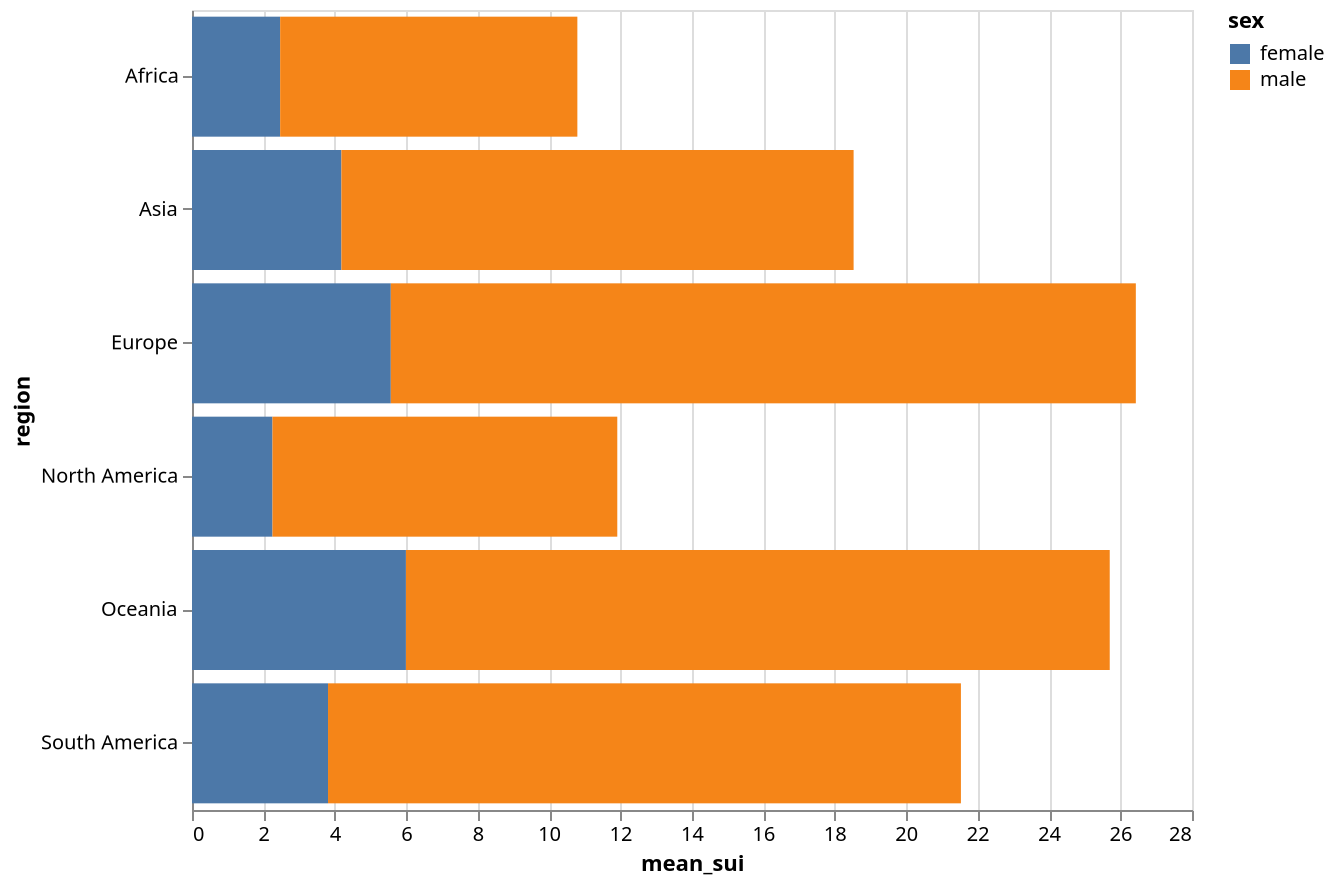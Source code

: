 {
  "config": {
    "view": {
      "width": 500,
      "height": 400
    },
    "mark": {
      "tooltip": null
    }
  },
  "data": {
    "name": "data-7a9b87d16149968285364e5da77482b0"
  },
  "mark": "bar",
  "encoding": {
    "color": {
      "type": "nominal",
      "field": "sex"
    },
    "tooltip": [
      {
        "type": "nominal",
        "field": "region"
      },
      {
        "type": "nominal",
        "field": "sex"
      },
      {
        "type": "quantitative",
        "field": "mean_sui"
      }
    ],
    "x": {
      "type": "quantitative",
      "field": "mean_sui"
    },
    "y": {
      "type": "nominal",
      "field": "region"
    }
  },
  "transform": [
    {
      "aggregate": [
        {
          "op": "mean",
          "field": "suicides/100k pop",
          "as": "mean_sui"
        }
      ],
      "groupby": [
        "region",
        "sex"
      ]
    }
  ],
  "$schema": "https://vega.github.io/schema/vega-lite/v3.4.0.json",
  "datasets": {
    "data-7a9b87d16149968285364e5da77482b0": [
      {
        "region": "Africa",
        "country": "Mauritius",
        "year": 2015,
        "sex": "female",
        "age": "15-24 years",
        "suicides_no": 7,
        "population": 94082,
        "suicides/100k pop": 7.44,
        "country-year": "Mauritius2015",
        "HDI for year": null,
        " gdp_for_year ($) ": "-1,192,614,822",
        "gdp_per_capita ($)": 10125,
        "generation": "Millenials"
      },
      {
        "region": "Africa",
        "country": "Mauritius",
        "year": 2015,
        "sex": "female",
        "age": "25-34 years",
        "suicides_no": 10,
        "population": 86613,
        "suicides/100k pop": 11.55,
        "country-year": "Mauritius2015",
        "HDI for year": null,
        " gdp_for_year ($) ": "-1,192,614,822",
        "gdp_per_capita ($)": 10125,
        "generation": "Millenials"
      },
      {
        "region": "Africa",
        "country": "Mauritius",
        "year": 2015,
        "sex": "female",
        "age": "35-54 years",
        "suicides_no": 5,
        "population": 177447,
        "suicides/100k pop": 2.82,
        "country-year": "Mauritius2015",
        "HDI for year": null,
        " gdp_for_year ($) ": "-1,192,614,822",
        "gdp_per_capita ($)": 10125,
        "generation": "Generation X"
      },
      {
        "region": "Africa",
        "country": "Mauritius",
        "year": 2015,
        "sex": "female",
        "age": "5-14 years",
        "suicides_no": 0,
        "population": 83838,
        "suicides/100k pop": 0,
        "country-year": "Mauritius2015",
        "HDI for year": null,
        " gdp_for_year ($) ": "-1,192,614,822",
        "gdp_per_capita ($)": 10125,
        "generation": "Generation Z"
      },
      {
        "region": "Africa",
        "country": "Mauritius",
        "year": 2015,
        "sex": "female",
        "age": "55-74 years",
        "suicides_no": 4,
        "population": 116373,
        "suicides/100k pop": 3.44,
        "country-year": "Mauritius2015",
        "HDI for year": null,
        " gdp_for_year ($) ": "-1,192,614,822",
        "gdp_per_capita ($)": 10125,
        "generation": "Boomers"
      },
      {
        "region": "Africa",
        "country": "Mauritius",
        "year": 2015,
        "sex": "female",
        "age": "75+ years",
        "suicides_no": 0,
        "population": 25820,
        "suicides/100k pop": 0,
        "country-year": "Mauritius2015",
        "HDI for year": null,
        " gdp_for_year ($) ": "-1,192,614,822",
        "gdp_per_capita ($)": 10125,
        "generation": "Silent"
      },
      {
        "region": "Africa",
        "country": "Mauritius",
        "year": 2015,
        "sex": "male",
        "age": "15-24 years",
        "suicides_no": 14,
        "population": 96489,
        "suicides/100k pop": 14.51,
        "country-year": "Mauritius2015",
        "HDI for year": null,
        " gdp_for_year ($) ": "-1,192,614,822",
        "gdp_per_capita ($)": 10125,
        "generation": "Millenials"
      },
      {
        "region": "Africa",
        "country": "Mauritius",
        "year": 2015,
        "sex": "male",
        "age": "25-34 years",
        "suicides_no": 16,
        "population": 88362,
        "suicides/100k pop": 18.11,
        "country-year": "Mauritius2015",
        "HDI for year": null,
        " gdp_for_year ($) ": "-1,192,614,822",
        "gdp_per_capita ($)": 10125,
        "generation": "Millenials"
      },
      {
        "region": "Africa",
        "country": "Mauritius",
        "year": 2015,
        "sex": "male",
        "age": "35-54 years",
        "suicides_no": 37,
        "population": 180202,
        "suicides/100k pop": 20.53,
        "country-year": "Mauritius2015",
        "HDI for year": null,
        " gdp_for_year ($) ": "-1,192,614,822",
        "gdp_per_capita ($)": 10125,
        "generation": "Generation X"
      },
      {
        "region": "Africa",
        "country": "Mauritius",
        "year": 2015,
        "sex": "male",
        "age": "5-14 years",
        "suicides_no": 0,
        "population": 86385,
        "suicides/100k pop": 0,
        "country-year": "Mauritius2015",
        "HDI for year": null,
        " gdp_for_year ($) ": "-1,192,614,822",
        "gdp_per_capita ($)": 10125,
        "generation": "Generation Z"
      },
      {
        "region": "Africa",
        "country": "Mauritius",
        "year": 2015,
        "sex": "male",
        "age": "55-74 years",
        "suicides_no": 9,
        "population": 103727,
        "suicides/100k pop": 8.68,
        "country-year": "Mauritius2015",
        "HDI for year": null,
        " gdp_for_year ($) ": "-1,192,614,822",
        "gdp_per_capita ($)": 10125,
        "generation": "Boomers"
      },
      {
        "region": "Africa",
        "country": "Mauritius",
        "year": 2015,
        "sex": "male",
        "age": "75+ years",
        "suicides_no": 2,
        "population": 15510,
        "suicides/100k pop": 12.89,
        "country-year": "Mauritius2015",
        "HDI for year": null,
        " gdp_for_year ($) ": "-1,192,614,822",
        "gdp_per_capita ($)": 10125,
        "generation": "Silent"
      },
      {
        "region": "Africa",
        "country": "Seychelles",
        "year": 2015,
        "sex": "female",
        "age": "15-24 years",
        "suicides_no": 1,
        "population": 5957,
        "suicides/100k pop": 16.79,
        "country-year": "Seychelles2015",
        "HDI for year": null,
        " gdp_for_year ($) ": "1,375,604,279",
        "gdp_per_capita ($)": 16005,
        "generation": "Millenials"
      },
      {
        "region": "Africa",
        "country": "Seychelles",
        "year": 2015,
        "sex": "female",
        "age": "25-34 years",
        "suicides_no": 0,
        "population": 7204,
        "suicides/100k pop": 0,
        "country-year": "Seychelles2015",
        "HDI for year": null,
        " gdp_for_year ($) ": "1,375,604,279",
        "gdp_per_capita ($)": 16005,
        "generation": "Millenials"
      },
      {
        "region": "Africa",
        "country": "Seychelles",
        "year": 2015,
        "sex": "female",
        "age": "35-54 years",
        "suicides_no": 0,
        "population": 14823,
        "suicides/100k pop": 0,
        "country-year": "Seychelles2015",
        "HDI for year": null,
        " gdp_for_year ($) ": "1,375,604,279",
        "gdp_per_capita ($)": 16005,
        "generation": "Generation X"
      },
      {
        "region": "Africa",
        "country": "Seychelles",
        "year": 2015,
        "sex": "female",
        "age": "5-14 years",
        "suicides_no": 0,
        "population": 6271,
        "suicides/100k pop": 0,
        "country-year": "Seychelles2015",
        "HDI for year": null,
        " gdp_for_year ($) ": "1,375,604,279",
        "gdp_per_capita ($)": 16005,
        "generation": "Generation Z"
      },
      {
        "region": "Africa",
        "country": "Seychelles",
        "year": 2015,
        "sex": "female",
        "age": "55-74 years",
        "suicides_no": 0,
        "population": 7198,
        "suicides/100k pop": 0,
        "country-year": "Seychelles2015",
        "HDI for year": null,
        " gdp_for_year ($) ": "1,375,604,279",
        "gdp_per_capita ($)": 16005,
        "generation": "Boomers"
      },
      {
        "region": "Africa",
        "country": "Seychelles",
        "year": 2015,
        "sex": "female",
        "age": "75+ years",
        "suicides_no": 0,
        "population": 2025,
        "suicides/100k pop": 0,
        "country-year": "Seychelles2015",
        "HDI for year": null,
        " gdp_for_year ($) ": "1,375,604,279",
        "gdp_per_capita ($)": 16005,
        "generation": "Silent"
      },
      {
        "region": "Africa",
        "country": "Seychelles",
        "year": 2015,
        "sex": "male",
        "age": "15-24 years",
        "suicides_no": 1,
        "population": 6393,
        "suicides/100k pop": 15.64,
        "country-year": "Seychelles2015",
        "HDI for year": null,
        " gdp_for_year ($) ": "1,375,604,279",
        "gdp_per_capita ($)": 16005,
        "generation": "Millenials"
      },
      {
        "region": "Africa",
        "country": "Seychelles",
        "year": 2015,
        "sex": "male",
        "age": "25-34 years",
        "suicides_no": 1,
        "population": 7565,
        "suicides/100k pop": 13.22,
        "country-year": "Seychelles2015",
        "HDI for year": null,
        " gdp_for_year ($) ": "1,375,604,279",
        "gdp_per_capita ($)": 16005,
        "generation": "Millenials"
      },
      {
        "region": "Africa",
        "country": "Seychelles",
        "year": 2015,
        "sex": "male",
        "age": "35-54 years",
        "suicides_no": 3,
        "population": 14210,
        "suicides/100k pop": 21.11,
        "country-year": "Seychelles2015",
        "HDI for year": null,
        " gdp_for_year ($) ": "1,375,604,279",
        "gdp_per_capita ($)": 16005,
        "generation": "Generation X"
      },
      {
        "region": "Africa",
        "country": "Seychelles",
        "year": 2015,
        "sex": "male",
        "age": "5-14 years",
        "suicides_no": 0,
        "population": 6324,
        "suicides/100k pop": 0,
        "country-year": "Seychelles2015",
        "HDI for year": null,
        " gdp_for_year ($) ": "1,375,604,279",
        "gdp_per_capita ($)": 16005,
        "generation": "Generation Z"
      },
      {
        "region": "Africa",
        "country": "Seychelles",
        "year": 2015,
        "sex": "male",
        "age": "55-74 years",
        "suicides_no": 1,
        "population": 6903,
        "suicides/100k pop": 14.49,
        "country-year": "Seychelles2015",
        "HDI for year": null,
        " gdp_for_year ($) ": "1,375,604,279",
        "gdp_per_capita ($)": 16005,
        "generation": "Boomers"
      },
      {
        "region": "Africa",
        "country": "Seychelles",
        "year": 2015,
        "sex": "male",
        "age": "75+ years",
        "suicides_no": 0,
        "population": 1076,
        "suicides/100k pop": 0,
        "country-year": "Seychelles2015",
        "HDI for year": null,
        " gdp_for_year ($) ": "1,375,604,279",
        "gdp_per_capita ($)": 16005,
        "generation": "Silent"
      },
      {
        "region": "Africa",
        "country": "South Africa",
        "year": 2015,
        "sex": "female",
        "age": "15-24 years",
        "suicides_no": 34,
        "population": 5105930,
        "suicides/100k pop": 0.67,
        "country-year": "South Africa2015",
        "HDI for year": null,
        " gdp_for_year ($) ": "-86,540,706",
        "gdp_per_capita ($)": 6403,
        "generation": "Millenials"
      },
      {
        "region": "Africa",
        "country": "South Africa",
        "year": 2015,
        "sex": "female",
        "age": "25-34 years",
        "suicides_no": 27,
        "population": 4822164,
        "suicides/100k pop": 0.56,
        "country-year": "South Africa2015",
        "HDI for year": null,
        " gdp_for_year ($) ": "-86,540,706",
        "gdp_per_capita ($)": 6403,
        "generation": "Millenials"
      },
      {
        "region": "Africa",
        "country": "South Africa",
        "year": 2015,
        "sex": "female",
        "age": "35-54 years",
        "suicides_no": 26,
        "population": 6396045,
        "suicides/100k pop": 0.41,
        "country-year": "South Africa2015",
        "HDI for year": null,
        " gdp_for_year ($) ": "-86,540,706",
        "gdp_per_capita ($)": 6403,
        "generation": "Generation X"
      },
      {
        "region": "Africa",
        "country": "South Africa",
        "year": 2015,
        "sex": "female",
        "age": "5-14 years",
        "suicides_no": 6,
        "population": 5243427,
        "suicides/100k pop": 0.11,
        "country-year": "South Africa2015",
        "HDI for year": null,
        " gdp_for_year ($) ": "-86,540,706",
        "gdp_per_capita ($)": 6403,
        "generation": "Generation Z"
      },
      {
        "region": "Africa",
        "country": "South Africa",
        "year": 2015,
        "sex": "female",
        "age": "55-74 years",
        "suicides_no": 10,
        "population": 3155486,
        "suicides/100k pop": 0.32,
        "country-year": "South Africa2015",
        "HDI for year": null,
        " gdp_for_year ($) ": "-86,540,706",
        "gdp_per_capita ($)": 6403,
        "generation": "Boomers"
      },
      {
        "region": "Africa",
        "country": "South Africa",
        "year": 2015,
        "sex": "female",
        "age": "75+ years",
        "suicides_no": 2,
        "population": 615701,
        "suicides/100k pop": 0.32,
        "country-year": "South Africa2015",
        "HDI for year": null,
        " gdp_for_year ($) ": "-86,540,706",
        "gdp_per_capita ($)": 6403,
        "generation": "Silent"
      },
      {
        "region": "Africa",
        "country": "South Africa",
        "year": 2015,
        "sex": "male",
        "age": "15-24 years",
        "suicides_no": 90,
        "population": 5190482,
        "suicides/100k pop": 1.73,
        "country-year": "South Africa2015",
        "HDI for year": null,
        " gdp_for_year ($) ": "-86,540,706",
        "gdp_per_capita ($)": 6403,
        "generation": "Millenials"
      },
      {
        "region": "Africa",
        "country": "South Africa",
        "year": 2015,
        "sex": "male",
        "age": "25-34 years",
        "suicides_no": 126,
        "population": 5001052,
        "suicides/100k pop": 2.52,
        "country-year": "South Africa2015",
        "HDI for year": null,
        " gdp_for_year ($) ": "-86,540,706",
        "gdp_per_capita ($)": 6403,
        "generation": "Millenials"
      },
      {
        "region": "Africa",
        "country": "South Africa",
        "year": 2015,
        "sex": "male",
        "age": "35-54 years",
        "suicides_no": 101,
        "population": 6066751,
        "suicides/100k pop": 1.66,
        "country-year": "South Africa2015",
        "HDI for year": null,
        " gdp_for_year ($) ": "-86,540,706",
        "gdp_per_capita ($)": 6403,
        "generation": "Generation X"
      },
      {
        "region": "Africa",
        "country": "South Africa",
        "year": 2015,
        "sex": "male",
        "age": "5-14 years",
        "suicides_no": 11,
        "population": 5318168,
        "suicides/100k pop": 0.21,
        "country-year": "South Africa2015",
        "HDI for year": null,
        " gdp_for_year ($) ": "-86,540,706",
        "gdp_per_capita ($)": 6403,
        "generation": "Generation Z"
      },
      {
        "region": "Africa",
        "country": "South Africa",
        "year": 2015,
        "sex": "male",
        "age": "55-74 years",
        "suicides_no": 41,
        "population": 2426511,
        "suicides/100k pop": 1.69,
        "country-year": "South Africa2015",
        "HDI for year": null,
        " gdp_for_year ($) ": "-86,540,706",
        "gdp_per_capita ($)": 6403,
        "generation": "Boomers"
      },
      {
        "region": "Africa",
        "country": "South Africa",
        "year": 2015,
        "sex": "male",
        "age": "75+ years",
        "suicides_no": 8,
        "population": 285743,
        "suicides/100k pop": 2.8,
        "country-year": "South Africa2015",
        "HDI for year": null,
        " gdp_for_year ($) ": "-86,540,706",
        "gdp_per_capita ($)": 6403,
        "generation": "Silent"
      },
      {
        "region": "Asia",
        "country": "Israel",
        "year": 2015,
        "sex": "female",
        "age": "15-24 years",
        "suicides_no": 8,
        "population": 617440,
        "suicides/100k pop": 1.3,
        "country-year": "Israel2015",
        "HDI for year": null,
        " gdp_for_year ($) ": "-1,553,871,030",
        "gdp_per_capita ($)": 39793,
        "generation": "Millenials"
      },
      {
        "region": "Asia",
        "country": "Israel",
        "year": 2015,
        "sex": "female",
        "age": "25-34 years",
        "suicides_no": 13,
        "population": 581972,
        "suicides/100k pop": 2.23,
        "country-year": "Israel2015",
        "HDI for year": null,
        " gdp_for_year ($) ": "-1,553,871,030",
        "gdp_per_capita ($)": 39793,
        "generation": "Millenials"
      },
      {
        "region": "Asia",
        "country": "Israel",
        "year": 2015,
        "sex": "female",
        "age": "35-54 years",
        "suicides_no": 20,
        "population": 967412,
        "suicides/100k pop": 2.07,
        "country-year": "Israel2015",
        "HDI for year": null,
        " gdp_for_year ($) ": "-1,553,871,030",
        "gdp_per_capita ($)": 39793,
        "generation": "Generation X"
      },
      {
        "region": "Asia",
        "country": "Israel",
        "year": 2015,
        "sex": "female",
        "age": "5-14 years",
        "suicides_no": 1,
        "population": 733603,
        "suicides/100k pop": 0.14,
        "country-year": "Israel2015",
        "HDI for year": null,
        " gdp_for_year ($) ": "-1,553,871,030",
        "gdp_per_capita ($)": 39793,
        "generation": "Generation Z"
      },
      {
        "region": "Asia",
        "country": "Israel",
        "year": 2015,
        "sex": "female",
        "age": "55-74 years",
        "suicides_no": 17,
        "population": 664823,
        "suicides/100k pop": 2.56,
        "country-year": "Israel2015",
        "HDI for year": null,
        " gdp_for_year ($) ": "-1,553,871,030",
        "gdp_per_capita ($)": 39793,
        "generation": "Boomers"
      },
      {
        "region": "Asia",
        "country": "Israel",
        "year": 2015,
        "sex": "female",
        "age": "75+ years",
        "suicides_no": 14,
        "population": 241083,
        "suicides/100k pop": 5.81,
        "country-year": "Israel2015",
        "HDI for year": null,
        " gdp_for_year ($) ": "-1,553,871,030",
        "gdp_per_capita ($)": 39793,
        "generation": "Silent"
      },
      {
        "region": "Asia",
        "country": "Israel",
        "year": 2015,
        "sex": "male",
        "age": "15-24 years",
        "suicides_no": 35,
        "population": 644674,
        "suicides/100k pop": 5.43,
        "country-year": "Israel2015",
        "HDI for year": null,
        " gdp_for_year ($) ": "-1,553,871,030",
        "gdp_per_capita ($)": 39793,
        "generation": "Millenials"
      },
      {
        "region": "Asia",
        "country": "Israel",
        "year": 2015,
        "sex": "male",
        "age": "25-34 years",
        "suicides_no": 45,
        "population": 586251,
        "suicides/100k pop": 7.68,
        "country-year": "Israel2015",
        "HDI for year": null,
        " gdp_for_year ($) ": "-1,553,871,030",
        "gdp_per_capita ($)": 39793,
        "generation": "Millenials"
      },
      {
        "region": "Asia",
        "country": "Israel",
        "year": 2015,
        "sex": "male",
        "age": "35-54 years",
        "suicides_no": 92,
        "population": 944406,
        "suicides/100k pop": 9.74,
        "country-year": "Israel2015",
        "HDI for year": null,
        " gdp_for_year ($) ": "-1,553,871,030",
        "gdp_per_capita ($)": 39793,
        "generation": "Generation X"
      },
      {
        "region": "Asia",
        "country": "Israel",
        "year": 2015,
        "sex": "male",
        "age": "5-14 years",
        "suicides_no": 2,
        "population": 770443,
        "suicides/100k pop": 0.26,
        "country-year": "Israel2015",
        "HDI for year": null,
        " gdp_for_year ($) ": "-1,553,871,030",
        "gdp_per_capita ($)": 39793,
        "generation": "Generation Z"
      },
      {
        "region": "Asia",
        "country": "Israel",
        "year": 2015,
        "sex": "male",
        "age": "55-74 years",
        "suicides_no": 65,
        "population": 595247,
        "suicides/100k pop": 10.92,
        "country-year": "Israel2015",
        "HDI for year": null,
        " gdp_for_year ($) ": "-1,553,871,030",
        "gdp_per_capita ($)": 39793,
        "generation": "Boomers"
      },
      {
        "region": "Asia",
        "country": "Israel",
        "year": 2015,
        "sex": "male",
        "age": "75+ years",
        "suicides_no": 30,
        "population": 168826,
        "suicides/100k pop": 17.77,
        "country-year": "Israel2015",
        "HDI for year": null,
        " gdp_for_year ($) ": "-1,553,871,030",
        "gdp_per_capita ($)": 39793,
        "generation": "Silent"
      },
      {
        "region": "Asia",
        "country": "Japan",
        "year": 2015,
        "sex": "female",
        "age": "15-24 years",
        "suicides_no": 408,
        "population": 5772938,
        "suicides/100k pop": 7.07,
        "country-year": "Japan2015",
        "HDI for year": null,
        " gdp_for_year ($) ": "1,226,209,070",
        "gdp_per_capita ($)": 36510,
        "generation": "Millenials"
      },
      {
        "region": "Asia",
        "country": "Japan",
        "year": 2015,
        "sex": "female",
        "age": "25-34 years",
        "suicides_no": 685,
        "population": 6614211,
        "suicides/100k pop": 10.36,
        "country-year": "Japan2015",
        "HDI for year": null,
        " gdp_for_year ($) ": "1,226,209,070",
        "gdp_per_capita ($)": 36510,
        "generation": "Millenials"
      },
      {
        "region": "Asia",
        "country": "Japan",
        "year": 2015,
        "sex": "female",
        "age": "35-54 years",
        "suicides_no": 2024,
        "population": 16991218,
        "suicides/100k pop": 11.91,
        "country-year": "Japan2015",
        "HDI for year": null,
        " gdp_for_year ($) ": "1,226,209,070",
        "gdp_per_capita ($)": 36510,
        "generation": "Generation X"
      },
      {
        "region": "Asia",
        "country": "Japan",
        "year": 2015,
        "sex": "female",
        "age": "5-14 years",
        "suicides_no": 28,
        "population": 5287719,
        "suicides/100k pop": 0.53,
        "country-year": "Japan2015",
        "HDI for year": null,
        " gdp_for_year ($) ": "1,226,209,070",
        "gdp_per_capita ($)": 36510,
        "generation": "Generation Z"
      },
      {
        "region": "Asia",
        "country": "Japan",
        "year": 2015,
        "sex": "female",
        "age": "55-74 years",
        "suicides_no": 2292,
        "population": 17232482,
        "suicides/100k pop": 13.3,
        "country-year": "Japan2015",
        "HDI for year": null,
        " gdp_for_year ($) ": "1,226,209,070",
        "gdp_per_capita ($)": 36510,
        "generation": "Boomers"
      },
      {
        "region": "Asia",
        "country": "Japan",
        "year": 2015,
        "sex": "female",
        "age": "75+ years",
        "suicides_no": 1509,
        "population": 9983066,
        "suicides/100k pop": 15.12,
        "country-year": "Japan2015",
        "HDI for year": null,
        " gdp_for_year ($) ": "1,226,209,070",
        "gdp_per_capita ($)": 36510,
        "generation": "Silent"
      },
      {
        "region": "Asia",
        "country": "Japan",
        "year": 2015,
        "sex": "male",
        "age": "15-24 years",
        "suicides_no": 1091,
        "population": 6088330,
        "suicides/100k pop": 17.92,
        "country-year": "Japan2015",
        "HDI for year": null,
        " gdp_for_year ($) ": "1,226,209,070",
        "gdp_per_capita ($)": 36510,
        "generation": "Millenials"
      },
      {
        "region": "Asia",
        "country": "Japan",
        "year": 2015,
        "sex": "male",
        "age": "25-34 years",
        "suicides_no": 1948,
        "population": 6862886,
        "suicides/100k pop": 28.38,
        "country-year": "Japan2015",
        "HDI for year": null,
        " gdp_for_year ($) ": "1,226,209,070",
        "gdp_per_capita ($)": 36510,
        "generation": "Millenials"
      },
      {
        "region": "Asia",
        "country": "Japan",
        "year": 2015,
        "sex": "male",
        "age": "35-54 years",
        "suicides_no": 5507,
        "population": 17461022,
        "suicides/100k pop": 31.54,
        "country-year": "Japan2015",
        "HDI for year": null,
        " gdp_for_year ($) ": "1,226,209,070",
        "gdp_per_capita ($)": 36510,
        "generation": "Generation X"
      },
      {
        "region": "Asia",
        "country": "Japan",
        "year": 2015,
        "sex": "male",
        "age": "5-14 years",
        "suicides_no": 62,
        "population": 5553851,
        "suicides/100k pop": 1.12,
        "country-year": "Japan2015",
        "HDI for year": null,
        " gdp_for_year ($) ": "1,226,209,070",
        "gdp_per_capita ($)": 36510,
        "generation": "Generation Z"
      },
      {
        "region": "Asia",
        "country": "Japan",
        "year": 2015,
        "sex": "male",
        "age": "55-74 years",
        "suicides_no": 5241,
        "population": 16239222,
        "suicides/100k pop": 32.27,
        "country-year": "Japan2015",
        "HDI for year": null,
        " gdp_for_year ($) ": "1,226,209,070",
        "gdp_per_capita ($)": 36510,
        "generation": "Boomers"
      },
      {
        "region": "Asia",
        "country": "Japan",
        "year": 2015,
        "sex": "male",
        "age": "75+ years",
        "suicides_no": 2297,
        "population": 6289365,
        "suicides/100k pop": 36.52,
        "country-year": "Japan2015",
        "HDI for year": null,
        " gdp_for_year ($) ": "1,226,209,070",
        "gdp_per_capita ($)": 36510,
        "generation": "Silent"
      },
      {
        "region": "Asia",
        "country": "Kazakhstan",
        "year": 2015,
        "sex": "female",
        "age": "15-24 years",
        "suicides_no": 127,
        "population": 1285407,
        "suicides/100k pop": 9.88,
        "country-year": "Kazakhstan2015",
        "HDI for year": null,
        " gdp_for_year ($) ": "-295,161,579",
        "gdp_per_capita ($)": 11784,
        "generation": "Millenials"
      },
      {
        "region": "Asia",
        "country": "Kazakhstan",
        "year": 2015,
        "sex": "female",
        "age": "25-34 years",
        "suicides_no": 108,
        "population": 1524321,
        "suicides/100k pop": 7.09,
        "country-year": "Kazakhstan2015",
        "HDI for year": null,
        " gdp_for_year ($) ": "-295,161,579",
        "gdp_per_capita ($)": 11784,
        "generation": "Millenials"
      },
      {
        "region": "Asia",
        "country": "Kazakhstan",
        "year": 2015,
        "sex": "female",
        "age": "35-54 years",
        "suicides_no": 175,
        "population": 2313458,
        "suicides/100k pop": 7.56,
        "country-year": "Kazakhstan2015",
        "HDI for year": null,
        " gdp_for_year ($) ": "-295,161,579",
        "gdp_per_capita ($)": 11784,
        "generation": "Generation X"
      },
      {
        "region": "Asia",
        "country": "Kazakhstan",
        "year": 2015,
        "sex": "female",
        "age": "5-14 years",
        "suicides_no": 13,
        "population": 1370388,
        "suicides/100k pop": 0.95,
        "country-year": "Kazakhstan2015",
        "HDI for year": null,
        " gdp_for_year ($) ": "-295,161,579",
        "gdp_per_capita ($)": 11784,
        "generation": "Generation Z"
      },
      {
        "region": "Asia",
        "country": "Kazakhstan",
        "year": 2015,
        "sex": "female",
        "age": "55-74 years",
        "suicides_no": 65,
        "population": 1306669,
        "suicides/100k pop": 4.97,
        "country-year": "Kazakhstan2015",
        "HDI for year": null,
        " gdp_for_year ($) ": "-295,161,579",
        "gdp_per_capita ($)": 11784,
        "generation": "Boomers"
      },
      {
        "region": "Asia",
        "country": "Kazakhstan",
        "year": 2015,
        "sex": "female",
        "age": "75+ years",
        "suicides_no": 42,
        "population": 343577,
        "suicides/100k pop": 12.22,
        "country-year": "Kazakhstan2015",
        "HDI for year": null,
        " gdp_for_year ($) ": "-295,161,579",
        "gdp_per_capita ($)": 11784,
        "generation": "Silent"
      },
      {
        "region": "Asia",
        "country": "Kazakhstan",
        "year": 2015,
        "sex": "male",
        "age": "15-24 years",
        "suicides_no": 312,
        "population": 1326082,
        "suicides/100k pop": 23.53,
        "country-year": "Kazakhstan2015",
        "HDI for year": null,
        " gdp_for_year ($) ": "-295,161,579",
        "gdp_per_capita ($)": 11784,
        "generation": "Millenials"
      },
      {
        "region": "Asia",
        "country": "Kazakhstan",
        "year": 2015,
        "sex": "male",
        "age": "25-34 years",
        "suicides_no": 603,
        "population": 1492576,
        "suicides/100k pop": 40.4,
        "country-year": "Kazakhstan2015",
        "HDI for year": null,
        " gdp_for_year ($) ": "-295,161,579",
        "gdp_per_capita ($)": 11784,
        "generation": "Millenials"
      },
      {
        "region": "Asia",
        "country": "Kazakhstan",
        "year": 2015,
        "sex": "male",
        "age": "35-54 years",
        "suicides_no": 962,
        "population": 2130654,
        "suicides/100k pop": 45.15,
        "country-year": "Kazakhstan2015",
        "HDI for year": null,
        " gdp_for_year ($) ": "-295,161,579",
        "gdp_per_capita ($)": 11784,
        "generation": "Generation X"
      },
      {
        "region": "Asia",
        "country": "Kazakhstan",
        "year": 2015,
        "sex": "male",
        "age": "5-14 years",
        "suicides_no": 30,
        "population": 1445862,
        "suicides/100k pop": 2.07,
        "country-year": "Kazakhstan2015",
        "HDI for year": null,
        " gdp_for_year ($) ": "-295,161,579",
        "gdp_per_capita ($)": 11784,
        "generation": "Generation Z"
      },
      {
        "region": "Asia",
        "country": "Kazakhstan",
        "year": 2015,
        "sex": "male",
        "age": "55-74 years",
        "suicides_no": 363,
        "population": 951365,
        "suicides/100k pop": 38.16,
        "country-year": "Kazakhstan2015",
        "HDI for year": null,
        " gdp_for_year ($) ": "-295,161,579",
        "gdp_per_capita ($)": 11784,
        "generation": "Boomers"
      },
      {
        "region": "Asia",
        "country": "Kazakhstan",
        "year": 2015,
        "sex": "male",
        "age": "75+ years",
        "suicides_no": 72,
        "population": 156393,
        "suicides/100k pop": 46.04,
        "country-year": "Kazakhstan2015",
        "HDI for year": null,
        " gdp_for_year ($) ": "-295,161,579",
        "gdp_per_capita ($)": 11784,
        "generation": "Silent"
      },
      {
        "region": "Asia",
        "country": "Kyrgyzstan",
        "year": 2015,
        "sex": "female",
        "age": "15-24 years",
        "suicides_no": 35,
        "population": 537476,
        "suicides/100k pop": 6.51,
        "country-year": "Kyrgyzstan2015",
        "HDI for year": null,
        " gdp_for_year ($) ": "-1,911,756,252",
        "gdp_per_capita ($)": 1285,
        "generation": "Millenials"
      },
      {
        "region": "Asia",
        "country": "Kyrgyzstan",
        "year": 2015,
        "sex": "female",
        "age": "25-34 years",
        "suicides_no": 12,
        "population": 509797,
        "suicides/100k pop": 2.35,
        "country-year": "Kyrgyzstan2015",
        "HDI for year": null,
        " gdp_for_year ($) ": "-1,911,756,252",
        "gdp_per_capita ($)": 1285,
        "generation": "Millenials"
      },
      {
        "region": "Asia",
        "country": "Kyrgyzstan",
        "year": 2015,
        "sex": "female",
        "age": "35-54 years",
        "suicides_no": 25,
        "population": 669556,
        "suicides/100k pop": 3.73,
        "country-year": "Kyrgyzstan2015",
        "HDI for year": null,
        " gdp_for_year ($) ": "-1,911,756,252",
        "gdp_per_capita ($)": 1285,
        "generation": "Generation X"
      },
      {
        "region": "Asia",
        "country": "Kyrgyzstan",
        "year": 2015,
        "sex": "female",
        "age": "5-14 years",
        "suicides_no": 7,
        "population": 547463,
        "suicides/100k pop": 1.28,
        "country-year": "Kyrgyzstan2015",
        "HDI for year": null,
        " gdp_for_year ($) ": "-1,911,756,252",
        "gdp_per_capita ($)": 1285,
        "generation": "Generation Z"
      },
      {
        "region": "Asia",
        "country": "Kyrgyzstan",
        "year": 2015,
        "sex": "female",
        "age": "55-74 years",
        "suicides_no": 7,
        "population": 301107,
        "suicides/100k pop": 2.32,
        "country-year": "Kyrgyzstan2015",
        "HDI for year": null,
        " gdp_for_year ($) ": "-1,911,756,252",
        "gdp_per_capita ($)": 1285,
        "generation": "Boomers"
      },
      {
        "region": "Asia",
        "country": "Kyrgyzstan",
        "year": 2015,
        "sex": "female",
        "age": "75+ years",
        "suicides_no": 4,
        "population": 72276,
        "suicides/100k pop": 5.53,
        "country-year": "Kyrgyzstan2015",
        "HDI for year": null,
        " gdp_for_year ($) ": "-1,911,756,252",
        "gdp_per_capita ($)": 1285,
        "generation": "Silent"
      },
      {
        "region": "Asia",
        "country": "Kyrgyzstan",
        "year": 2015,
        "sex": "male",
        "age": "15-24 years",
        "suicides_no": 65,
        "population": 557006,
        "suicides/100k pop": 11.67,
        "country-year": "Kyrgyzstan2015",
        "HDI for year": null,
        " gdp_for_year ($) ": "-1,911,756,252",
        "gdp_per_capita ($)": 1285,
        "generation": "Millenials"
      },
      {
        "region": "Asia",
        "country": "Kyrgyzstan",
        "year": 2015,
        "sex": "male",
        "age": "25-34 years",
        "suicides_no": 68,
        "population": 513358,
        "suicides/100k pop": 13.25,
        "country-year": "Kyrgyzstan2015",
        "HDI for year": null,
        " gdp_for_year ($) ": "-1,911,756,252",
        "gdp_per_capita ($)": 1285,
        "generation": "Millenials"
      },
      {
        "region": "Asia",
        "country": "Kyrgyzstan",
        "year": 2015,
        "sex": "male",
        "age": "35-54 years",
        "suicides_no": 134,
        "population": 635515,
        "suicides/100k pop": 21.09,
        "country-year": "Kyrgyzstan2015",
        "HDI for year": null,
        " gdp_for_year ($) ": "-1,911,756,252",
        "gdp_per_capita ($)": 1285,
        "generation": "Generation X"
      },
      {
        "region": "Asia",
        "country": "Kyrgyzstan",
        "year": 2015,
        "sex": "male",
        "age": "5-14 years",
        "suicides_no": 18,
        "population": 569962,
        "suicides/100k pop": 3.16,
        "country-year": "Kyrgyzstan2015",
        "HDI for year": null,
        " gdp_for_year ($) ": "-1,911,756,252",
        "gdp_per_capita ($)": 1285,
        "generation": "Generation Z"
      },
      {
        "region": "Asia",
        "country": "Kyrgyzstan",
        "year": 2015,
        "sex": "male",
        "age": "55-74 years",
        "suicides_no": 37,
        "population": 241078,
        "suicides/100k pop": 15.35,
        "country-year": "Kyrgyzstan2015",
        "HDI for year": null,
        " gdp_for_year ($) ": "-1,911,756,252",
        "gdp_per_capita ($)": 1285,
        "generation": "Boomers"
      },
      {
        "region": "Asia",
        "country": "Kyrgyzstan",
        "year": 2015,
        "sex": "male",
        "age": "75+ years",
        "suicides_no": 5,
        "population": 41233,
        "suicides/100k pop": 12.13,
        "country-year": "Kyrgyzstan2015",
        "HDI for year": null,
        " gdp_for_year ($) ": "-1,911,756,252",
        "gdp_per_capita ($)": 1285,
        "generation": "Silent"
      },
      {
        "region": "Asia",
        "country": "Qatar",
        "year": 2015,
        "sex": "female",
        "age": "15-24 years",
        "suicides_no": 2,
        "population": 85120,
        "suicides/100k pop": 2.35,
        "country-year": "Qatar2015",
        "HDI for year": null,
        " gdp_for_year ($) ": "1,432,726,268",
        "gdp_per_capita ($)": 69937,
        "generation": "Millenials"
      },
      {
        "region": "Asia",
        "country": "Qatar",
        "year": 2015,
        "sex": "female",
        "age": "25-34 years",
        "suicides_no": 2,
        "population": 162310,
        "suicides/100k pop": 1.23,
        "country-year": "Qatar2015",
        "HDI for year": null,
        " gdp_for_year ($) ": "1,432,726,268",
        "gdp_per_capita ($)": 69937,
        "generation": "Millenials"
      },
      {
        "region": "Asia",
        "country": "Qatar",
        "year": 2015,
        "sex": "female",
        "age": "35-54 years",
        "suicides_no": 5,
        "population": 169638,
        "suicides/100k pop": 2.95,
        "country-year": "Qatar2015",
        "HDI for year": null,
        " gdp_for_year ($) ": "1,432,726,268",
        "gdp_per_capita ($)": 69937,
        "generation": "Generation X"
      },
      {
        "region": "Asia",
        "country": "Qatar",
        "year": 2015,
        "sex": "female",
        "age": "5-14 years",
        "suicides_no": 0,
        "population": 104727,
        "suicides/100k pop": 0,
        "country-year": "Qatar2015",
        "HDI for year": null,
        " gdp_for_year ($) ": "1,432,726,268",
        "gdp_per_capita ($)": 69937,
        "generation": "Generation Z"
      },
      {
        "region": "Asia",
        "country": "Qatar",
        "year": 2015,
        "sex": "female",
        "age": "55-74 years",
        "suicides_no": 0,
        "population": 23389,
        "suicides/100k pop": 0,
        "country-year": "Qatar2015",
        "HDI for year": null,
        " gdp_for_year ($) ": "1,432,726,268",
        "gdp_per_capita ($)": 69937,
        "generation": "Boomers"
      },
      {
        "region": "Asia",
        "country": "Qatar",
        "year": 2015,
        "sex": "female",
        "age": "75+ years",
        "suicides_no": 0,
        "population": 2996,
        "suicides/100k pop": 0,
        "country-year": "Qatar2015",
        "HDI for year": null,
        " gdp_for_year ($) ": "1,432,726,268",
        "gdp_per_capita ($)": 69937,
        "generation": "Silent"
      },
      {
        "region": "Asia",
        "country": "Qatar",
        "year": 2015,
        "sex": "male",
        "age": "15-24 years",
        "suicides_no": 13,
        "population": 277494,
        "suicides/100k pop": 4.68,
        "country-year": "Qatar2015",
        "HDI for year": null,
        " gdp_for_year ($) ": "1,432,726,268",
        "gdp_per_capita ($)": 69937,
        "generation": "Millenials"
      },
      {
        "region": "Asia",
        "country": "Qatar",
        "year": 2015,
        "sex": "male",
        "age": "25-34 years",
        "suicides_no": 20,
        "population": 672458,
        "suicides/100k pop": 2.97,
        "country-year": "Qatar2015",
        "HDI for year": null,
        " gdp_for_year ($) ": "1,432,726,268",
        "gdp_per_capita ($)": 69937,
        "generation": "Millenials"
      },
      {
        "region": "Asia",
        "country": "Qatar",
        "year": 2015,
        "sex": "male",
        "age": "35-54 years",
        "suicides_no": 23,
        "population": 651297,
        "suicides/100k pop": 3.53,
        "country-year": "Qatar2015",
        "HDI for year": null,
        " gdp_for_year ($) ": "1,432,726,268",
        "gdp_per_capita ($)": 69937,
        "generation": "Generation X"
      },
      {
        "region": "Asia",
        "country": "Qatar",
        "year": 2015,
        "sex": "male",
        "age": "5-14 years",
        "suicides_no": 0,
        "population": 110987,
        "suicides/100k pop": 0,
        "country-year": "Qatar2015",
        "HDI for year": null,
        " gdp_for_year ($) ": "1,432,726,268",
        "gdp_per_capita ($)": 69937,
        "generation": "Generation Z"
      },
      {
        "region": "Asia",
        "country": "Qatar",
        "year": 2015,
        "sex": "male",
        "age": "55-74 years",
        "suicides_no": 1,
        "population": 88140,
        "suicides/100k pop": 1.13,
        "country-year": "Qatar2015",
        "HDI for year": null,
        " gdp_for_year ($) ": "1,432,726,268",
        "gdp_per_capita ($)": 69937,
        "generation": "Boomers"
      },
      {
        "region": "Asia",
        "country": "Qatar",
        "year": 2015,
        "sex": "male",
        "age": "75+ years",
        "suicides_no": 0,
        "population": 5591,
        "suicides/100k pop": 0,
        "country-year": "Qatar2015",
        "HDI for year": null,
        " gdp_for_year ($) ": "1,432,726,268",
        "gdp_per_capita ($)": 69937,
        "generation": "Silent"
      },
      {
        "region": "Asia",
        "country": "Russian Federation",
        "year": 2015,
        "sex": "female",
        "age": "15-24 years",
        "suicides_no": 378,
        "population": 7653174,
        "suicides/100k pop": 4.94,
        "country-year": "Russian Federation2015",
        "HDI for year": null,
        " gdp_for_year ($) ": "-1,693,861,933",
        "gdp_per_capita ($)": 9987,
        "generation": "Millenials"
      },
      {
        "region": "Asia",
        "country": "Russian Federation",
        "year": 2015,
        "sex": "female",
        "age": "25-34 years",
        "suicides_no": 730,
        "population": 12264840,
        "suicides/100k pop": 5.95,
        "country-year": "Russian Federation2015",
        "HDI for year": null,
        " gdp_for_year ($) ": "-1,693,861,933",
        "gdp_per_capita ($)": 9987,
        "generation": "Millenials"
      },
      {
        "region": "Asia",
        "country": "Russian Federation",
        "year": 2015,
        "sex": "female",
        "age": "35-54 years",
        "suicides_no": 1391,
        "population": 21387236,
        "suicides/100k pop": 6.5,
        "country-year": "Russian Federation2015",
        "HDI for year": null,
        " gdp_for_year ($) ": "-1,693,861,933",
        "gdp_per_capita ($)": 9987,
        "generation": "Generation X"
      },
      {
        "region": "Asia",
        "country": "Russian Federation",
        "year": 2015,
        "sex": "female",
        "age": "5-14 years",
        "suicides_no": 57,
        "population": 7464309,
        "suicides/100k pop": 0.76,
        "country-year": "Russian Federation2015",
        "HDI for year": null,
        " gdp_for_year ($) ": "-1,693,861,933",
        "gdp_per_capita ($)": 9987,
        "generation": "Generation Z"
      },
      {
        "region": "Asia",
        "country": "Russian Federation",
        "year": 2015,
        "sex": "female",
        "age": "55-74 years",
        "suicides_no": 1062,
        "population": 18280577,
        "suicides/100k pop": 5.81,
        "country-year": "Russian Federation2015",
        "HDI for year": null,
        " gdp_for_year ($) ": "-1,693,861,933",
        "gdp_per_capita ($)": 9987,
        "generation": "Boomers"
      },
      {
        "region": "Asia",
        "country": "Russian Federation",
        "year": 2015,
        "sex": "female",
        "age": "75+ years",
        "suicides_no": 953,
        "population": 6957819,
        "suicides/100k pop": 13.7,
        "country-year": "Russian Federation2015",
        "HDI for year": null,
        " gdp_for_year ($) ": "-1,693,861,933",
        "gdp_per_capita ($)": 9987,
        "generation": "Silent"
      },
      {
        "region": "Asia",
        "country": "Russian Federation",
        "year": 2015,
        "sex": "male",
        "age": "15-24 years",
        "suicides_no": 1928,
        "population": 7995706,
        "suicides/100k pop": 24.11,
        "country-year": "Russian Federation2015",
        "HDI for year": null,
        " gdp_for_year ($) ": "-1,693,861,933",
        "gdp_per_capita ($)": 9987,
        "generation": "Millenials"
      },
      {
        "region": "Asia",
        "country": "Russian Federation",
        "year": 2015,
        "sex": "male",
        "age": "25-34 years",
        "suicides_no": 4994,
        "population": 12407057,
        "suicides/100k pop": 40.25,
        "country-year": "Russian Federation2015",
        "HDI for year": null,
        " gdp_for_year ($) ": "-1,693,861,933",
        "gdp_per_capita ($)": 9987,
        "generation": "Millenials"
      },
      {
        "region": "Asia",
        "country": "Russian Federation",
        "year": 2015,
        "sex": "male",
        "age": "35-54 years",
        "suicides_no": 7898,
        "population": 19598084,
        "suicides/100k pop": 40.3,
        "country-year": "Russian Federation2015",
        "HDI for year": null,
        " gdp_for_year ($) ": "-1,693,861,933",
        "gdp_per_capita ($)": 9987,
        "generation": "Generation X"
      },
      {
        "region": "Asia",
        "country": "Russian Federation",
        "year": 2015,
        "sex": "male",
        "age": "5-14 years",
        "suicides_no": 79,
        "population": 7836667,
        "suicides/100k pop": 1.01,
        "country-year": "Russian Federation2015",
        "HDI for year": null,
        " gdp_for_year ($) ": "-1,693,861,933",
        "gdp_per_capita ($)": 9987,
        "generation": "Generation Z"
      },
      {
        "region": "Asia",
        "country": "Russian Federation",
        "year": 2015,
        "sex": "male",
        "age": "55-74 years",
        "suicides_no": 4443,
        "population": 12564884,
        "suicides/100k pop": 35.36,
        "country-year": "Russian Federation2015",
        "HDI for year": null,
        " gdp_for_year ($) ": "-1,693,861,933",
        "gdp_per_capita ($)": 9987,
        "generation": "Boomers"
      },
      {
        "region": "Asia",
        "country": "Russian Federation",
        "year": 2015,
        "sex": "male",
        "age": "75+ years",
        "suicides_no": 1519,
        "population": 2608590,
        "suicides/100k pop": 58.23,
        "country-year": "Russian Federation2015",
        "HDI for year": null,
        " gdp_for_year ($) ": "-1,693,861,933",
        "gdp_per_capita ($)": 9987,
        "generation": "Silent"
      },
      {
        "region": "Asia",
        "country": "Singapore",
        "year": 2015,
        "sex": "female",
        "age": "15-24 years",
        "suicides_no": 15,
        "population": 249249,
        "suicides/100k pop": 6.02,
        "country-year": "Singapore2015",
        "HDI for year": null,
        " gdp_for_year ($) ": "-844,918,342",
        "gdp_per_capita ($)": 81766,
        "generation": "Millenials"
      },
      {
        "region": "Asia",
        "country": "Singapore",
        "year": 2015,
        "sex": "female",
        "age": "25-34 years",
        "suicides_no": 18,
        "population": 291298,
        "suicides/100k pop": 6.18,
        "country-year": "Singapore2015",
        "HDI for year": null,
        " gdp_for_year ($) ": "-844,918,342",
        "gdp_per_capita ($)": 81766,
        "generation": "Millenials"
      },
      {
        "region": "Asia",
        "country": "Singapore",
        "year": 2015,
        "sex": "female",
        "age": "35-54 years",
        "suicides_no": 36,
        "population": 629999,
        "suicides/100k pop": 5.71,
        "country-year": "Singapore2015",
        "HDI for year": null,
        " gdp_for_year ($) ": "-844,918,342",
        "gdp_per_capita ($)": 81766,
        "generation": "Generation X"
      },
      {
        "region": "Asia",
        "country": "Singapore",
        "year": 2015,
        "sex": "female",
        "age": "5-14 years",
        "suicides_no": 1,
        "population": 205578,
        "suicides/100k pop": 0.49,
        "country-year": "Singapore2015",
        "HDI for year": null,
        " gdp_for_year ($) ": "-844,918,342",
        "gdp_per_capita ($)": 81766,
        "generation": "Generation Z"
      },
      {
        "region": "Asia",
        "country": "Singapore",
        "year": 2015,
        "sex": "female",
        "age": "55-74 years",
        "suicides_no": 28,
        "population": 416616,
        "suicides/100k pop": 6.72,
        "country-year": "Singapore2015",
        "HDI for year": null,
        " gdp_for_year ($) ": "-844,918,342",
        "gdp_per_capita ($)": 81766,
        "generation": "Boomers"
      },
      {
        "region": "Asia",
        "country": "Singapore",
        "year": 2015,
        "sex": "female",
        "age": "75+ years",
        "suicides_no": 13,
        "population": 103599,
        "suicides/100k pop": 12.55,
        "country-year": "Singapore2015",
        "HDI for year": null,
        " gdp_for_year ($) ": "-844,918,342",
        "gdp_per_capita ($)": 81766,
        "generation": "Silent"
      },
      {
        "region": "Asia",
        "country": "Singapore",
        "year": 2015,
        "sex": "male",
        "age": "15-24 years",
        "suicides_no": 19,
        "population": 257780,
        "suicides/100k pop": 7.37,
        "country-year": "Singapore2015",
        "HDI for year": null,
        " gdp_for_year ($) ": "-844,918,342",
        "gdp_per_capita ($)": 81766,
        "generation": "Millenials"
      },
      {
        "region": "Asia",
        "country": "Singapore",
        "year": 2015,
        "sex": "male",
        "age": "25-34 years",
        "suicides_no": 30,
        "population": 270351,
        "suicides/100k pop": 11.1,
        "country-year": "Singapore2015",
        "HDI for year": null,
        " gdp_for_year ($) ": "-844,918,342",
        "gdp_per_capita ($)": 81766,
        "generation": "Millenials"
      },
      {
        "region": "Asia",
        "country": "Singapore",
        "year": 2015,
        "sex": "male",
        "age": "35-54 years",
        "suicides_no": 79,
        "population": 606327,
        "suicides/100k pop": 13.03,
        "country-year": "Singapore2015",
        "HDI for year": null,
        " gdp_for_year ($) ": "-844,918,342",
        "gdp_per_capita ($)": 81766,
        "generation": "Generation X"
      },
      {
        "region": "Asia",
        "country": "Singapore",
        "year": 2015,
        "sex": "male",
        "age": "5-14 years",
        "suicides_no": 2,
        "population": 213262,
        "suicides/100k pop": 0.94,
        "country-year": "Singapore2015",
        "HDI for year": null,
        " gdp_for_year ($) ": "-844,918,342",
        "gdp_per_capita ($)": 81766,
        "generation": "Generation Z"
      },
      {
        "region": "Asia",
        "country": "Singapore",
        "year": 2015,
        "sex": "male",
        "age": "55-74 years",
        "suicides_no": 73,
        "population": 403996,
        "suicides/100k pop": 18.07,
        "country-year": "Singapore2015",
        "HDI for year": null,
        " gdp_for_year ($) ": "-844,918,342",
        "gdp_per_capita ($)": 81766,
        "generation": "Boomers"
      },
      {
        "region": "Asia",
        "country": "Singapore",
        "year": 2015,
        "sex": "male",
        "age": "75+ years",
        "suicides_no": 15,
        "population": 71060,
        "suicides/100k pop": 21.11,
        "country-year": "Singapore2015",
        "HDI for year": null,
        " gdp_for_year ($) ": "-844,918,342",
        "gdp_per_capita ($)": 81766,
        "generation": "Silent"
      },
      {
        "region": "Asia",
        "country": "Thailand",
        "year": 2015,
        "sex": "female",
        "age": "15-24 years",
        "suicides_no": 55,
        "population": 4632371,
        "suicides/100k pop": 1.19,
        "country-year": "Thailand2015",
        "HDI for year": null,
        " gdp_for_year ($) ": "1,967,463,915",
        "gdp_per_capita ($)": 6552,
        "generation": "Millenials"
      },
      {
        "region": "Asia",
        "country": "Thailand",
        "year": 2015,
        "sex": "female",
        "age": "25-34 years",
        "suicides_no": 96,
        "population": 4783703,
        "suicides/100k pop": 2.01,
        "country-year": "Thailand2015",
        "HDI for year": null,
        " gdp_for_year ($) ": "1,967,463,915",
        "gdp_per_capita ($)": 6552,
        "generation": "Millenials"
      },
      {
        "region": "Asia",
        "country": "Thailand",
        "year": 2015,
        "sex": "female",
        "age": "35-54 years",
        "suicides_no": 363,
        "population": 10646859,
        "suicides/100k pop": 3.41,
        "country-year": "Thailand2015",
        "HDI for year": null,
        " gdp_for_year ($) ": "1,967,463,915",
        "gdp_per_capita ($)": 6552,
        "generation": "Generation X"
      },
      {
        "region": "Asia",
        "country": "Thailand",
        "year": 2015,
        "sex": "female",
        "age": "5-14 years",
        "suicides_no": 14,
        "population": 3881727,
        "suicides/100k pop": 0.36,
        "country-year": "Thailand2015",
        "HDI for year": null,
        " gdp_for_year ($) ": "1,967,463,915",
        "gdp_per_capita ($)": 6552,
        "generation": "Generation Z"
      },
      {
        "region": "Asia",
        "country": "Thailand",
        "year": 2015,
        "sex": "female",
        "age": "55-74 years",
        "suicides_no": 248,
        "population": 5795996,
        "suicides/100k pop": 4.28,
        "country-year": "Thailand2015",
        "HDI for year": null,
        " gdp_for_year ($) ": "1,967,463,915",
        "gdp_per_capita ($)": 6552,
        "generation": "Boomers"
      },
      {
        "region": "Asia",
        "country": "Thailand",
        "year": 2015,
        "sex": "female",
        "age": "75+ years",
        "suicides_no": 63,
        "population": 1527522,
        "suicides/100k pop": 4.12,
        "country-year": "Thailand2015",
        "HDI for year": null,
        " gdp_for_year ($) ": "1,967,463,915",
        "gdp_per_capita ($)": 6552,
        "generation": "Silent"
      },
      {
        "region": "Asia",
        "country": "Thailand",
        "year": 2015,
        "sex": "male",
        "age": "15-24 years",
        "suicides_no": 317,
        "population": 4847684,
        "suicides/100k pop": 6.54,
        "country-year": "Thailand2015",
        "HDI for year": null,
        " gdp_for_year ($) ": "1,967,463,915",
        "gdp_per_capita ($)": 6552,
        "generation": "Millenials"
      },
      {
        "region": "Asia",
        "country": "Thailand",
        "year": 2015,
        "sex": "male",
        "age": "25-34 years",
        "suicides_no": 663,
        "population": 4873464,
        "suicides/100k pop": 13.6,
        "country-year": "Thailand2015",
        "HDI for year": null,
        " gdp_for_year ($) ": "1,967,463,915",
        "gdp_per_capita ($)": 6552,
        "generation": "Millenials"
      },
      {
        "region": "Asia",
        "country": "Thailand",
        "year": 2015,
        "sex": "male",
        "age": "35-54 years",
        "suicides_no": 1482,
        "population": 10101149,
        "suicides/100k pop": 14.67,
        "country-year": "Thailand2015",
        "HDI for year": null,
        " gdp_for_year ($) ": "1,967,463,915",
        "gdp_per_capita ($)": 6552,
        "generation": "Generation X"
      },
      {
        "region": "Asia",
        "country": "Thailand",
        "year": 2015,
        "sex": "male",
        "age": "5-14 years",
        "suicides_no": 12,
        "population": 4111704,
        "suicides/100k pop": 0.29,
        "country-year": "Thailand2015",
        "HDI for year": null,
        " gdp_for_year ($) ": "1,967,463,915",
        "gdp_per_capita ($)": 6552,
        "generation": "Generation Z"
      },
      {
        "region": "Asia",
        "country": "Thailand",
        "year": 2015,
        "sex": "male",
        "age": "55-74 years",
        "suicides_no": 718,
        "population": 4990958,
        "suicides/100k pop": 14.39,
        "country-year": "Thailand2015",
        "HDI for year": null,
        " gdp_for_year ($) ": "1,967,463,915",
        "gdp_per_capita ($)": 6552,
        "generation": "Boomers"
      },
      {
        "region": "Asia",
        "country": "Thailand",
        "year": 2015,
        "sex": "male",
        "age": "75+ years",
        "suicides_no": 174,
        "population": 1068139,
        "suicides/100k pop": 16.29,
        "country-year": "Thailand2015",
        "HDI for year": null,
        " gdp_for_year ($) ": "1,967,463,915",
        "gdp_per_capita ($)": 6552,
        "generation": "Silent"
      },
      {
        "region": "Asia",
        "country": "Turkey",
        "year": 2015,
        "sex": "female",
        "age": "15-24 years",
        "suicides_no": 131,
        "population": 6267398,
        "suicides/100k pop": 2.09,
        "country-year": "Turkey2015",
        "HDI for year": null,
        " gdp_for_year ($) ": "803,413,594",
        "gdp_per_capita ($)": 11961,
        "generation": "Millenials"
      },
      {
        "region": "Asia",
        "country": "Turkey",
        "year": 2015,
        "sex": "female",
        "age": "25-34 years",
        "suicides_no": 72,
        "population": 6288287,
        "suicides/100k pop": 1.14,
        "country-year": "Turkey2015",
        "HDI for year": null,
        " gdp_for_year ($) ": "803,413,594",
        "gdp_per_capita ($)": 11961,
        "generation": "Millenials"
      },
      {
        "region": "Asia",
        "country": "Turkey",
        "year": 2015,
        "sex": "female",
        "age": "35-54 years",
        "suicides_no": 109,
        "population": 10293526,
        "suicides/100k pop": 1.06,
        "country-year": "Turkey2015",
        "HDI for year": null,
        " gdp_for_year ($) ": "803,413,594",
        "gdp_per_capita ($)": 11961,
        "generation": "Generation X"
      },
      {
        "region": "Asia",
        "country": "Turkey",
        "year": 2015,
        "sex": "female",
        "age": "5-14 years",
        "suicides_no": 18,
        "population": 6100840,
        "suicides/100k pop": 0.3,
        "country-year": "Turkey2015",
        "HDI for year": null,
        " gdp_for_year ($) ": "803,413,594",
        "gdp_per_capita ($)": 11961,
        "generation": "Generation Z"
      },
      {
        "region": "Asia",
        "country": "Turkey",
        "year": 2015,
        "sex": "female",
        "age": "55-74 years",
        "suicides_no": 42,
        "population": 5456986,
        "suicides/100k pop": 0.77,
        "country-year": "Turkey2015",
        "HDI for year": null,
        " gdp_for_year ($) ": "803,413,594",
        "gdp_per_capita ($)": 11961,
        "generation": "Boomers"
      },
      {
        "region": "Asia",
        "country": "Turkey",
        "year": 2015,
        "sex": "female",
        "age": "75+ years",
        "suicides_no": 25,
        "population": 1479388,
        "suicides/100k pop": 1.69,
        "country-year": "Turkey2015",
        "HDI for year": null,
        " gdp_for_year ($) ": "803,413,594",
        "gdp_per_capita ($)": 11961,
        "generation": "Silent"
      },
      {
        "region": "Asia",
        "country": "Turkey",
        "year": 2015,
        "sex": "male",
        "age": "15-24 years",
        "suicides_no": 207,
        "population": 6573627,
        "suicides/100k pop": 3.15,
        "country-year": "Turkey2015",
        "HDI for year": null,
        " gdp_for_year ($) ": "803,413,594",
        "gdp_per_capita ($)": 11961,
        "generation": "Millenials"
      },
      {
        "region": "Asia",
        "country": "Turkey",
        "year": 2015,
        "sex": "male",
        "age": "25-34 years",
        "suicides_no": 241,
        "population": 6452161,
        "suicides/100k pop": 3.74,
        "country-year": "Turkey2015",
        "HDI for year": null,
        " gdp_for_year ($) ": "803,413,594",
        "gdp_per_capita ($)": 11961,
        "generation": "Millenials"
      },
      {
        "region": "Asia",
        "country": "Turkey",
        "year": 2015,
        "sex": "male",
        "age": "35-54 years",
        "suicides_no": 385,
        "population": 10466600,
        "suicides/100k pop": 3.68,
        "country-year": "Turkey2015",
        "HDI for year": null,
        " gdp_for_year ($) ": "803,413,594",
        "gdp_per_capita ($)": 11961,
        "generation": "Generation X"
      },
      {
        "region": "Asia",
        "country": "Turkey",
        "year": 2015,
        "sex": "male",
        "age": "5-14 years",
        "suicides_no": 18,
        "population": 6435462,
        "suicides/100k pop": 0.28,
        "country-year": "Turkey2015",
        "HDI for year": null,
        " gdp_for_year ($) ": "803,413,594",
        "gdp_per_capita ($)": 11961,
        "generation": "Generation Z"
      },
      {
        "region": "Asia",
        "country": "Turkey",
        "year": 2015,
        "sex": "male",
        "age": "55-74 years",
        "suicides_no": 223,
        "population": 5079228,
        "suicides/100k pop": 4.39,
        "country-year": "Turkey2015",
        "HDI for year": null,
        " gdp_for_year ($) ": "803,413,594",
        "gdp_per_capita ($)": 11961,
        "generation": "Boomers"
      },
      {
        "region": "Asia",
        "country": "Turkey",
        "year": 2015,
        "sex": "male",
        "age": "75+ years",
        "suicides_no": 61,
        "population": 986961,
        "suicides/100k pop": 6.18,
        "country-year": "Turkey2015",
        "HDI for year": null,
        " gdp_for_year ($) ": "803,413,594",
        "gdp_per_capita ($)": 11961,
        "generation": "Silent"
      },
      {
        "region": "Asia",
        "country": "Turkmenistan",
        "year": 2015,
        "sex": "female",
        "age": "15-24 years",
        "suicides_no": 21,
        "population": 505233,
        "suicides/100k pop": 4.16,
        "country-year": "Turkmenistan2015",
        "HDI for year": null,
        " gdp_for_year ($) ": "1,439,890,203",
        "gdp_per_capita ($)": 7326,
        "generation": "Millenials"
      },
      {
        "region": "Asia",
        "country": "Turkmenistan",
        "year": 2015,
        "sex": "female",
        "age": "25-34 years",
        "suicides_no": 11,
        "population": 487637,
        "suicides/100k pop": 2.26,
        "country-year": "Turkmenistan2015",
        "HDI for year": null,
        " gdp_for_year ($) ": "1,439,890,203",
        "gdp_per_capita ($)": 7326,
        "generation": "Millenials"
      },
      {
        "region": "Asia",
        "country": "Turkmenistan",
        "year": 2015,
        "sex": "female",
        "age": "35-54 years",
        "suicides_no": 5,
        "population": 657432,
        "suicides/100k pop": 0.76,
        "country-year": "Turkmenistan2015",
        "HDI for year": null,
        " gdp_for_year ($) ": "1,439,890,203",
        "gdp_per_capita ($)": 7326,
        "generation": "Generation X"
      },
      {
        "region": "Asia",
        "country": "Turkmenistan",
        "year": 2015,
        "sex": "female",
        "age": "5-14 years",
        "suicides_no": 0,
        "population": 501611,
        "suicides/100k pop": 0,
        "country-year": "Turkmenistan2015",
        "HDI for year": null,
        " gdp_for_year ($) ": "1,439,890,203",
        "gdp_per_capita ($)": 7326,
        "generation": "Generation Z"
      },
      {
        "region": "Asia",
        "country": "Turkmenistan",
        "year": 2015,
        "sex": "female",
        "age": "55-74 years",
        "suicides_no": 3,
        "population": 280211,
        "suicides/100k pop": 1.07,
        "country-year": "Turkmenistan2015",
        "HDI for year": null,
        " gdp_for_year ($) ": "1,439,890,203",
        "gdp_per_capita ($)": 7326,
        "generation": "Boomers"
      },
      {
        "region": "Asia",
        "country": "Turkmenistan",
        "year": 2015,
        "sex": "female",
        "age": "75+ years",
        "suicides_no": 1,
        "population": 58753,
        "suicides/100k pop": 1.7,
        "country-year": "Turkmenistan2015",
        "HDI for year": null,
        " gdp_for_year ($) ": "1,439,890,203",
        "gdp_per_capita ($)": 7326,
        "generation": "Silent"
      },
      {
        "region": "Asia",
        "country": "Turkmenistan",
        "year": 2015,
        "sex": "male",
        "age": "15-24 years",
        "suicides_no": 31,
        "population": 515349,
        "suicides/100k pop": 6.02,
        "country-year": "Turkmenistan2015",
        "HDI for year": null,
        " gdp_for_year ($) ": "1,439,890,203",
        "gdp_per_capita ($)": 7326,
        "generation": "Millenials"
      },
      {
        "region": "Asia",
        "country": "Turkmenistan",
        "year": 2015,
        "sex": "male",
        "age": "25-34 years",
        "suicides_no": 15,
        "population": 484397,
        "suicides/100k pop": 3.1,
        "country-year": "Turkmenistan2015",
        "HDI for year": null,
        " gdp_for_year ($) ": "1,439,890,203",
        "gdp_per_capita ($)": 7326,
        "generation": "Millenials"
      },
      {
        "region": "Asia",
        "country": "Turkmenistan",
        "year": 2015,
        "sex": "male",
        "age": "35-54 years",
        "suicides_no": 38,
        "population": 620958,
        "suicides/100k pop": 6.12,
        "country-year": "Turkmenistan2015",
        "HDI for year": null,
        " gdp_for_year ($) ": "1,439,890,203",
        "gdp_per_capita ($)": 7326,
        "generation": "Generation X"
      },
      {
        "region": "Asia",
        "country": "Turkmenistan",
        "year": 2015,
        "sex": "male",
        "age": "5-14 years",
        "suicides_no": 1,
        "population": 513926,
        "suicides/100k pop": 0.19,
        "country-year": "Turkmenistan2015",
        "HDI for year": null,
        " gdp_for_year ($) ": "1,439,890,203",
        "gdp_per_capita ($)": 7326,
        "generation": "Generation Z"
      },
      {
        "region": "Asia",
        "country": "Turkmenistan",
        "year": 2015,
        "sex": "male",
        "age": "55-74 years",
        "suicides_no": 7,
        "population": 225820,
        "suicides/100k pop": 3.1,
        "country-year": "Turkmenistan2015",
        "HDI for year": null,
        " gdp_for_year ($) ": "1,439,890,203",
        "gdp_per_capita ($)": 7326,
        "generation": "Boomers"
      },
      {
        "region": "Asia",
        "country": "Turkmenistan",
        "year": 2015,
        "sex": "male",
        "age": "75+ years",
        "suicides_no": 0,
        "population": 35187,
        "suicides/100k pop": 0,
        "country-year": "Turkmenistan2015",
        "HDI for year": null,
        " gdp_for_year ($) ": "1,439,890,203",
        "gdp_per_capita ($)": 7326,
        "generation": "Silent"
      },
      {
        "region": "Europe",
        "country": "Armenia",
        "year": 2015,
        "sex": "female",
        "age": "15-24 years",
        "suicides_no": 3,
        "population": 212010,
        "suicides/100k pop": 1.42,
        "country-year": "Armenia2015",
        "HDI for year": null,
        " gdp_for_year ($) ": "1,963,403,081",
        "gdp_per_capita ($)": 3775,
        "generation": "Millenials"
      },
      {
        "region": "Europe",
        "country": "Armenia",
        "year": 2015,
        "sex": "female",
        "age": "25-34 years",
        "suicides_no": 2,
        "population": 274108,
        "suicides/100k pop": 0.73,
        "country-year": "Armenia2015",
        "HDI for year": null,
        " gdp_for_year ($) ": "1,963,403,081",
        "gdp_per_capita ($)": 3775,
        "generation": "Millenials"
      },
      {
        "region": "Europe",
        "country": "Armenia",
        "year": 2015,
        "sex": "female",
        "age": "35-54 years",
        "suicides_no": 4,
        "population": 412360,
        "suicides/100k pop": 0.97,
        "country-year": "Armenia2015",
        "HDI for year": null,
        " gdp_for_year ($) ": "1,963,403,081",
        "gdp_per_capita ($)": 3775,
        "generation": "Generation X"
      },
      {
        "region": "Europe",
        "country": "Armenia",
        "year": 2015,
        "sex": "female",
        "age": "5-14 years",
        "suicides_no": 0,
        "population": 175417,
        "suicides/100k pop": 0,
        "country-year": "Armenia2015",
        "HDI for year": null,
        " gdp_for_year ($) ": "1,963,403,081",
        "gdp_per_capita ($)": 3775,
        "generation": "Generation Z"
      },
      {
        "region": "Europe",
        "country": "Armenia",
        "year": 2015,
        "sex": "female",
        "age": "55-74 years",
        "suicides_no": 5,
        "population": 297936,
        "suicides/100k pop": 1.68,
        "country-year": "Armenia2015",
        "HDI for year": null,
        " gdp_for_year ($) ": "1,963,403,081",
        "gdp_per_capita ($)": 3775,
        "generation": "Boomers"
      },
      {
        "region": "Europe",
        "country": "Armenia",
        "year": 2015,
        "sex": "female",
        "age": "75+ years",
        "suicides_no": 5,
        "population": 100754,
        "suicides/100k pop": 4.96,
        "country-year": "Armenia2015",
        "HDI for year": null,
        " gdp_for_year ($) ": "1,963,403,081",
        "gdp_per_capita ($)": 3775,
        "generation": "Silent"
      },
      {
        "region": "Europe",
        "country": "Armenia",
        "year": 2015,
        "sex": "male",
        "age": "15-24 years",
        "suicides_no": 2,
        "population": 216876,
        "suicides/100k pop": 0.92,
        "country-year": "Armenia2015",
        "HDI for year": null,
        " gdp_for_year ($) ": "1,963,403,081",
        "gdp_per_capita ($)": 3775,
        "generation": "Millenials"
      },
      {
        "region": "Europe",
        "country": "Armenia",
        "year": 2015,
        "sex": "male",
        "age": "25-34 years",
        "suicides_no": 10,
        "population": 255540,
        "suicides/100k pop": 3.91,
        "country-year": "Armenia2015",
        "HDI for year": null,
        " gdp_for_year ($) ": "1,963,403,081",
        "gdp_per_capita ($)": 3775,
        "generation": "Millenials"
      },
      {
        "region": "Europe",
        "country": "Armenia",
        "year": 2015,
        "sex": "male",
        "age": "35-54 years",
        "suicides_no": 15,
        "population": 356715,
        "suicides/100k pop": 4.21,
        "country-year": "Armenia2015",
        "HDI for year": null,
        " gdp_for_year ($) ": "1,963,403,081",
        "gdp_per_capita ($)": 3775,
        "generation": "Generation X"
      },
      {
        "region": "Europe",
        "country": "Armenia",
        "year": 2015,
        "sex": "male",
        "age": "5-14 years",
        "suicides_no": 0,
        "population": 201051,
        "suicides/100k pop": 0,
        "country-year": "Armenia2015",
        "HDI for year": null,
        " gdp_for_year ($) ": "1,963,403,081",
        "gdp_per_capita ($)": 3775,
        "generation": "Generation Z"
      },
      {
        "region": "Europe",
        "country": "Armenia",
        "year": 2015,
        "sex": "male",
        "age": "55-74 years",
        "suicides_no": 16,
        "population": 231213,
        "suicides/100k pop": 6.92,
        "country-year": "Armenia2015",
        "HDI for year": null,
        " gdp_for_year ($) ": "1,963,403,081",
        "gdp_per_capita ($)": 3775,
        "generation": "Boomers"
      },
      {
        "region": "Europe",
        "country": "Armenia",
        "year": 2015,
        "sex": "male",
        "age": "75+ years",
        "suicides_no": 12,
        "population": 61355,
        "suicides/100k pop": 19.56,
        "country-year": "Armenia2015",
        "HDI for year": null,
        " gdp_for_year ($) ": "1,963,403,081",
        "gdp_per_capita ($)": 3775,
        "generation": "Silent"
      },
      {
        "region": "Europe",
        "country": "Austria",
        "year": 2015,
        "sex": "female",
        "age": "15-24 years",
        "suicides_no": 19,
        "population": 490742,
        "suicides/100k pop": 3.87,
        "country-year": "Austria2015",
        "HDI for year": null,
        " gdp_for_year ($) ": "-186,159,036",
        "gdp_per_capita ($)": 46484,
        "generation": "Millenials"
      },
      {
        "region": "Europe",
        "country": "Austria",
        "year": 2015,
        "sex": "female",
        "age": "25-34 years",
        "suicides_no": 21,
        "population": 576661,
        "suicides/100k pop": 3.64,
        "country-year": "Austria2015",
        "HDI for year": null,
        " gdp_for_year ($) ": "-186,159,036",
        "gdp_per_capita ($)": 46484,
        "generation": "Millenials"
      },
      {
        "region": "Europe",
        "country": "Austria",
        "year": 2015,
        "sex": "female",
        "age": "35-54 years",
        "suicides_no": 79,
        "population": 1273034,
        "suicides/100k pop": 6.21,
        "country-year": "Austria2015",
        "HDI for year": null,
        " gdp_for_year ($) ": "-186,159,036",
        "gdp_per_capita ($)": 46484,
        "generation": "Generation X"
      },
      {
        "region": "Europe",
        "country": "Austria",
        "year": 2015,
        "sex": "female",
        "age": "5-14 years",
        "suicides_no": 1,
        "population": 400831,
        "suicides/100k pop": 0.25,
        "country-year": "Austria2015",
        "HDI for year": null,
        " gdp_for_year ($) ": "-186,159,036",
        "gdp_per_capita ($)": 46484,
        "generation": "Generation Z"
      },
      {
        "region": "Europe",
        "country": "Austria",
        "year": 2015,
        "sex": "female",
        "age": "55-74 years",
        "suicides_no": 100,
        "population": 998854,
        "suicides/100k pop": 10.01,
        "country-year": "Austria2015",
        "HDI for year": null,
        " gdp_for_year ($) ": "-186,159,036",
        "gdp_per_capita ($)": 46484,
        "generation": "Boomers"
      },
      {
        "region": "Europe",
        "country": "Austria",
        "year": 2015,
        "sex": "female",
        "age": "75+ years",
        "suicides_no": 70,
        "population": 461676,
        "suicides/100k pop": 15.16,
        "country-year": "Austria2015",
        "HDI for year": null,
        " gdp_for_year ($) ": "-186,159,036",
        "gdp_per_capita ($)": 46484,
        "generation": "Silent"
      },
      {
        "region": "Europe",
        "country": "Austria",
        "year": 2015,
        "sex": "male",
        "age": "15-24 years",
        "suicides_no": 61,
        "population": 519646,
        "suicides/100k pop": 11.74,
        "country-year": "Austria2015",
        "HDI for year": null,
        " gdp_for_year ($) ": "-186,159,036",
        "gdp_per_capita ($)": 46484,
        "generation": "Millenials"
      },
      {
        "region": "Europe",
        "country": "Austria",
        "year": 2015,
        "sex": "male",
        "age": "25-34 years",
        "suicides_no": 78,
        "population": 590968,
        "suicides/100k pop": 13.2,
        "country-year": "Austria2015",
        "HDI for year": null,
        " gdp_for_year ($) ": "-186,159,036",
        "gdp_per_capita ($)": 46484,
        "generation": "Millenials"
      },
      {
        "region": "Europe",
        "country": "Austria",
        "year": 2015,
        "sex": "male",
        "age": "35-54 years",
        "suicides_no": 313,
        "population": 1279822,
        "suicides/100k pop": 24.46,
        "country-year": "Austria2015",
        "HDI for year": null,
        " gdp_for_year ($) ": "-186,159,036",
        "gdp_per_capita ($)": 46484,
        "generation": "Generation X"
      },
      {
        "region": "Europe",
        "country": "Austria",
        "year": 2015,
        "sex": "male",
        "age": "5-14 years",
        "suicides_no": 1,
        "population": 421708,
        "suicides/100k pop": 0.24,
        "country-year": "Austria2015",
        "HDI for year": null,
        " gdp_for_year ($) ": "-186,159,036",
        "gdp_per_capita ($)": 46484,
        "generation": "Generation Z"
      },
      {
        "region": "Europe",
        "country": "Austria",
        "year": 2015,
        "sex": "male",
        "age": "55-74 years",
        "suicides_no": 294,
        "population": 915115,
        "suicides/100k pop": 32.13,
        "country-year": "Austria2015",
        "HDI for year": null,
        " gdp_for_year ($) ": "-186,159,036",
        "gdp_per_capita ($)": 46484,
        "generation": "Boomers"
      },
      {
        "region": "Europe",
        "country": "Austria",
        "year": 2015,
        "sex": "male",
        "age": "75+ years",
        "suicides_no": 214,
        "population": 290329,
        "suicides/100k pop": 73.71,
        "country-year": "Austria2015",
        "HDI for year": null,
        " gdp_for_year ($) ": "-186,159,036",
        "gdp_per_capita ($)": 46484,
        "generation": "Silent"
      },
      {
        "region": "Europe",
        "country": "Belgium",
        "year": 2015,
        "sex": "female",
        "age": "15-24 years",
        "suicides_no": 21,
        "population": 649587,
        "suicides/100k pop": 3.23,
        "country-year": "Belgium2015",
        "HDI for year": null,
        " gdp_for_year ($) ": "-226,970,243",
        "gdp_per_capita ($)": 42830,
        "generation": "Millenials"
      },
      {
        "region": "Europe",
        "country": "Belgium",
        "year": 2015,
        "sex": "female",
        "age": "25-34 years",
        "suicides_no": 45,
        "population": 726357,
        "suicides/100k pop": 6.2,
        "country-year": "Belgium2015",
        "HDI for year": null,
        " gdp_for_year ($) ": "-226,970,243",
        "gdp_per_capita ($)": 42830,
        "generation": "Millenials"
      },
      {
        "region": "Europe",
        "country": "Belgium",
        "year": 2015,
        "sex": "female",
        "age": "35-54 years",
        "suicides_no": 221,
        "population": 1534727,
        "suicides/100k pop": 14.4,
        "country-year": "Belgium2015",
        "HDI for year": null,
        " gdp_for_year ($) ": "-226,970,243",
        "gdp_per_capita ($)": 42830,
        "generation": "Generation X"
      },
      {
        "region": "Europe",
        "country": "Belgium",
        "year": 2015,
        "sex": "female",
        "age": "5-14 years",
        "suicides_no": 2,
        "population": 622189,
        "suicides/100k pop": 0.32,
        "country-year": "Belgium2015",
        "HDI for year": null,
        " gdp_for_year ($) ": "-226,970,243",
        "gdp_per_capita ($)": 42830,
        "generation": "Generation Z"
      },
      {
        "region": "Europe",
        "country": "Belgium",
        "year": 2015,
        "sex": "female",
        "age": "55-74 years",
        "suicides_no": 176,
        "population": 1262327,
        "suicides/100k pop": 13.94,
        "country-year": "Belgium2015",
        "HDI for year": null,
        " gdp_for_year ($) ": "-226,970,243",
        "gdp_per_capita ($)": 42830,
        "generation": "Boomers"
      },
      {
        "region": "Europe",
        "country": "Belgium",
        "year": 2015,
        "sex": "female",
        "age": "75+ years",
        "suicides_no": 87,
        "population": 616201,
        "suicides/100k pop": 14.12,
        "country-year": "Belgium2015",
        "HDI for year": null,
        " gdp_for_year ($) ": "-226,970,243",
        "gdp_per_capita ($)": 42830,
        "generation": "Silent"
      },
      {
        "region": "Europe",
        "country": "Belgium",
        "year": 2015,
        "sex": "male",
        "age": "15-24 years",
        "suicides_no": 93,
        "population": 671971,
        "suicides/100k pop": 13.84,
        "country-year": "Belgium2015",
        "HDI for year": null,
        " gdp_for_year ($) ": "-226,970,243",
        "gdp_per_capita ($)": 42830,
        "generation": "Millenials"
      },
      {
        "region": "Europe",
        "country": "Belgium",
        "year": 2015,
        "sex": "male",
        "age": "25-34 years",
        "suicides_no": 161,
        "population": 728873,
        "suicides/100k pop": 22.09,
        "country-year": "Belgium2015",
        "HDI for year": null,
        " gdp_for_year ($) ": "-226,970,243",
        "gdp_per_capita ($)": 42830,
        "generation": "Millenials"
      },
      {
        "region": "Europe",
        "country": "Belgium",
        "year": 2015,
        "sex": "male",
        "age": "35-54 years",
        "suicides_no": 529,
        "population": 1567729,
        "suicides/100k pop": 33.74,
        "country-year": "Belgium2015",
        "HDI for year": null,
        " gdp_for_year ($) ": "-226,970,243",
        "gdp_per_capita ($)": 42830,
        "generation": "Generation X"
      },
      {
        "region": "Europe",
        "country": "Belgium",
        "year": 2015,
        "sex": "male",
        "age": "5-14 years",
        "suicides_no": 2,
        "population": 651450,
        "suicides/100k pop": 0.31,
        "country-year": "Belgium2015",
        "HDI for year": null,
        " gdp_for_year ($) ": "-226,970,243",
        "gdp_per_capita ($)": 42830,
        "generation": "Generation Z"
      },
      {
        "region": "Europe",
        "country": "Belgium",
        "year": 2015,
        "sex": "male",
        "age": "55-74 years",
        "suicides_no": 353,
        "population": 1200170,
        "suicides/100k pop": 29.41,
        "country-year": "Belgium2015",
        "HDI for year": null,
        " gdp_for_year ($) ": "-226,970,243",
        "gdp_per_capita ($)": 42830,
        "generation": "Boomers"
      },
      {
        "region": "Europe",
        "country": "Belgium",
        "year": 2015,
        "sex": "male",
        "age": "75+ years",
        "suicides_no": 177,
        "population": 392775,
        "suicides/100k pop": 45.06,
        "country-year": "Belgium2015",
        "HDI for year": null,
        " gdp_for_year ($) ": "-226,970,243",
        "gdp_per_capita ($)": 42830,
        "generation": "Silent"
      },
      {
        "region": "Europe",
        "country": "Croatia",
        "year": 2015,
        "sex": "female",
        "age": "15-24 years",
        "suicides_no": 6,
        "population": 236301,
        "suicides/100k pop": 2.54,
        "country-year": "Croatia2015",
        "HDI for year": null,
        " gdp_for_year ($) ": "-2,114,093,941",
        "gdp_per_capita ($)": 12351,
        "generation": "Millenials"
      },
      {
        "region": "Europe",
        "country": "Croatia",
        "year": 2015,
        "sex": "female",
        "age": "25-34 years",
        "suicides_no": 7,
        "population": 271005,
        "suicides/100k pop": 2.58,
        "country-year": "Croatia2015",
        "HDI for year": null,
        " gdp_for_year ($) ": "-2,114,093,941",
        "gdp_per_capita ($)": 12351,
        "generation": "Millenials"
      },
      {
        "region": "Europe",
        "country": "Croatia",
        "year": 2015,
        "sex": "female",
        "age": "35-54 years",
        "suicides_no": 51,
        "population": 576262,
        "suicides/100k pop": 8.85,
        "country-year": "Croatia2015",
        "HDI for year": null,
        " gdp_for_year ($) ": "-2,114,093,941",
        "gdp_per_capita ($)": 12351,
        "generation": "Generation X"
      },
      {
        "region": "Europe",
        "country": "Croatia",
        "year": 2015,
        "sex": "female",
        "age": "5-14 years",
        "suicides_no": 2,
        "population": 201507,
        "suicides/100k pop": 0.99,
        "country-year": "Croatia2015",
        "HDI for year": null,
        " gdp_for_year ($) ": "-2,114,093,941",
        "gdp_per_capita ($)": 12351,
        "generation": "Generation Z"
      },
      {
        "region": "Europe",
        "country": "Croatia",
        "year": 2015,
        "sex": "female",
        "age": "55-74 years",
        "suicides_no": 75,
        "population": 548940,
        "suicides/100k pop": 13.66,
        "country-year": "Croatia2015",
        "HDI for year": null,
        " gdp_for_year ($) ": "-2,114,093,941",
        "gdp_per_capita ($)": 12351,
        "generation": "Boomers"
      },
      {
        "region": "Europe",
        "country": "Croatia",
        "year": 2015,
        "sex": "female",
        "age": "75+ years",
        "suicides_no": 56,
        "population": 243369,
        "suicides/100k pop": 23.01,
        "country-year": "Croatia2015",
        "HDI for year": null,
        " gdp_for_year ($) ": "-2,114,093,941",
        "gdp_per_capita ($)": 12351,
        "generation": "Silent"
      },
      {
        "region": "Europe",
        "country": "Croatia",
        "year": 2015,
        "sex": "male",
        "age": "15-24 years",
        "suicides_no": 34,
        "population": 247562,
        "suicides/100k pop": 13.73,
        "country-year": "Croatia2015",
        "HDI for year": null,
        " gdp_for_year ($) ": "-2,114,093,941",
        "gdp_per_capita ($)": 12351,
        "generation": "Millenials"
      },
      {
        "region": "Europe",
        "country": "Croatia",
        "year": 2015,
        "sex": "male",
        "age": "25-34 years",
        "suicides_no": 41,
        "population": 280212,
        "suicides/100k pop": 14.63,
        "country-year": "Croatia2015",
        "HDI for year": null,
        " gdp_for_year ($) ": "-2,114,093,941",
        "gdp_per_capita ($)": 12351,
        "generation": "Millenials"
      },
      {
        "region": "Europe",
        "country": "Croatia",
        "year": 2015,
        "sex": "male",
        "age": "35-54 years",
        "suicides_no": 155,
        "population": 575410,
        "suicides/100k pop": 26.94,
        "country-year": "Croatia2015",
        "HDI for year": null,
        " gdp_for_year ($) ": "-2,114,093,941",
        "gdp_per_capita ($)": 12351,
        "generation": "Generation X"
      },
      {
        "region": "Europe",
        "country": "Croatia",
        "year": 2015,
        "sex": "male",
        "age": "5-14 years",
        "suicides_no": 1,
        "population": 212625,
        "suicides/100k pop": 0.47,
        "country-year": "Croatia2015",
        "HDI for year": null,
        " gdp_for_year ($) ": "-2,114,093,941",
        "gdp_per_capita ($)": 12351,
        "generation": "Generation Z"
      },
      {
        "region": "Europe",
        "country": "Croatia",
        "year": 2015,
        "sex": "male",
        "age": "55-74 years",
        "suicides_no": 207,
        "population": 476580,
        "suicides/100k pop": 43.43,
        "country-year": "Croatia2015",
        "HDI for year": null,
        " gdp_for_year ($) ": "-2,114,093,941",
        "gdp_per_capita ($)": 12351,
        "generation": "Boomers"
      },
      {
        "region": "Europe",
        "country": "Croatia",
        "year": 2015,
        "sex": "male",
        "age": "75+ years",
        "suicides_no": 104,
        "population": 131896,
        "suicides/100k pop": 78.85,
        "country-year": "Croatia2015",
        "HDI for year": null,
        " gdp_for_year ($) ": "-2,114,093,941",
        "gdp_per_capita ($)": 12351,
        "generation": "Silent"
      },
      {
        "region": "Europe",
        "country": "Cyprus",
        "year": 2015,
        "sex": "female",
        "age": "15-24 years",
        "suicides_no": 1,
        "population": 58123,
        "suicides/100k pop": 1.72,
        "country-year": "Cyprus2015",
        "HDI for year": null,
        " gdp_for_year ($) ": "-1,798,669,240",
        "gdp_per_capita ($)": 24718,
        "generation": "Millenials"
      },
      {
        "region": "Europe",
        "country": "Cyprus",
        "year": 2015,
        "sex": "female",
        "age": "25-34 years",
        "suicides_no": 2,
        "population": 70765,
        "suicides/100k pop": 2.83,
        "country-year": "Cyprus2015",
        "HDI for year": null,
        " gdp_for_year ($) ": "-1,798,669,240",
        "gdp_per_capita ($)": 24718,
        "generation": "Millenials"
      },
      {
        "region": "Europe",
        "country": "Cyprus",
        "year": 2015,
        "sex": "female",
        "age": "35-54 years",
        "suicides_no": 3,
        "population": 118975,
        "suicides/100k pop": 2.52,
        "country-year": "Cyprus2015",
        "HDI for year": null,
        " gdp_for_year ($) ": "-1,798,669,240",
        "gdp_per_capita ($)": 24718,
        "generation": "Generation X"
      },
      {
        "region": "Europe",
        "country": "Cyprus",
        "year": 2015,
        "sex": "female",
        "age": "5-14 years",
        "suicides_no": 0,
        "population": 44693,
        "suicides/100k pop": 0,
        "country-year": "Cyprus2015",
        "HDI for year": null,
        " gdp_for_year ($) ": "-1,798,669,240",
        "gdp_per_capita ($)": 24718,
        "generation": "Generation Z"
      },
      {
        "region": "Europe",
        "country": "Cyprus",
        "year": 2015,
        "sex": "female",
        "age": "55-74 years",
        "suicides_no": 3,
        "population": 87902,
        "suicides/100k pop": 3.41,
        "country-year": "Cyprus2015",
        "HDI for year": null,
        " gdp_for_year ($) ": "-1,798,669,240",
        "gdp_per_capita ($)": 24718,
        "generation": "Boomers"
      },
      {
        "region": "Europe",
        "country": "Cyprus",
        "year": 2015,
        "sex": "female",
        "age": "75+ years",
        "suicides_no": 0,
        "population": 29924,
        "suicides/100k pop": 0,
        "country-year": "Cyprus2015",
        "HDI for year": null,
        " gdp_for_year ($) ": "-1,798,669,240",
        "gdp_per_capita ($)": 24718,
        "generation": "Silent"
      },
      {
        "region": "Europe",
        "country": "Cyprus",
        "year": 2015,
        "sex": "male",
        "age": "15-24 years",
        "suicides_no": 5,
        "population": 58308,
        "suicides/100k pop": 8.58,
        "country-year": "Cyprus2015",
        "HDI for year": null,
        " gdp_for_year ($) ": "-1,798,669,240",
        "gdp_per_capita ($)": 24718,
        "generation": "Millenials"
      },
      {
        "region": "Europe",
        "country": "Cyprus",
        "year": 2015,
        "sex": "male",
        "age": "25-34 years",
        "suicides_no": 7,
        "population": 67482,
        "suicides/100k pop": 10.37,
        "country-year": "Cyprus2015",
        "HDI for year": null,
        " gdp_for_year ($) ": "-1,798,669,240",
        "gdp_per_capita ($)": 24718,
        "generation": "Millenials"
      },
      {
        "region": "Europe",
        "country": "Cyprus",
        "year": 2015,
        "sex": "male",
        "age": "35-54 years",
        "suicides_no": 10,
        "population": 106371,
        "suicides/100k pop": 9.4,
        "country-year": "Cyprus2015",
        "HDI for year": null,
        " gdp_for_year ($) ": "-1,798,669,240",
        "gdp_per_capita ($)": 24718,
        "generation": "Generation X"
      },
      {
        "region": "Europe",
        "country": "Cyprus",
        "year": 2015,
        "sex": "male",
        "age": "5-14 years",
        "suicides_no": 0,
        "population": 46906,
        "suicides/100k pop": 0,
        "country-year": "Cyprus2015",
        "HDI for year": null,
        " gdp_for_year ($) ": "-1,798,669,240",
        "gdp_per_capita ($)": 24718,
        "generation": "Generation Z"
      },
      {
        "region": "Europe",
        "country": "Cyprus",
        "year": 2015,
        "sex": "male",
        "age": "55-74 years",
        "suicides_no": 9,
        "population": 83627,
        "suicides/100k pop": 10.76,
        "country-year": "Cyprus2015",
        "HDI for year": null,
        " gdp_for_year ($) ": "-1,798,669,240",
        "gdp_per_capita ($)": 24718,
        "generation": "Boomers"
      },
      {
        "region": "Europe",
        "country": "Cyprus",
        "year": 2015,
        "sex": "male",
        "age": "75+ years",
        "suicides_no": 0,
        "population": 22961,
        "suicides/100k pop": 0,
        "country-year": "Cyprus2015",
        "HDI for year": null,
        " gdp_for_year ($) ": "-1,798,669,240",
        "gdp_per_capita ($)": 24718,
        "generation": "Silent"
      },
      {
        "region": "Europe",
        "country": "Denmark",
        "year": 2015,
        "sex": "female",
        "age": "15-24 years",
        "suicides_no": 6,
        "population": 356882,
        "suicides/100k pop": 1.68,
        "country-year": "Denmark2015",
        "HDI for year": null,
        " gdp_for_year ($) ": "650,754,141",
        "gdp_per_capita ($)": 55972,
        "generation": "Millenials"
      },
      {
        "region": "Europe",
        "country": "Denmark",
        "year": 2015,
        "sex": "female",
        "age": "25-34 years",
        "suicides_no": 15,
        "population": 331400,
        "suicides/100k pop": 4.53,
        "country-year": "Denmark2015",
        "HDI for year": null,
        " gdp_for_year ($) ": "650,754,141",
        "gdp_per_capita ($)": 55972,
        "generation": "Millenials"
      },
      {
        "region": "Europe",
        "country": "Denmark",
        "year": 2015,
        "sex": "female",
        "age": "35-54 years",
        "suicides_no": 51,
        "population": 772844,
        "suicides/100k pop": 6.6,
        "country-year": "Denmark2015",
        "HDI for year": null,
        " gdp_for_year ($) ": "650,754,141",
        "gdp_per_capita ($)": 55972,
        "generation": "Generation X"
      },
      {
        "region": "Europe",
        "country": "Denmark",
        "year": 2015,
        "sex": "female",
        "age": "5-14 years",
        "suicides_no": 3,
        "population": 323821,
        "suicides/100k pop": 0.93,
        "country-year": "Denmark2015",
        "HDI for year": null,
        " gdp_for_year ($) ": "650,754,141",
        "gdp_per_capita ($)": 55972,
        "generation": "Generation Z"
      },
      {
        "region": "Europe",
        "country": "Denmark",
        "year": 2015,
        "sex": "female",
        "age": "55-74 years",
        "suicides_no": 67,
        "population": 673655,
        "suicides/100k pop": 9.95,
        "country-year": "Denmark2015",
        "HDI for year": null,
        " gdp_for_year ($) ": "650,754,141",
        "gdp_per_capita ($)": 55972,
        "generation": "Boomers"
      },
      {
        "region": "Europe",
        "country": "Denmark",
        "year": 2015,
        "sex": "female",
        "age": "75+ years",
        "suicides_no": 32,
        "population": 253300,
        "suicides/100k pop": 12.63,
        "country-year": "Denmark2015",
        "HDI for year": null,
        " gdp_for_year ($) ": "650,754,141",
        "gdp_per_capita ($)": 55972,
        "generation": "Silent"
      },
      {
        "region": "Europe",
        "country": "Denmark",
        "year": 2015,
        "sex": "male",
        "age": "15-24 years",
        "suicides_no": 18,
        "population": 374051,
        "suicides/100k pop": 4.81,
        "country-year": "Denmark2015",
        "HDI for year": null,
        " gdp_for_year ($) ": "650,754,141",
        "gdp_per_capita ($)": 55972,
        "generation": "Millenials"
      },
      {
        "region": "Europe",
        "country": "Denmark",
        "year": 2015,
        "sex": "male",
        "age": "25-34 years",
        "suicides_no": 30,
        "population": 342769,
        "suicides/100k pop": 8.75,
        "country-year": "Denmark2015",
        "HDI for year": null,
        " gdp_for_year ($) ": "650,754,141",
        "gdp_per_capita ($)": 55972,
        "generation": "Millenials"
      },
      {
        "region": "Europe",
        "country": "Denmark",
        "year": 2015,
        "sex": "male",
        "age": "35-54 years",
        "suicides_no": 159,
        "population": 783366,
        "suicides/100k pop": 20.3,
        "country-year": "Denmark2015",
        "HDI for year": null,
        " gdp_for_year ($) ": "650,754,141",
        "gdp_per_capita ($)": 55972,
        "generation": "Generation X"
      },
      {
        "region": "Europe",
        "country": "Denmark",
        "year": 2015,
        "sex": "male",
        "age": "5-14 years",
        "suicides_no": 0,
        "population": 340483,
        "suicides/100k pop": 0,
        "country-year": "Denmark2015",
        "HDI for year": null,
        " gdp_for_year ($) ": "650,754,141",
        "gdp_per_capita ($)": 55972,
        "generation": "Generation Z"
      },
      {
        "region": "Europe",
        "country": "Denmark",
        "year": 2015,
        "sex": "male",
        "age": "55-74 years",
        "suicides_no": 126,
        "population": 651856,
        "suicides/100k pop": 19.33,
        "country-year": "Denmark2015",
        "HDI for year": null,
        " gdp_for_year ($) ": "650,754,141",
        "gdp_per_capita ($)": 55972,
        "generation": "Boomers"
      },
      {
        "region": "Europe",
        "country": "Denmark",
        "year": 2015,
        "sex": "male",
        "age": "75+ years",
        "suicides_no": 57,
        "population": 178633,
        "suicides/100k pop": 31.91,
        "country-year": "Denmark2015",
        "HDI for year": null,
        " gdp_for_year ($) ": "650,754,141",
        "gdp_per_capita ($)": 55972,
        "generation": "Silent"
      },
      {
        "region": "Europe",
        "country": "Estonia",
        "year": 2015,
        "sex": "female",
        "age": "15-24 years",
        "suicides_no": 1,
        "population": 66216,
        "suicides/100k pop": 1.51,
        "country-year": "Estonia2015",
        "HDI for year": null,
        " gdp_for_year ($) ": "1,092,120,502",
        "gdp_per_capita ($)": 18149,
        "generation": "Millenials"
      },
      {
        "region": "Europe",
        "country": "Estonia",
        "year": 2015,
        "sex": "female",
        "age": "25-34 years",
        "suicides_no": 2,
        "population": 92783,
        "suicides/100k pop": 2.16,
        "country-year": "Estonia2015",
        "HDI for year": null,
        " gdp_for_year ($) ": "1,092,120,502",
        "gdp_per_capita ($)": 18149,
        "generation": "Millenials"
      },
      {
        "region": "Europe",
        "country": "Estonia",
        "year": 2015,
        "sex": "female",
        "age": "35-54 years",
        "suicides_no": 11,
        "population": 178380,
        "suicides/100k pop": 6.17,
        "country-year": "Estonia2015",
        "HDI for year": null,
        " gdp_for_year ($) ": "1,092,120,502",
        "gdp_per_capita ($)": 18149,
        "generation": "Generation X"
      },
      {
        "region": "Europe",
        "country": "Estonia",
        "year": 2015,
        "sex": "female",
        "age": "5-14 years",
        "suicides_no": 1,
        "population": 67802,
        "suicides/100k pop": 1.47,
        "country-year": "Estonia2015",
        "HDI for year": null,
        " gdp_for_year ($) ": "1,092,120,502",
        "gdp_per_capita ($)": 18149,
        "generation": "Generation Z"
      },
      {
        "region": "Europe",
        "country": "Estonia",
        "year": 2015,
        "sex": "female",
        "age": "55-74 years",
        "suicides_no": 12,
        "population": 172429,
        "suicides/100k pop": 6.96,
        "country-year": "Estonia2015",
        "HDI for year": null,
        " gdp_for_year ($) ": "1,092,120,502",
        "gdp_per_capita ($)": 18149,
        "generation": "Boomers"
      },
      {
        "region": "Europe",
        "country": "Estonia",
        "year": 2015,
        "sex": "female",
        "age": "75+ years",
        "suicides_no": 9,
        "population": 86804,
        "suicides/100k pop": 10.37,
        "country-year": "Estonia2015",
        "HDI for year": null,
        " gdp_for_year ($) ": "1,092,120,502",
        "gdp_per_capita ($)": 18149,
        "generation": "Silent"
      },
      {
        "region": "Europe",
        "country": "Estonia",
        "year": 2015,
        "sex": "male",
        "age": "15-24 years",
        "suicides_no": 21,
        "population": 70165,
        "suicides/100k pop": 29.93,
        "country-year": "Estonia2015",
        "HDI for year": null,
        " gdp_for_year ($) ": "1,092,120,502",
        "gdp_per_capita ($)": 18149,
        "generation": "Millenials"
      },
      {
        "region": "Europe",
        "country": "Estonia",
        "year": 2015,
        "sex": "male",
        "age": "25-34 years",
        "suicides_no": 25,
        "population": 99448,
        "suicides/100k pop": 25.14,
        "country-year": "Estonia2015",
        "HDI for year": null,
        " gdp_for_year ($) ": "1,092,120,502",
        "gdp_per_capita ($)": 18149,
        "generation": "Millenials"
      },
      {
        "region": "Europe",
        "country": "Estonia",
        "year": 2015,
        "sex": "male",
        "age": "35-54 years",
        "suicides_no": 48,
        "population": 177053,
        "suicides/100k pop": 27.11,
        "country-year": "Estonia2015",
        "HDI for year": null,
        " gdp_for_year ($) ": "1,092,120,502",
        "gdp_per_capita ($)": 18149,
        "generation": "Generation X"
      },
      {
        "region": "Europe",
        "country": "Estonia",
        "year": 2015,
        "sex": "male",
        "age": "5-14 years",
        "suicides_no": 1,
        "population": 71561,
        "suicides/100k pop": 1.4,
        "country-year": "Estonia2015",
        "HDI for year": null,
        " gdp_for_year ($) ": "1,092,120,502",
        "gdp_per_capita ($)": 18149,
        "generation": "Generation Z"
      },
      {
        "region": "Europe",
        "country": "Estonia",
        "year": 2015,
        "sex": "male",
        "age": "55-74 years",
        "suicides_no": 44,
        "population": 126556,
        "suicides/100k pop": 34.77,
        "country-year": "Estonia2015",
        "HDI for year": null,
        " gdp_for_year ($) ": "1,092,120,502",
        "gdp_per_capita ($)": 18149,
        "generation": "Boomers"
      },
      {
        "region": "Europe",
        "country": "Estonia",
        "year": 2015,
        "sex": "male",
        "age": "75+ years",
        "suicides_no": 20,
        "population": 34253,
        "suicides/100k pop": 58.39,
        "country-year": "Estonia2015",
        "HDI for year": null,
        " gdp_for_year ($) ": "1,092,120,502",
        "gdp_per_capita ($)": 18149,
        "generation": "Silent"
      },
      {
        "region": "Europe",
        "country": "Finland",
        "year": 2015,
        "sex": "female",
        "age": "15-24 years",
        "suicides_no": 12,
        "population": 317937,
        "suicides/100k pop": 3.77,
        "country-year": "Finland2015",
        "HDI for year": null,
        " gdp_for_year ($) ": "536,599,082",
        "gdp_per_capita ($)": 44862,
        "generation": "Millenials"
      },
      {
        "region": "Europe",
        "country": "Finland",
        "year": 2015,
        "sex": "female",
        "age": "25-34 years",
        "suicides_no": 30,
        "population": 337446,
        "suicides/100k pop": 8.89,
        "country-year": "Finland2015",
        "HDI for year": null,
        " gdp_for_year ($) ": "536,599,082",
        "gdp_per_capita ($)": 44862,
        "generation": "Millenials"
      },
      {
        "region": "Europe",
        "country": "Finland",
        "year": 2015,
        "sex": "female",
        "age": "35-54 years",
        "suicides_no": 55,
        "population": 682671,
        "suicides/100k pop": 8.06,
        "country-year": "Finland2015",
        "HDI for year": null,
        " gdp_for_year ($) ": "536,599,082",
        "gdp_per_capita ($)": 44862,
        "generation": "Generation X"
      },
      {
        "region": "Europe",
        "country": "Finland",
        "year": 2015,
        "sex": "female",
        "age": "5-14 years",
        "suicides_no": 0,
        "population": 292608,
        "suicides/100k pop": 0,
        "country-year": "Finland2015",
        "HDI for year": null,
        " gdp_for_year ($) ": "536,599,082",
        "gdp_per_capita ($)": 44862,
        "generation": "Generation Z"
      },
      {
        "region": "Europe",
        "country": "Finland",
        "year": 2015,
        "sex": "female",
        "age": "55-74 years",
        "suicides_no": 55,
        "population": 711135,
        "suicides/100k pop": 7.73,
        "country-year": "Finland2015",
        "HDI for year": null,
        " gdp_for_year ($) ": "536,599,082",
        "gdp_per_capita ($)": 44862,
        "generation": "Boomers"
      },
      {
        "region": "Europe",
        "country": "Finland",
        "year": 2015,
        "sex": "female",
        "age": "75+ years",
        "suicides_no": 21,
        "population": 295795,
        "suicides/100k pop": 7.1,
        "country-year": "Finland2015",
        "HDI for year": null,
        " gdp_for_year ($) ": "536,599,082",
        "gdp_per_capita ($)": 44862,
        "generation": "Silent"
      },
      {
        "region": "Europe",
        "country": "Finland",
        "year": 2015,
        "sex": "male",
        "age": "15-24 years",
        "suicides_no": 59,
        "population": 332082,
        "suicides/100k pop": 17.77,
        "country-year": "Finland2015",
        "HDI for year": null,
        " gdp_for_year ($) ": "536,599,082",
        "gdp_per_capita ($)": 44862,
        "generation": "Millenials"
      },
      {
        "region": "Europe",
        "country": "Finland",
        "year": 2015,
        "sex": "male",
        "age": "25-34 years",
        "suicides_no": 92,
        "population": 357334,
        "suicides/100k pop": 25.75,
        "country-year": "Finland2015",
        "HDI for year": null,
        " gdp_for_year ($) ": "536,599,082",
        "gdp_per_capita ($)": 44862,
        "generation": "Millenials"
      },
      {
        "region": "Europe",
        "country": "Finland",
        "year": 2015,
        "sex": "male",
        "age": "35-54 years",
        "suicides_no": 190,
        "population": 704220,
        "suicides/100k pop": 26.98,
        "country-year": "Finland2015",
        "HDI for year": null,
        " gdp_for_year ($) ": "536,599,082",
        "gdp_per_capita ($)": 44862,
        "generation": "Generation X"
      },
      {
        "region": "Europe",
        "country": "Finland",
        "year": 2015,
        "sex": "male",
        "age": "5-14 years",
        "suicides_no": 5,
        "population": 305748,
        "suicides/100k pop": 1.64,
        "country-year": "Finland2015",
        "HDI for year": null,
        " gdp_for_year ($) ": "536,599,082",
        "gdp_per_capita ($)": 44862,
        "generation": "Generation Z"
      },
      {
        "region": "Europe",
        "country": "Finland",
        "year": 2015,
        "sex": "male",
        "age": "55-74 years",
        "suicides_no": 159,
        "population": 665885,
        "suicides/100k pop": 23.88,
        "country-year": "Finland2015",
        "HDI for year": null,
        " gdp_for_year ($) ": "536,599,082",
        "gdp_per_capita ($)": 44862,
        "generation": "Boomers"
      },
      {
        "region": "Europe",
        "country": "Finland",
        "year": 2015,
        "sex": "male",
        "age": "75+ years",
        "suicides_no": 53,
        "population": 178936,
        "suicides/100k pop": 29.62,
        "country-year": "Finland2015",
        "HDI for year": null,
        " gdp_for_year ($) ": "536,599,082",
        "gdp_per_capita ($)": 44862,
        "generation": "Silent"
      },
      {
        "region": "Europe",
        "country": "Georgia",
        "year": 2015,
        "sex": "female",
        "age": "15-24 years",
        "suicides_no": 2,
        "population": 230200,
        "suicides/100k pop": 0.87,
        "country-year": "Georgia2015",
        "HDI for year": null,
        " gdp_for_year ($) ": "1,108,644,844",
        "gdp_per_capita ($)": 4046,
        "generation": "Millenials"
      },
      {
        "region": "Europe",
        "country": "Georgia",
        "year": 2015,
        "sex": "female",
        "age": "25-34 years",
        "suicides_no": 5,
        "population": 272100,
        "suicides/100k pop": 1.84,
        "country-year": "Georgia2015",
        "HDI for year": null,
        " gdp_for_year ($) ": "1,108,644,844",
        "gdp_per_capita ($)": 4046,
        "generation": "Millenials"
      },
      {
        "region": "Europe",
        "country": "Georgia",
        "year": 2015,
        "sex": "female",
        "age": "35-54 years",
        "suicides_no": 8,
        "population": 517700,
        "suicides/100k pop": 1.55,
        "country-year": "Georgia2015",
        "HDI for year": null,
        " gdp_for_year ($) ": "1,108,644,844",
        "gdp_per_capita ($)": 4046,
        "generation": "Generation X"
      },
      {
        "region": "Europe",
        "country": "Georgia",
        "year": 2015,
        "sex": "female",
        "age": "5-14 years",
        "suicides_no": 0,
        "population": 209600,
        "suicides/100k pop": 0,
        "country-year": "Georgia2015",
        "HDI for year": null,
        " gdp_for_year ($) ": "1,108,644,844",
        "gdp_per_capita ($)": 4046,
        "generation": "Generation Z"
      },
      {
        "region": "Europe",
        "country": "Georgia",
        "year": 2015,
        "sex": "female",
        "age": "55-74 years",
        "suicides_no": 13,
        "population": 420700,
        "suicides/100k pop": 3.09,
        "country-year": "Georgia2015",
        "HDI for year": null,
        " gdp_for_year ($) ": "1,108,644,844",
        "gdp_per_capita ($)": 4046,
        "generation": "Boomers"
      },
      {
        "region": "Europe",
        "country": "Georgia",
        "year": 2015,
        "sex": "female",
        "age": "75+ years",
        "suicides_no": 20,
        "population": 166300,
        "suicides/100k pop": 12.03,
        "country-year": "Georgia2015",
        "HDI for year": null,
        " gdp_for_year ($) ": "1,108,644,844",
        "gdp_per_capita ($)": 4046,
        "generation": "Silent"
      },
      {
        "region": "Europe",
        "country": "Georgia",
        "year": 2015,
        "sex": "male",
        "age": "15-24 years",
        "suicides_no": 17,
        "population": 247800,
        "suicides/100k pop": 6.86,
        "country-year": "Georgia2015",
        "HDI for year": null,
        " gdp_for_year ($) ": "1,108,644,844",
        "gdp_per_capita ($)": 4046,
        "generation": "Millenials"
      },
      {
        "region": "Europe",
        "country": "Georgia",
        "year": 2015,
        "sex": "male",
        "age": "25-34 years",
        "suicides_no": 19,
        "population": 271700,
        "suicides/100k pop": 6.99,
        "country-year": "Georgia2015",
        "HDI for year": null,
        " gdp_for_year ($) ": "1,108,644,844",
        "gdp_per_capita ($)": 4046,
        "generation": "Millenials"
      },
      {
        "region": "Europe",
        "country": "Georgia",
        "year": 2015,
        "sex": "male",
        "age": "35-54 years",
        "suicides_no": 46,
        "population": 480200,
        "suicides/100k pop": 9.58,
        "country-year": "Georgia2015",
        "HDI for year": null,
        " gdp_for_year ($) ": "1,108,644,844",
        "gdp_per_capita ($)": 4046,
        "generation": "Generation X"
      },
      {
        "region": "Europe",
        "country": "Georgia",
        "year": 2015,
        "sex": "male",
        "age": "5-14 years",
        "suicides_no": 1,
        "population": 234300,
        "suicides/100k pop": 0.43,
        "country-year": "Georgia2015",
        "HDI for year": null,
        " gdp_for_year ($) ": "1,108,644,844",
        "gdp_per_capita ($)": 4046,
        "generation": "Generation Z"
      },
      {
        "region": "Europe",
        "country": "Georgia",
        "year": 2015,
        "sex": "male",
        "age": "55-74 years",
        "suicides_no": 34,
        "population": 320200,
        "suicides/100k pop": 10.62,
        "country-year": "Georgia2015",
        "HDI for year": null,
        " gdp_for_year ($) ": "1,108,644,844",
        "gdp_per_capita ($)": 4046,
        "generation": "Boomers"
      },
      {
        "region": "Europe",
        "country": "Georgia",
        "year": 2015,
        "sex": "male",
        "age": "75+ years",
        "suicides_no": 27,
        "population": 87600,
        "suicides/100k pop": 30.82,
        "country-year": "Georgia2015",
        "HDI for year": null,
        " gdp_for_year ($) ": "1,108,644,844",
        "gdp_per_capita ($)": 4046,
        "generation": "Silent"
      },
      {
        "region": "Europe",
        "country": "Germany",
        "year": 2015,
        "sex": "female",
        "age": "15-24 years",
        "suicides_no": 136,
        "population": 4195185,
        "suicides/100k pop": 3.24,
        "country-year": "Germany2015",
        "HDI for year": null,
        " gdp_for_year ($) ": "-233,193,914",
        "gdp_per_capita ($)": 43201,
        "generation": "Millenials"
      },
      {
        "region": "Europe",
        "country": "Germany",
        "year": 2015,
        "sex": "female",
        "age": "25-34 years",
        "suicides_no": 193,
        "population": 5061297,
        "suicides/100k pop": 3.81,
        "country-year": "Germany2015",
        "HDI for year": null,
        " gdp_for_year ($) ": "-233,193,914",
        "gdp_per_capita ($)": 43201,
        "generation": "Millenials"
      },
      {
        "region": "Europe",
        "country": "Germany",
        "year": 2015,
        "sex": "female",
        "age": "35-54 years",
        "suicides_no": 800,
        "population": 11616616,
        "suicides/100k pop": 6.89,
        "country-year": "Germany2015",
        "HDI for year": null,
        " gdp_for_year ($) ": "-233,193,914",
        "gdp_per_capita ($)": 43201,
        "generation": "Generation X"
      },
      {
        "region": "Europe",
        "country": "Germany",
        "year": 2015,
        "sex": "female",
        "age": "5-14 years",
        "suicides_no": 13,
        "population": 3517216,
        "suicides/100k pop": 0.37,
        "country-year": "Germany2015",
        "HDI for year": null,
        " gdp_for_year ($) ": "-233,193,914",
        "gdp_per_capita ($)": 43201,
        "generation": "Generation Z"
      },
      {
        "region": "Europe",
        "country": "Germany",
        "year": 2015,
        "sex": "female",
        "age": "55-74 years",
        "suicides_no": 908,
        "population": 10054932,
        "suicides/100k pop": 9.03,
        "country-year": "Germany2015",
        "HDI for year": null,
        " gdp_for_year ($) ": "-233,193,914",
        "gdp_per_capita ($)": 43201,
        "generation": "Boomers"
      },
      {
        "region": "Europe",
        "country": "Germany",
        "year": 2015,
        "sex": "female",
        "age": "75+ years",
        "suicides_no": 635,
        "population": 5338738,
        "suicides/100k pop": 11.89,
        "country-year": "Germany2015",
        "HDI for year": null,
        " gdp_for_year ($) ": "-233,193,914",
        "gdp_per_capita ($)": 43201,
        "generation": "Silent"
      },
      {
        "region": "Europe",
        "country": "Germany",
        "year": 2015,
        "sex": "male",
        "age": "15-24 years",
        "suicides_no": 376,
        "population": 4520300,
        "suicides/100k pop": 8.32,
        "country-year": "Germany2015",
        "HDI for year": null,
        " gdp_for_year ($) ": "-233,193,914",
        "gdp_per_capita ($)": 43201,
        "generation": "Millenials"
      },
      {
        "region": "Europe",
        "country": "Germany",
        "year": 2015,
        "sex": "male",
        "age": "25-34 years",
        "suicides_no": 721,
        "population": 5336932,
        "suicides/100k pop": 13.51,
        "country-year": "Germany2015",
        "HDI for year": null,
        " gdp_for_year ($) ": "-233,193,914",
        "gdp_per_capita ($)": 43201,
        "generation": "Millenials"
      },
      {
        "region": "Europe",
        "country": "Germany",
        "year": 2015,
        "sex": "male",
        "age": "35-54 years",
        "suicides_no": 2267,
        "population": 11854531,
        "suicides/100k pop": 19.12,
        "country-year": "Germany2015",
        "HDI for year": null,
        " gdp_for_year ($) ": "-233,193,914",
        "gdp_per_capita ($)": 43201,
        "generation": "Generation X"
      },
      {
        "region": "Europe",
        "country": "Germany",
        "year": 2015,
        "sex": "male",
        "age": "5-14 years",
        "suicides_no": 6,
        "population": 3716736,
        "suicides/100k pop": 0.16,
        "country-year": "Germany2015",
        "HDI for year": null,
        " gdp_for_year ($) ": "-233,193,914",
        "gdp_per_capita ($)": 43201,
        "generation": "Generation Z"
      },
      {
        "region": "Europe",
        "country": "Germany",
        "year": 2015,
        "sex": "male",
        "age": "55-74 years",
        "suicides_no": 2304,
        "population": 9436572,
        "suicides/100k pop": 24.42,
        "country-year": "Germany2015",
        "HDI for year": null,
        " gdp_for_year ($) ": "-233,193,914",
        "gdp_per_capita ($)": 43201,
        "generation": "Boomers"
      },
      {
        "region": "Europe",
        "country": "Germany",
        "year": 2015,
        "sex": "male",
        "age": "75+ years",
        "suicides_no": 1729,
        "population": 3487628,
        "suicides/100k pop": 49.58,
        "country-year": "Germany2015",
        "HDI for year": null,
        " gdp_for_year ($) ": "-233,193,914",
        "gdp_per_capita ($)": 43201,
        "generation": "Silent"
      },
      {
        "region": "Europe",
        "country": "Greece",
        "year": 2015,
        "sex": "female",
        "age": "15-24 years",
        "suicides_no": 3,
        "population": 541528,
        "suicides/100k pop": 0.55,
        "country-year": "Greece2015",
        "HDI for year": null,
        " gdp_for_year ($) ": "-2,026,734,373",
        "gdp_per_capita ($)": 18927,
        "generation": "Millenials"
      },
      {
        "region": "Europe",
        "country": "Greece",
        "year": 2015,
        "sex": "female",
        "age": "25-34 years",
        "suicides_no": 17,
        "population": 662893,
        "suicides/100k pop": 2.56,
        "country-year": "Greece2015",
        "HDI for year": null,
        " gdp_for_year ($) ": "-2,026,734,373",
        "gdp_per_capita ($)": 18927,
        "generation": "Millenials"
      },
      {
        "region": "Europe",
        "country": "Greece",
        "year": 2015,
        "sex": "female",
        "age": "35-54 years",
        "suicides_no": 36,
        "population": 1627797,
        "suicides/100k pop": 2.21,
        "country-year": "Greece2015",
        "HDI for year": null,
        " gdp_for_year ($) ": "-2,026,734,373",
        "gdp_per_capita ($)": 18927,
        "generation": "Generation X"
      },
      {
        "region": "Europe",
        "country": "Greece",
        "year": 2015,
        "sex": "female",
        "age": "5-14 years",
        "suicides_no": 0,
        "population": 526126,
        "suicides/100k pop": 0,
        "country-year": "Greece2015",
        "HDI for year": null,
        " gdp_for_year ($) ": "-2,026,734,373",
        "gdp_per_capita ($)": 18927,
        "generation": "Generation Z"
      },
      {
        "region": "Europe",
        "country": "Greece",
        "year": 2015,
        "sex": "female",
        "age": "55-74 years",
        "suicides_no": 39,
        "population": 1294582,
        "suicides/100k pop": 3.01,
        "country-year": "Greece2015",
        "HDI for year": null,
        " gdp_for_year ($) ": "-2,026,734,373",
        "gdp_per_capita ($)": 18927,
        "generation": "Boomers"
      },
      {
        "region": "Europe",
        "country": "Greece",
        "year": 2015,
        "sex": "female",
        "age": "75+ years",
        "suicides_no": 12,
        "population": 683939,
        "suicides/100k pop": 1.75,
        "country-year": "Greece2015",
        "HDI for year": null,
        " gdp_for_year ($) ": "-2,026,734,373",
        "gdp_per_capita ($)": 18927,
        "generation": "Silent"
      },
      {
        "region": "Europe",
        "country": "Greece",
        "year": 2015,
        "sex": "male",
        "age": "15-24 years",
        "suicides_no": 20,
        "population": 561302,
        "suicides/100k pop": 3.56,
        "country-year": "Greece2015",
        "HDI for year": null,
        " gdp_for_year ($) ": "-2,026,734,373",
        "gdp_per_capita ($)": 18927,
        "generation": "Millenials"
      },
      {
        "region": "Europe",
        "country": "Greece",
        "year": 2015,
        "sex": "male",
        "age": "25-34 years",
        "suicides_no": 46,
        "population": 669357,
        "suicides/100k pop": 6.87,
        "country-year": "Greece2015",
        "HDI for year": null,
        " gdp_for_year ($) ": "-2,026,734,373",
        "gdp_per_capita ($)": 18927,
        "generation": "Millenials"
      },
      {
        "region": "Europe",
        "country": "Greece",
        "year": 2015,
        "sex": "male",
        "age": "35-54 years",
        "suicides_no": 147,
        "population": 1558791,
        "suicides/100k pop": 9.43,
        "country-year": "Greece2015",
        "HDI for year": null,
        " gdp_for_year ($) ": "-2,026,734,373",
        "gdp_per_capita ($)": 18927,
        "generation": "Generation X"
      },
      {
        "region": "Europe",
        "country": "Greece",
        "year": 2015,
        "sex": "male",
        "age": "5-14 years",
        "suicides_no": 0,
        "population": 551510,
        "suicides/100k pop": 0,
        "country-year": "Greece2015",
        "HDI for year": null,
        " gdp_for_year ($) ": "-2,026,734,373",
        "gdp_per_capita ($)": 18927,
        "generation": "Generation Z"
      },
      {
        "region": "Europe",
        "country": "Greece",
        "year": 2015,
        "sex": "male",
        "age": "55-74 years",
        "suicides_no": 139,
        "population": 1157869,
        "suicides/100k pop": 12,
        "country-year": "Greece2015",
        "HDI for year": null,
        " gdp_for_year ($) ": "-2,026,734,373",
        "gdp_per_capita ($)": 18927,
        "generation": "Boomers"
      },
      {
        "region": "Europe",
        "country": "Greece",
        "year": 2015,
        "sex": "male",
        "age": "75+ years",
        "suicides_no": 70,
        "population": 495592,
        "suicides/100k pop": 14.12,
        "country-year": "Greece2015",
        "HDI for year": null,
        " gdp_for_year ($) ": "-2,026,734,373",
        "gdp_per_capita ($)": 18927,
        "generation": "Silent"
      },
      {
        "region": "Europe",
        "country": "Hungary",
        "year": 2015,
        "sex": "female",
        "age": "15-24 years",
        "suicides_no": 15,
        "population": 551149,
        "suicides/100k pop": 2.72,
        "country-year": "Hungary2015",
        "HDI for year": null,
        " gdp_for_year ($) ": "-1,675,009,582",
        "gdp_per_capita ($)": 13087,
        "generation": "Millenials"
      },
      {
        "region": "Europe",
        "country": "Hungary",
        "year": 2015,
        "sex": "female",
        "age": "25-34 years",
        "suicides_no": 27,
        "population": 610907,
        "suicides/100k pop": 4.42,
        "country-year": "Hungary2015",
        "HDI for year": null,
        " gdp_for_year ($) ": "-1,675,009,582",
        "gdp_per_capita ($)": 13087,
        "generation": "Millenials"
      },
      {
        "region": "Europe",
        "country": "Hungary",
        "year": 2015,
        "sex": "female",
        "age": "35-54 years",
        "suicides_no": 132,
        "population": 1429644,
        "suicides/100k pop": 9.23,
        "country-year": "Hungary2015",
        "HDI for year": null,
        " gdp_for_year ($) ": "-1,675,009,582",
        "gdp_per_capita ($)": 13087,
        "generation": "Generation X"
      },
      {
        "region": "Europe",
        "country": "Hungary",
        "year": 2015,
        "sex": "female",
        "age": "5-14 years",
        "suicides_no": 1,
        "population": 473285,
        "suicides/100k pop": 0.21,
        "country-year": "Hungary2015",
        "HDI for year": null,
        " gdp_for_year ($) ": "-1,675,009,582",
        "gdp_per_capita ($)": 13087,
        "generation": "Generation Z"
      },
      {
        "region": "Europe",
        "country": "Hungary",
        "year": 2015,
        "sex": "female",
        "age": "55-74 years",
        "suicides_no": 181,
        "population": 1350675,
        "suicides/100k pop": 13.4,
        "country-year": "Hungary2015",
        "HDI for year": null,
        " gdp_for_year ($) ": "-1,675,009,582",
        "gdp_per_capita ($)": 13087,
        "generation": "Boomers"
      },
      {
        "region": "Europe",
        "country": "Hungary",
        "year": 2015,
        "sex": "female",
        "age": "75+ years",
        "suicides_no": 123,
        "population": 514721,
        "suicides/100k pop": 23.9,
        "country-year": "Hungary2015",
        "HDI for year": null,
        " gdp_for_year ($) ": "-1,675,009,582",
        "gdp_per_capita ($)": 13087,
        "generation": "Silent"
      },
      {
        "region": "Europe",
        "country": "Hungary",
        "year": 2015,
        "sex": "male",
        "age": "15-24 years",
        "suicides_no": 69,
        "population": 582471,
        "suicides/100k pop": 11.85,
        "country-year": "Hungary2015",
        "HDI for year": null,
        " gdp_for_year ($) ": "-1,675,009,582",
        "gdp_per_capita ($)": 13087,
        "generation": "Millenials"
      },
      {
        "region": "Europe",
        "country": "Hungary",
        "year": 2015,
        "sex": "male",
        "age": "25-34 years",
        "suicides_no": 129,
        "population": 637775,
        "suicides/100k pop": 20.23,
        "country-year": "Hungary2015",
        "HDI for year": null,
        " gdp_for_year ($) ": "-1,675,009,582",
        "gdp_per_capita ($)": 13087,
        "generation": "Millenials"
      },
      {
        "region": "Europe",
        "country": "Hungary",
        "year": 2015,
        "sex": "male",
        "age": "35-54 years",
        "suicides_no": 472,
        "population": 1432703,
        "suicides/100k pop": 32.94,
        "country-year": "Hungary2015",
        "HDI for year": null,
        " gdp_for_year ($) ": "-1,675,009,582",
        "gdp_per_capita ($)": 13087,
        "generation": "Generation X"
      },
      {
        "region": "Europe",
        "country": "Hungary",
        "year": 2015,
        "sex": "male",
        "age": "5-14 years",
        "suicides_no": 2,
        "population": 499016,
        "suicides/100k pop": 0.4,
        "country-year": "Hungary2015",
        "HDI for year": null,
        " gdp_for_year ($) ": "-1,675,009,582",
        "gdp_per_capita ($)": 13087,
        "generation": "Generation Z"
      },
      {
        "region": "Europe",
        "country": "Hungary",
        "year": 2015,
        "sex": "male",
        "age": "55-74 years",
        "suicides_no": 496,
        "population": 1065443,
        "suicides/100k pop": 46.55,
        "country-year": "Hungary2015",
        "HDI for year": null,
        " gdp_for_year ($) ": "-1,675,009,582",
        "gdp_per_capita ($)": 13087,
        "generation": "Boomers"
      },
      {
        "region": "Europe",
        "country": "Hungary",
        "year": 2015,
        "sex": "male",
        "age": "75+ years",
        "suicides_no": 221,
        "population": 241730,
        "suicides/100k pop": 91.42,
        "country-year": "Hungary2015",
        "HDI for year": null,
        " gdp_for_year ($) ": "-1,675,009,582",
        "gdp_per_capita ($)": 13087,
        "generation": "Silent"
      },
      {
        "region": "Europe",
        "country": "Iceland",
        "year": 2015,
        "sex": "female",
        "age": "15-24 years",
        "suicides_no": 0,
        "population": 22962,
        "suicides/100k pop": 0,
        "country-year": "Iceland2015",
        "HDI for year": null,
        " gdp_for_year ($) ": "-237,621,810",
        "gdp_per_capita ($)": 54909,
        "generation": "Millenials"
      },
      {
        "region": "Europe",
        "country": "Iceland",
        "year": 2015,
        "sex": "female",
        "age": "25-34 years",
        "suicides_no": 1,
        "population": 22913,
        "suicides/100k pop": 4.36,
        "country-year": "Iceland2015",
        "HDI for year": null,
        " gdp_for_year ($) ": "-237,621,810",
        "gdp_per_capita ($)": 54909,
        "generation": "Millenials"
      },
      {
        "region": "Europe",
        "country": "Iceland",
        "year": 2015,
        "sex": "female",
        "age": "35-54 years",
        "suicides_no": 2,
        "population": 42858,
        "suicides/100k pop": 4.67,
        "country-year": "Iceland2015",
        "HDI for year": null,
        " gdp_for_year ($) ": "-237,621,810",
        "gdp_per_capita ($)": 54909,
        "generation": "Generation X"
      },
      {
        "region": "Europe",
        "country": "Iceland",
        "year": 2015,
        "sex": "female",
        "age": "5-14 years",
        "suicides_no": 0,
        "population": 21738,
        "suicides/100k pop": 0,
        "country-year": "Iceland2015",
        "HDI for year": null,
        " gdp_for_year ($) ": "-237,621,810",
        "gdp_per_capita ($)": 54909,
        "generation": "Generation Z"
      },
      {
        "region": "Europe",
        "country": "Iceland",
        "year": 2015,
        "sex": "female",
        "age": "55-74 years",
        "suicides_no": 6,
        "population": 32013,
        "suicides/100k pop": 18.74,
        "country-year": "Iceland2015",
        "HDI for year": null,
        " gdp_for_year ($) ": "-237,621,810",
        "gdp_per_capita ($)": 54909,
        "generation": "Boomers"
      },
      {
        "region": "Europe",
        "country": "Iceland",
        "year": 2015,
        "sex": "female",
        "age": "75+ years",
        "suicides_no": 2,
        "population": 11158,
        "suicides/100k pop": 17.92,
        "country-year": "Iceland2015",
        "HDI for year": null,
        " gdp_for_year ($) ": "-237,621,810",
        "gdp_per_capita ($)": 54909,
        "generation": "Silent"
      },
      {
        "region": "Europe",
        "country": "Iceland",
        "year": 2015,
        "sex": "male",
        "age": "15-24 years",
        "suicides_no": 7,
        "population": 24116,
        "suicides/100k pop": 29.03,
        "country-year": "Iceland2015",
        "HDI for year": null,
        " gdp_for_year ($) ": "-237,621,810",
        "gdp_per_capita ($)": 54909,
        "generation": "Millenials"
      },
      {
        "region": "Europe",
        "country": "Iceland",
        "year": 2015,
        "sex": "male",
        "age": "25-34 years",
        "suicides_no": 6,
        "population": 24128,
        "suicides/100k pop": 24.87,
        "country-year": "Iceland2015",
        "HDI for year": null,
        " gdp_for_year ($) ": "-237,621,810",
        "gdp_per_capita ($)": 54909,
        "generation": "Millenials"
      },
      {
        "region": "Europe",
        "country": "Iceland",
        "year": 2015,
        "sex": "male",
        "age": "35-54 years",
        "suicides_no": 11,
        "population": 43119,
        "suicides/100k pop": 25.51,
        "country-year": "Iceland2015",
        "HDI for year": null,
        " gdp_for_year ($) ": "-237,621,810",
        "gdp_per_capita ($)": 54909,
        "generation": "Generation X"
      },
      {
        "region": "Europe",
        "country": "Iceland",
        "year": 2015,
        "sex": "male",
        "age": "5-14 years",
        "suicides_no": 0,
        "population": 22771,
        "suicides/100k pop": 0,
        "country-year": "Iceland2015",
        "HDI for year": null,
        " gdp_for_year ($) ": "-237,621,810",
        "gdp_per_capita ($)": 54909,
        "generation": "Generation Z"
      },
      {
        "region": "Europe",
        "country": "Iceland",
        "year": 2015,
        "sex": "male",
        "age": "55-74 years",
        "suicides_no": 5,
        "population": 32159,
        "suicides/100k pop": 15.55,
        "country-year": "Iceland2015",
        "HDI for year": null,
        " gdp_for_year ($) ": "-237,621,810",
        "gdp_per_capita ($)": 54909,
        "generation": "Boomers"
      },
      {
        "region": "Europe",
        "country": "Iceland",
        "year": 2015,
        "sex": "male",
        "age": "75+ years",
        "suicides_no": 0,
        "population": 8619,
        "suicides/100k pop": 0,
        "country-year": "Iceland2015",
        "HDI for year": null,
        " gdp_for_year ($) ": "-237,621,810",
        "gdp_per_capita ($)": 54909,
        "generation": "Silent"
      },
      {
        "region": "Europe",
        "country": "Italy",
        "year": 2015,
        "sex": "female",
        "age": "15-24 years",
        "suicides_no": 34,
        "population": 2874645,
        "suicides/100k pop": 1.18,
        "country-year": "Italy2015",
        "HDI for year": null,
        " gdp_for_year ($) ": "-1,082,544,858",
        "gdp_per_capita ($)": 31537,
        "generation": "Millenials"
      },
      {
        "region": "Europe",
        "country": "Italy",
        "year": 2015,
        "sex": "female",
        "age": "25-34 years",
        "suicides_no": 64,
        "population": 3394610,
        "suicides/100k pop": 1.89,
        "country-year": "Italy2015",
        "HDI for year": null,
        " gdp_for_year ($) ": "-1,082,544,858",
        "gdp_per_capita ($)": 31537,
        "generation": "Millenials"
      },
      {
        "region": "Europe",
        "country": "Italy",
        "year": 2015,
        "sex": "female",
        "age": "35-54 years",
        "suicides_no": 320,
        "population": 9386928,
        "suicides/100k pop": 3.41,
        "country-year": "Italy2015",
        "HDI for year": null,
        " gdp_for_year ($) ": "-1,082,544,858",
        "gdp_per_capita ($)": 31537,
        "generation": "Generation X"
      },
      {
        "region": "Europe",
        "country": "Italy",
        "year": 2015,
        "sex": "female",
        "age": "5-14 years",
        "suicides_no": 6,
        "population": 2775414,
        "suicides/100k pop": 0.22,
        "country-year": "Italy2015",
        "HDI for year": null,
        " gdp_for_year ($) ": "-1,082,544,858",
        "gdp_per_capita ($)": 31537,
        "generation": "Generation Z"
      },
      {
        "region": "Europe",
        "country": "Italy",
        "year": 2015,
        "sex": "female",
        "age": "55-74 years",
        "suicides_no": 303,
        "population": 7434895,
        "suicides/100k pop": 4.08,
        "country-year": "Italy2015",
        "HDI for year": null,
        " gdp_for_year ($) ": "-1,082,544,858",
        "gdp_per_capita ($)": 31537,
        "generation": "Boomers"
      },
      {
        "region": "Europe",
        "country": "Italy",
        "year": 2015,
        "sex": "female",
        "age": "75+ years",
        "suicides_no": 156,
        "population": 4115435,
        "suicides/100k pop": 3.79,
        "country-year": "Italy2015",
        "HDI for year": null,
        " gdp_for_year ($) ": "-1,082,544,858",
        "gdp_per_capita ($)": 31537,
        "generation": "Silent"
      },
      {
        "region": "Europe",
        "country": "Italy",
        "year": 2015,
        "sex": "male",
        "age": "15-24 years",
        "suicides_no": 161,
        "population": 3057509,
        "suicides/100k pop": 5.27,
        "country-year": "Italy2015",
        "HDI for year": null,
        " gdp_for_year ($) ": "-1,082,544,858",
        "gdp_per_capita ($)": 31537,
        "generation": "Millenials"
      },
      {
        "region": "Europe",
        "country": "Italy",
        "year": 2015,
        "sex": "male",
        "age": "25-34 years",
        "suicides_no": 271,
        "population": 3451808,
        "suicides/100k pop": 7.85,
        "country-year": "Italy2015",
        "HDI for year": null,
        " gdp_for_year ($) ": "-1,082,544,858",
        "gdp_per_capita ($)": 31537,
        "generation": "Millenials"
      },
      {
        "region": "Europe",
        "country": "Italy",
        "year": 2015,
        "sex": "male",
        "age": "35-54 years",
        "suicides_no": 1063,
        "population": 9239883,
        "suicides/100k pop": 11.5,
        "country-year": "Italy2015",
        "HDI for year": null,
        " gdp_for_year ($) ": "-1,082,544,858",
        "gdp_per_capita ($)": 31537,
        "generation": "Generation X"
      },
      {
        "region": "Europe",
        "country": "Italy",
        "year": 2015,
        "sex": "male",
        "age": "5-14 years",
        "suicides_no": 7,
        "population": 2944182,
        "suicides/100k pop": 0.24,
        "country-year": "Italy2015",
        "HDI for year": null,
        " gdp_for_year ($) ": "-1,082,544,858",
        "gdp_per_capita ($)": 31537,
        "generation": "Generation Z"
      },
      {
        "region": "Europe",
        "country": "Italy",
        "year": 2015,
        "sex": "male",
        "age": "55-74 years",
        "suicides_no": 934,
        "population": 6795801,
        "suicides/100k pop": 13.74,
        "country-year": "Italy2015",
        "HDI for year": null,
        " gdp_for_year ($) ": "-1,082,544,858",
        "gdp_per_capita ($)": 31537,
        "generation": "Boomers"
      },
      {
        "region": "Europe",
        "country": "Italy",
        "year": 2015,
        "sex": "male",
        "age": "75+ years",
        "suicides_no": 669,
        "population": 2646587,
        "suicides/100k pop": 25.28,
        "country-year": "Italy2015",
        "HDI for year": null,
        " gdp_for_year ($) ": "-1,082,544,858",
        "gdp_per_capita ($)": 31537,
        "generation": "Silent"
      },
      {
        "region": "Europe",
        "country": "Latvia",
        "year": 2015,
        "sex": "female",
        "age": "15-24 years",
        "suicides_no": 3,
        "population": 100065,
        "suicides/100k pop": 3,
        "country-year": "Latvia2015",
        "HDI for year": null,
        " gdp_for_year ($) ": "1,203,059,618",
        "gdp_per_capita ($)": 14382,
        "generation": "Millenials"
      },
      {
        "region": "Europe",
        "country": "Latvia",
        "year": 2015,
        "sex": "female",
        "age": "25-34 years",
        "suicides_no": 2,
        "population": 136399,
        "suicides/100k pop": 1.47,
        "country-year": "Latvia2015",
        "HDI for year": null,
        " gdp_for_year ($) ": "1,203,059,618",
        "gdp_per_capita ($)": 14382,
        "generation": "Millenials"
      },
      {
        "region": "Europe",
        "country": "Latvia",
        "year": 2015,
        "sex": "female",
        "age": "35-54 years",
        "suicides_no": 24,
        "population": 279553,
        "suicides/100k pop": 8.59,
        "country-year": "Latvia2015",
        "HDI for year": null,
        " gdp_for_year ($) ": "1,203,059,618",
        "gdp_per_capita ($)": 14382,
        "generation": "Generation X"
      },
      {
        "region": "Europe",
        "country": "Latvia",
        "year": 2015,
        "sex": "female",
        "age": "5-14 years",
        "suicides_no": 0,
        "population": 96070,
        "suicides/100k pop": 0,
        "country-year": "Latvia2015",
        "HDI for year": null,
        " gdp_for_year ($) ": "1,203,059,618",
        "gdp_per_capita ($)": 14382,
        "generation": "Generation Z"
      },
      {
        "region": "Europe",
        "country": "Latvia",
        "year": 2015,
        "sex": "female",
        "age": "55-74 years",
        "suicides_no": 30,
        "population": 274200,
        "suicides/100k pop": 10.94,
        "country-year": "Latvia2015",
        "HDI for year": null,
        " gdp_for_year ($) ": "1,203,059,618",
        "gdp_per_capita ($)": 14382,
        "generation": "Boomers"
      },
      {
        "region": "Europe",
        "country": "Latvia",
        "year": 2015,
        "sex": "female",
        "age": "75+ years",
        "suicides_no": 22,
        "population": 134138,
        "suicides/100k pop": 16.4,
        "country-year": "Latvia2015",
        "HDI for year": null,
        " gdp_for_year ($) ": "1,203,059,618",
        "gdp_per_capita ($)": 14382,
        "generation": "Silent"
      },
      {
        "region": "Europe",
        "country": "Latvia",
        "year": 2015,
        "sex": "male",
        "age": "15-24 years",
        "suicides_no": 24,
        "population": 105890,
        "suicides/100k pop": 22.67,
        "country-year": "Latvia2015",
        "HDI for year": null,
        " gdp_for_year ($) ": "1,203,059,618",
        "gdp_per_capita ($)": 14382,
        "generation": "Millenials"
      },
      {
        "region": "Europe",
        "country": "Latvia",
        "year": 2015,
        "sex": "male",
        "age": "25-34 years",
        "suicides_no": 48,
        "population": 143639,
        "suicides/100k pop": 33.42,
        "country-year": "Latvia2015",
        "HDI for year": null,
        " gdp_for_year ($) ": "1,203,059,618",
        "gdp_per_capita ($)": 14382,
        "generation": "Millenials"
      },
      {
        "region": "Europe",
        "country": "Latvia",
        "year": 2015,
        "sex": "male",
        "age": "35-54 years",
        "suicides_no": 106,
        "population": 262740,
        "suicides/100k pop": 40.34,
        "country-year": "Latvia2015",
        "HDI for year": null,
        " gdp_for_year ($) ": "1,203,059,618",
        "gdp_per_capita ($)": 14382,
        "generation": "Generation X"
      },
      {
        "region": "Europe",
        "country": "Latvia",
        "year": 2015,
        "sex": "male",
        "age": "5-14 years",
        "suicides_no": 1,
        "population": 100914,
        "suicides/100k pop": 0.99,
        "country-year": "Latvia2015",
        "HDI for year": null,
        " gdp_for_year ($) ": "1,203,059,618",
        "gdp_per_capita ($)": 14382,
        "generation": "Generation Z"
      },
      {
        "region": "Europe",
        "country": "Latvia",
        "year": 2015,
        "sex": "male",
        "age": "55-74 years",
        "suicides_no": 94,
        "population": 190621,
        "suicides/100k pop": 49.31,
        "country-year": "Latvia2015",
        "HDI for year": null,
        " gdp_for_year ($) ": "1,203,059,618",
        "gdp_per_capita ($)": 14382,
        "generation": "Boomers"
      },
      {
        "region": "Europe",
        "country": "Latvia",
        "year": 2015,
        "sex": "male",
        "age": "75+ years",
        "suicides_no": 33,
        "population": 51293,
        "suicides/100k pop": 64.34,
        "country-year": "Latvia2015",
        "HDI for year": null,
        " gdp_for_year ($) ": "1,203,059,618",
        "gdp_per_capita ($)": 14382,
        "generation": "Silent"
      },
      {
        "region": "Europe",
        "country": "Lithuania",
        "year": 2015,
        "sex": "female",
        "age": "15-24 years",
        "suicides_no": 10,
        "population": 178882,
        "suicides/100k pop": 5.59,
        "country-year": "Lithuania2015",
        "HDI for year": null,
        " gdp_for_year ($) ": "-1,441,063,727",
        "gdp_per_capita ($)": 15073,
        "generation": "Millenials"
      },
      {
        "region": "Europe",
        "country": "Lithuania",
        "year": 2015,
        "sex": "female",
        "age": "25-34 years",
        "suicides_no": 17,
        "population": 182926,
        "suicides/100k pop": 9.29,
        "country-year": "Lithuania2015",
        "HDI for year": null,
        " gdp_for_year ($) ": "-1,441,063,727",
        "gdp_per_capita ($)": 15073,
        "generation": "Millenials"
      },
      {
        "region": "Europe",
        "country": "Lithuania",
        "year": 2015,
        "sex": "female",
        "age": "35-54 years",
        "suicides_no": 46,
        "population": 419841,
        "suicides/100k pop": 10.96,
        "country-year": "Lithuania2015",
        "HDI for year": null,
        " gdp_for_year ($) ": "-1,441,063,727",
        "gdp_per_capita ($)": 15073,
        "generation": "Generation X"
      },
      {
        "region": "Europe",
        "country": "Lithuania",
        "year": 2015,
        "sex": "female",
        "age": "5-14 years",
        "suicides_no": 3,
        "population": 133506,
        "suicides/100k pop": 2.25,
        "country-year": "Lithuania2015",
        "HDI for year": null,
        " gdp_for_year ($) ": "-1,441,063,727",
        "gdp_per_capita ($)": 15073,
        "generation": "Generation Z"
      },
      {
        "region": "Europe",
        "country": "Lithuania",
        "year": 2015,
        "sex": "female",
        "age": "55-74 years",
        "suicides_no": 55,
        "population": 386892,
        "suicides/100k pop": 14.22,
        "country-year": "Lithuania2015",
        "HDI for year": null,
        " gdp_for_year ($) ": "-1,441,063,727",
        "gdp_per_capita ($)": 15073,
        "generation": "Boomers"
      },
      {
        "region": "Europe",
        "country": "Lithuania",
        "year": 2015,
        "sex": "female",
        "age": "75+ years",
        "suicides_no": 38,
        "population": 191358,
        "suicides/100k pop": 19.86,
        "country-year": "Lithuania2015",
        "HDI for year": null,
        " gdp_for_year ($) ": "-1,441,063,727",
        "gdp_per_capita ($)": 15073,
        "generation": "Silent"
      },
      {
        "region": "Europe",
        "country": "Lithuania",
        "year": 2015,
        "sex": "male",
        "age": "15-24 years",
        "suicides_no": 66,
        "population": 188903,
        "suicides/100k pop": 34.94,
        "country-year": "Lithuania2015",
        "HDI for year": null,
        " gdp_for_year ($) ": "-1,441,063,727",
        "gdp_per_capita ($)": 15073,
        "generation": "Millenials"
      },
      {
        "region": "Europe",
        "country": "Lithuania",
        "year": 2015,
        "sex": "male",
        "age": "25-34 years",
        "suicides_no": 101,
        "population": 190800,
        "suicides/100k pop": 52.94,
        "country-year": "Lithuania2015",
        "HDI for year": null,
        " gdp_for_year ($) ": "-1,441,063,727",
        "gdp_per_capita ($)": 15073,
        "generation": "Millenials"
      },
      {
        "region": "Europe",
        "country": "Lithuania",
        "year": 2015,
        "sex": "male",
        "age": "35-54 years",
        "suicides_no": 275,
        "population": 387255,
        "suicides/100k pop": 71.01,
        "country-year": "Lithuania2015",
        "HDI for year": null,
        " gdp_for_year ($) ": "-1,441,063,727",
        "gdp_per_capita ($)": 15073,
        "generation": "Generation X"
      },
      {
        "region": "Europe",
        "country": "Lithuania",
        "year": 2015,
        "sex": "male",
        "age": "5-14 years",
        "suicides_no": 2,
        "population": 140115,
        "suicides/100k pop": 1.43,
        "country-year": "Lithuania2015",
        "HDI for year": null,
        " gdp_for_year ($) ": "-1,441,063,727",
        "gdp_per_capita ($)": 15073,
        "generation": "Generation Z"
      },
      {
        "region": "Europe",
        "country": "Lithuania",
        "year": 2015,
        "sex": "male",
        "age": "55-74 years",
        "suicides_no": 216,
        "population": 273776,
        "suicides/100k pop": 78.9,
        "country-year": "Lithuania2015",
        "HDI for year": null,
        " gdp_for_year ($) ": "-1,441,063,727",
        "gdp_per_capita ($)": 15073,
        "generation": "Boomers"
      },
      {
        "region": "Europe",
        "country": "Lithuania",
        "year": 2015,
        "sex": "male",
        "age": "75+ years",
        "suicides_no": 67,
        "population": 79672,
        "suicides/100k pop": 84.09,
        "country-year": "Lithuania2015",
        "HDI for year": null,
        " gdp_for_year ($) ": "-1,441,063,727",
        "gdp_per_capita ($)": 15073,
        "generation": "Silent"
      },
      {
        "region": "Europe",
        "country": "Luxembourg",
        "year": 2015,
        "sex": "female",
        "age": "15-24 years",
        "suicides_no": 1,
        "population": 33170,
        "suicides/100k pop": 3.01,
        "country-year": "Luxembourg2015",
        "HDI for year": null,
        " gdp_for_year ($) ": "1,949,920,417",
        "gdp_per_capita ($)": 107456,
        "generation": "Millenials"
      },
      {
        "region": "Europe",
        "country": "Luxembourg",
        "year": 2015,
        "sex": "female",
        "age": "25-34 years",
        "suicides_no": 0,
        "population": 42000,
        "suicides/100k pop": 0,
        "country-year": "Luxembourg2015",
        "HDI for year": null,
        " gdp_for_year ($) ": "1,949,920,417",
        "gdp_per_capita ($)": 107456,
        "generation": "Millenials"
      },
      {
        "region": "Europe",
        "country": "Luxembourg",
        "year": 2015,
        "sex": "female",
        "age": "35-54 years",
        "suicides_no": 6,
        "population": 85928,
        "suicides/100k pop": 6.98,
        "country-year": "Luxembourg2015",
        "HDI for year": null,
        " gdp_for_year ($) ": "1,949,920,417",
        "gdp_per_capita ($)": 107456,
        "generation": "Generation X"
      },
      {
        "region": "Europe",
        "country": "Luxembourg",
        "year": 2015,
        "sex": "female",
        "age": "5-14 years",
        "suicides_no": 1,
        "population": 30367,
        "suicides/100k pop": 3.29,
        "country-year": "Luxembourg2015",
        "HDI for year": null,
        " gdp_for_year ($) ": "1,949,920,417",
        "gdp_per_capita ($)": 107456,
        "generation": "Generation Z"
      },
      {
        "region": "Europe",
        "country": "Luxembourg",
        "year": 2015,
        "sex": "female",
        "age": "55-74 years",
        "suicides_no": 9,
        "population": 53878,
        "suicides/100k pop": 16.7,
        "country-year": "Luxembourg2015",
        "HDI for year": null,
        " gdp_for_year ($) ": "1,949,920,417",
        "gdp_per_capita ($)": 107456,
        "generation": "Boomers"
      },
      {
        "region": "Europe",
        "country": "Luxembourg",
        "year": 2015,
        "sex": "female",
        "age": "75+ years",
        "suicides_no": 2,
        "population": 23189,
        "suicides/100k pop": 8.62,
        "country-year": "Luxembourg2015",
        "HDI for year": null,
        " gdp_for_year ($) ": "1,949,920,417",
        "gdp_per_capita ($)": 107456,
        "generation": "Silent"
      },
      {
        "region": "Europe",
        "country": "Luxembourg",
        "year": 2015,
        "sex": "male",
        "age": "15-24 years",
        "suicides_no": 4,
        "population": 34757,
        "suicides/100k pop": 11.51,
        "country-year": "Luxembourg2015",
        "HDI for year": null,
        " gdp_for_year ($) ": "1,949,920,417",
        "gdp_per_capita ($)": 107456,
        "generation": "Millenials"
      },
      {
        "region": "Europe",
        "country": "Luxembourg",
        "year": 2015,
        "sex": "male",
        "age": "25-34 years",
        "suicides_no": 4,
        "population": 42930,
        "suicides/100k pop": 9.32,
        "country-year": "Luxembourg2015",
        "HDI for year": null,
        " gdp_for_year ($) ": "1,949,920,417",
        "gdp_per_capita ($)": 107456,
        "generation": "Millenials"
      },
      {
        "region": "Europe",
        "country": "Luxembourg",
        "year": 2015,
        "sex": "male",
        "age": "35-54 years",
        "suicides_no": 17,
        "population": 90095,
        "suicides/100k pop": 18.87,
        "country-year": "Luxembourg2015",
        "HDI for year": null,
        " gdp_for_year ($) ": "1,949,920,417",
        "gdp_per_capita ($)": 107456,
        "generation": "Generation X"
      },
      {
        "region": "Europe",
        "country": "Luxembourg",
        "year": 2015,
        "sex": "male",
        "age": "5-14 years",
        "suicides_no": 0,
        "population": 32098,
        "suicides/100k pop": 0,
        "country-year": "Luxembourg2015",
        "HDI for year": null,
        " gdp_for_year ($) ": "1,949,920,417",
        "gdp_per_capita ($)": 107456,
        "generation": "Generation Z"
      },
      {
        "region": "Europe",
        "country": "Luxembourg",
        "year": 2015,
        "sex": "male",
        "age": "55-74 years",
        "suicides_no": 16,
        "population": 54325,
        "suicides/100k pop": 29.45,
        "country-year": "Luxembourg2015",
        "HDI for year": null,
        " gdp_for_year ($) ": "1,949,920,417",
        "gdp_per_capita ($)": 107456,
        "generation": "Boomers"
      },
      {
        "region": "Europe",
        "country": "Luxembourg",
        "year": 2015,
        "sex": "male",
        "age": "75+ years",
        "suicides_no": 4,
        "population": 15011,
        "suicides/100k pop": 26.65,
        "country-year": "Luxembourg2015",
        "HDI for year": null,
        " gdp_for_year ($) ": "1,949,920,417",
        "gdp_per_capita ($)": 107456,
        "generation": "Silent"
      },
      {
        "region": "Europe",
        "country": "Malta",
        "year": 2015,
        "sex": "female",
        "age": "15-24 years",
        "suicides_no": 1,
        "population": 25588,
        "suicides/100k pop": 3.91,
        "country-year": "Malta2015",
        "HDI for year": null,
        " gdp_for_year ($) ": "1,984,092,246",
        "gdp_per_capita ($)": 25750,
        "generation": "Millenials"
      },
      {
        "region": "Europe",
        "country": "Malta",
        "year": 2015,
        "sex": "female",
        "age": "25-34 years",
        "suicides_no": 1,
        "population": 30613,
        "suicides/100k pop": 3.27,
        "country-year": "Malta2015",
        "HDI for year": null,
        " gdp_for_year ($) ": "1,984,092,246",
        "gdp_per_capita ($)": 25750,
        "generation": "Millenials"
      },
      {
        "region": "Europe",
        "country": "Malta",
        "year": 2015,
        "sex": "female",
        "age": "35-54 years",
        "suicides_no": 3,
        "population": 55098,
        "suicides/100k pop": 5.44,
        "country-year": "Malta2015",
        "HDI for year": null,
        " gdp_for_year ($) ": "1,984,092,246",
        "gdp_per_capita ($)": 25750,
        "generation": "Generation X"
      },
      {
        "region": "Europe",
        "country": "Malta",
        "year": 2015,
        "sex": "female",
        "age": "5-14 years",
        "suicides_no": 0,
        "population": 19625,
        "suicides/100k pop": 0,
        "country-year": "Malta2015",
        "HDI for year": null,
        " gdp_for_year ($) ": "1,984,092,246",
        "gdp_per_capita ($)": 25750,
        "generation": "Generation Z"
      },
      {
        "region": "Europe",
        "country": "Malta",
        "year": 2015,
        "sex": "female",
        "age": "55-74 years",
        "suicides_no": 2,
        "population": 55161,
        "suicides/100k pop": 3.63,
        "country-year": "Malta2015",
        "HDI for year": null,
        " gdp_for_year ($) ": "1,984,092,246",
        "gdp_per_capita ($)": 25750,
        "generation": "Boomers"
      },
      {
        "region": "Europe",
        "country": "Malta",
        "year": 2015,
        "sex": "female",
        "age": "75+ years",
        "suicides_no": 0,
        "population": 19379,
        "suicides/100k pop": 0,
        "country-year": "Malta2015",
        "HDI for year": null,
        " gdp_for_year ($) ": "1,984,092,246",
        "gdp_per_capita ($)": 25750,
        "generation": "Silent"
      },
      {
        "region": "Europe",
        "country": "Malta",
        "year": 2015,
        "sex": "male",
        "age": "15-24 years",
        "suicides_no": 2,
        "population": 27768,
        "suicides/100k pop": 7.2,
        "country-year": "Malta2015",
        "HDI for year": null,
        " gdp_for_year ($) ": "1,984,092,246",
        "gdp_per_capita ($)": 25750,
        "generation": "Millenials"
      },
      {
        "region": "Europe",
        "country": "Malta",
        "year": 2015,
        "sex": "male",
        "age": "25-34 years",
        "suicides_no": 8,
        "population": 33179,
        "suicides/100k pop": 24.11,
        "country-year": "Malta2015",
        "HDI for year": null,
        " gdp_for_year ($) ": "1,984,092,246",
        "gdp_per_capita ($)": 25750,
        "generation": "Millenials"
      },
      {
        "region": "Europe",
        "country": "Malta",
        "year": 2015,
        "sex": "male",
        "age": "35-54 years",
        "suicides_no": 9,
        "population": 57603,
        "suicides/100k pop": 15.62,
        "country-year": "Malta2015",
        "HDI for year": null,
        " gdp_for_year ($) ": "1,984,092,246",
        "gdp_per_capita ($)": 25750,
        "generation": "Generation X"
      },
      {
        "region": "Europe",
        "country": "Malta",
        "year": 2015,
        "sex": "male",
        "age": "5-14 years",
        "suicides_no": 0,
        "population": 20817,
        "suicides/100k pop": 0,
        "country-year": "Malta2015",
        "HDI for year": null,
        " gdp_for_year ($) ": "1,984,092,246",
        "gdp_per_capita ($)": 25750,
        "generation": "Generation Z"
      },
      {
        "region": "Europe",
        "country": "Malta",
        "year": 2015,
        "sex": "male",
        "age": "55-74 years",
        "suicides_no": 8,
        "population": 53017,
        "suicides/100k pop": 15.09,
        "country-year": "Malta2015",
        "HDI for year": null,
        " gdp_for_year ($) ": "1,984,092,246",
        "gdp_per_capita ($)": 25750,
        "generation": "Boomers"
      },
      {
        "region": "Europe",
        "country": "Malta",
        "year": 2015,
        "sex": "male",
        "age": "75+ years",
        "suicides_no": 0,
        "population": 12789,
        "suicides/100k pop": 0,
        "country-year": "Malta2015",
        "HDI for year": null,
        " gdp_for_year ($) ": "1,984,092,246",
        "gdp_per_capita ($)": 25750,
        "generation": "Silent"
      },
      {
        "region": "Europe",
        "country": "Netherlands",
        "year": 2015,
        "sex": "female",
        "age": "15-24 years",
        "suicides_no": 34,
        "population": 1018674,
        "suicides/100k pop": 3.34,
        "country-year": "Netherlands2015",
        "HDI for year": null,
        " gdp_for_year ($) ": "2,085,209,218",
        "gdp_per_capita ($)": 47206,
        "generation": "Millenials"
      },
      {
        "region": "Europe",
        "country": "Netherlands",
        "year": 2015,
        "sex": "female",
        "age": "25-34 years",
        "suicides_no": 65,
        "population": 1030867,
        "suicides/100k pop": 6.31,
        "country-year": "Netherlands2015",
        "HDI for year": null,
        " gdp_for_year ($) ": "2,085,209,218",
        "gdp_per_capita ($)": 47206,
        "generation": "Millenials"
      },
      {
        "region": "Europe",
        "country": "Netherlands",
        "year": 2015,
        "sex": "female",
        "age": "35-54 years",
        "suicides_no": 211,
        "population": 2353550,
        "suicides/100k pop": 8.97,
        "country-year": "Netherlands2015",
        "HDI for year": null,
        " gdp_for_year ($) ": "2,085,209,218",
        "gdp_per_capita ($)": 47206,
        "generation": "Generation X"
      },
      {
        "region": "Europe",
        "country": "Netherlands",
        "year": 2015,
        "sex": "female",
        "age": "5-14 years",
        "suicides_no": 6,
        "population": 943082,
        "suicides/100k pop": 0.64,
        "country-year": "Netherlands2015",
        "HDI for year": null,
        " gdp_for_year ($) ": "2,085,209,218",
        "gdp_per_capita ($)": 47206,
        "generation": "Generation Z"
      },
      {
        "region": "Europe",
        "country": "Netherlands",
        "year": 2015,
        "sex": "female",
        "age": "55-74 years",
        "suicides_no": 220,
        "population": 1998082,
        "suicides/100k pop": 11.01,
        "country-year": "Netherlands2015",
        "HDI for year": null,
        " gdp_for_year ($) ": "2,085,209,218",
        "gdp_per_capita ($)": 47206,
        "generation": "Boomers"
      },
      {
        "region": "Europe",
        "country": "Netherlands",
        "year": 2015,
        "sex": "female",
        "age": "75+ years",
        "suicides_no": 55,
        "population": 770107,
        "suicides/100k pop": 7.14,
        "country-year": "Netherlands2015",
        "HDI for year": null,
        " gdp_for_year ($) ": "2,085,209,218",
        "gdp_per_capita ($)": 47206,
        "generation": "Silent"
      },
      {
        "region": "Europe",
        "country": "Netherlands",
        "year": 2015,
        "sex": "male",
        "age": "15-24 years",
        "suicides_no": 89,
        "population": 1058675,
        "suicides/100k pop": 8.41,
        "country-year": "Netherlands2015",
        "HDI for year": null,
        " gdp_for_year ($) ": "2,085,209,218",
        "gdp_per_capita ($)": 47206,
        "generation": "Millenials"
      },
      {
        "region": "Europe",
        "country": "Netherlands",
        "year": 2015,
        "sex": "male",
        "age": "25-34 years",
        "suicides_no": 146,
        "population": 1045012,
        "suicides/100k pop": 13.97,
        "country-year": "Netherlands2015",
        "HDI for year": null,
        " gdp_for_year ($) ": "2,085,209,218",
        "gdp_per_capita ($)": 47206,
        "generation": "Millenials"
      },
      {
        "region": "Europe",
        "country": "Netherlands",
        "year": 2015,
        "sex": "male",
        "age": "35-54 years",
        "suicides_no": 499,
        "population": 2362263,
        "suicides/100k pop": 21.12,
        "country-year": "Netherlands2015",
        "HDI for year": null,
        " gdp_for_year ($) ": "2,085,209,218",
        "gdp_per_capita ($)": 47206,
        "generation": "Generation X"
      },
      {
        "region": "Europe",
        "country": "Netherlands",
        "year": 2015,
        "sex": "male",
        "age": "5-14 years",
        "suicides_no": 1,
        "population": 987750,
        "suicides/100k pop": 0.1,
        "country-year": "Netherlands2015",
        "HDI for year": null,
        " gdp_for_year ($) ": "2,085,209,218",
        "gdp_per_capita ($)": 47206,
        "generation": "Generation Z"
      },
      {
        "region": "Europe",
        "country": "Netherlands",
        "year": 2015,
        "sex": "male",
        "age": "55-74 years",
        "suicides_no": 418,
        "population": 1966083,
        "suicides/100k pop": 21.26,
        "country-year": "Netherlands2015",
        "HDI for year": null,
        " gdp_for_year ($) ": "2,085,209,218",
        "gdp_per_capita ($)": 47206,
        "generation": "Boomers"
      },
      {
        "region": "Europe",
        "country": "Netherlands",
        "year": 2015,
        "sex": "male",
        "age": "75+ years",
        "suicides_no": 129,
        "population": 523197,
        "suicides/100k pop": 24.66,
        "country-year": "Netherlands2015",
        "HDI for year": null,
        " gdp_for_year ($) ": "2,085,209,218",
        "gdp_per_capita ($)": 47206,
        "generation": "Silent"
      },
      {
        "region": "Europe",
        "country": "Norway",
        "year": 2015,
        "sex": "female",
        "age": "15-24 years",
        "suicides_no": 17,
        "population": 325007,
        "suicides/100k pop": 5.23,
        "country-year": "Norway2015",
        "HDI for year": null,
        " gdp_for_year ($) ": "116,082,763",
        "gdp_per_capita ($)": 79187,
        "generation": "Millenials"
      },
      {
        "region": "Europe",
        "country": "Norway",
        "year": 2015,
        "sex": "female",
        "age": "25-34 years",
        "suicides_no": 31,
        "population": 344788,
        "suicides/100k pop": 8.99,
        "country-year": "Norway2015",
        "HDI for year": null,
        " gdp_for_year ($) ": "116,082,763",
        "gdp_per_capita ($)": 79187,
        "generation": "Millenials"
      },
      {
        "region": "Europe",
        "country": "Norway",
        "year": 2015,
        "sex": "female",
        "age": "35-54 years",
        "suicides_no": 61,
        "population": 692881,
        "suicides/100k pop": 8.8,
        "country-year": "Norway2015",
        "HDI for year": null,
        " gdp_for_year ($) ": "116,082,763",
        "gdp_per_capita ($)": 79187,
        "generation": "Generation X"
      },
      {
        "region": "Europe",
        "country": "Norway",
        "year": 2015,
        "sex": "female",
        "age": "5-14 years",
        "suicides_no": 2,
        "population": 305804,
        "suicides/100k pop": 0.65,
        "country-year": "Norway2015",
        "HDI for year": null,
        " gdp_for_year ($) ": "116,082,763",
        "gdp_per_capita ($)": 79187,
        "generation": "Generation Z"
      },
      {
        "region": "Europe",
        "country": "Norway",
        "year": 2015,
        "sex": "female",
        "age": "55-74 years",
        "suicides_no": 62,
        "population": 544131,
        "suicides/100k pop": 11.39,
        "country-year": "Norway2015",
        "HDI for year": null,
        " gdp_for_year ($) ": "116,082,763",
        "gdp_per_capita ($)": 79187,
        "generation": "Boomers"
      },
      {
        "region": "Europe",
        "country": "Norway",
        "year": 2015,
        "sex": "female",
        "age": "75+ years",
        "suicides_no": 17,
        "population": 215829,
        "suicides/100k pop": 7.88,
        "country-year": "Norway2015",
        "HDI for year": null,
        " gdp_for_year ($) ": "116,082,763",
        "gdp_per_capita ($)": 79187,
        "generation": "Silent"
      },
      {
        "region": "Europe",
        "country": "Norway",
        "year": 2015,
        "sex": "male",
        "age": "15-24 years",
        "suicides_no": 43,
        "population": 345115,
        "suicides/100k pop": 12.46,
        "country-year": "Norway2015",
        "HDI for year": null,
        " gdp_for_year ($) ": "116,082,763",
        "gdp_per_capita ($)": 79187,
        "generation": "Millenials"
      },
      {
        "region": "Europe",
        "country": "Norway",
        "year": 2015,
        "sex": "male",
        "age": "25-34 years",
        "suicides_no": 64,
        "population": 361373,
        "suicides/100k pop": 17.71,
        "country-year": "Norway2015",
        "HDI for year": null,
        " gdp_for_year ($) ": "116,082,763",
        "gdp_per_capita ($)": 79187,
        "generation": "Millenials"
      },
      {
        "region": "Europe",
        "country": "Norway",
        "year": 2015,
        "sex": "male",
        "age": "35-54 years",
        "suicides_no": 140,
        "population": 736827,
        "suicides/100k pop": 19,
        "country-year": "Norway2015",
        "HDI for year": null,
        " gdp_for_year ($) ": "116,082,763",
        "gdp_per_capita ($)": 79187,
        "generation": "Generation X"
      },
      {
        "region": "Europe",
        "country": "Norway",
        "year": 2015,
        "sex": "male",
        "age": "5-14 years",
        "suicides_no": 2,
        "population": 320375,
        "suicides/100k pop": 0.62,
        "country-year": "Norway2015",
        "HDI for year": null,
        " gdp_for_year ($) ": "116,082,763",
        "gdp_per_capita ($)": 79187,
        "generation": "Generation Z"
      },
      {
        "region": "Europe",
        "country": "Norway",
        "year": 2015,
        "sex": "male",
        "age": "55-74 years",
        "suicides_no": 119,
        "population": 544268,
        "suicides/100k pop": 21.86,
        "country-year": "Norway2015",
        "HDI for year": null,
        " gdp_for_year ($) ": "116,082,763",
        "gdp_per_capita ($)": 79187,
        "generation": "Boomers"
      },
      {
        "region": "Europe",
        "country": "Norway",
        "year": 2015,
        "sex": "male",
        "age": "75+ years",
        "suicides_no": 32,
        "population": 146511,
        "suicides/100k pop": 21.84,
        "country-year": "Norway2015",
        "HDI for year": null,
        " gdp_for_year ($) ": "116,082,763",
        "gdp_per_capita ($)": 79187,
        "generation": "Silent"
      },
      {
        "region": "Europe",
        "country": "Poland",
        "year": 2015,
        "sex": "female",
        "age": "15-24 years",
        "suicides_no": 61,
        "population": 2176442,
        "suicides/100k pop": 2.8,
        "country-year": "Poland2015",
        "HDI for year": null,
        " gdp_for_year ($) ": "614,247,600",
        "gdp_per_capita ($)": 13228,
        "generation": "Millenials"
      },
      {
        "region": "Europe",
        "country": "Poland",
        "year": 2015,
        "sex": "female",
        "age": "25-34 years",
        "suicides_no": 71,
        "population": 2931931,
        "suicides/100k pop": 2.42,
        "country-year": "Poland2015",
        "HDI for year": null,
        " gdp_for_year ($) ": "614,247,600",
        "gdp_per_capita ($)": 13228,
        "generation": "Millenials"
      },
      {
        "region": "Europe",
        "country": "Poland",
        "year": 2015,
        "sex": "female",
        "age": "35-54 years",
        "suicides_no": 256,
        "population": 5143247,
        "suicides/100k pop": 4.98,
        "country-year": "Poland2015",
        "HDI for year": null,
        " gdp_for_year ($) ": "614,247,600",
        "gdp_per_capita ($)": 13228,
        "generation": "Generation X"
      },
      {
        "region": "Europe",
        "country": "Poland",
        "year": 2015,
        "sex": "female",
        "age": "5-14 years",
        "suicides_no": 7,
        "population": 1855256,
        "suicides/100k pop": 0.38,
        "country-year": "Poland2015",
        "HDI for year": null,
        " gdp_for_year ($) ": "614,247,600",
        "gdp_per_capita ($)": 13228,
        "generation": "Generation Z"
      },
      {
        "region": "Europe",
        "country": "Poland",
        "year": 2015,
        "sex": "female",
        "age": "55-74 years",
        "suicides_no": 251,
        "population": 4778252,
        "suicides/100k pop": 5.25,
        "country-year": "Poland2015",
        "HDI for year": null,
        " gdp_for_year ($) ": "614,247,600",
        "gdp_per_capita ($)": 13228,
        "generation": "Boomers"
      },
      {
        "region": "Europe",
        "country": "Poland",
        "year": 2015,
        "sex": "female",
        "age": "75+ years",
        "suicides_no": 77,
        "population": 1790695,
        "suicides/100k pop": 4.3,
        "country-year": "Poland2015",
        "HDI for year": null,
        " gdp_for_year ($) ": "614,247,600",
        "gdp_per_capita ($)": 13228,
        "generation": "Silent"
      },
      {
        "region": "Europe",
        "country": "Poland",
        "year": 2015,
        "sex": "male",
        "age": "15-24 years",
        "suicides_no": 440,
        "population": 2274111,
        "suicides/100k pop": 19.35,
        "country-year": "Poland2015",
        "HDI for year": null,
        " gdp_for_year ($) ": "614,247,600",
        "gdp_per_capita ($)": 13228,
        "generation": "Millenials"
      },
      {
        "region": "Europe",
        "country": "Poland",
        "year": 2015,
        "sex": "male",
        "age": "25-34 years",
        "suicides_no": 768,
        "population": 3043082,
        "suicides/100k pop": 25.24,
        "country-year": "Poland2015",
        "HDI for year": null,
        " gdp_for_year ($) ": "614,247,600",
        "gdp_per_capita ($)": 13228,
        "generation": "Millenials"
      },
      {
        "region": "Europe",
        "country": "Poland",
        "year": 2015,
        "sex": "male",
        "age": "35-54 years",
        "suicides_no": 1665,
        "population": 5194280,
        "suicides/100k pop": 32.05,
        "country-year": "Poland2015",
        "HDI for year": null,
        " gdp_for_year ($) ": "614,247,600",
        "gdp_per_capita ($)": 13228,
        "generation": "Generation X"
      },
      {
        "region": "Europe",
        "country": "Poland",
        "year": 2015,
        "sex": "male",
        "age": "5-14 years",
        "suicides_no": 12,
        "population": 1953588,
        "suicides/100k pop": 0.61,
        "country-year": "Poland2015",
        "HDI for year": null,
        " gdp_for_year ($) ": "614,247,600",
        "gdp_per_capita ($)": 13228,
        "generation": "Generation Z"
      },
      {
        "region": "Europe",
        "country": "Poland",
        "year": 2015,
        "sex": "male",
        "age": "55-74 years",
        "suicides_no": 1524,
        "population": 4043381,
        "suicides/100k pop": 37.69,
        "country-year": "Poland2015",
        "HDI for year": null,
        " gdp_for_year ($) ": "614,247,600",
        "gdp_per_capita ($)": 13228,
        "generation": "Boomers"
      },
      {
        "region": "Europe",
        "country": "Poland",
        "year": 2015,
        "sex": "male",
        "age": "75+ years",
        "suicides_no": 288,
        "population": 902310,
        "suicides/100k pop": 31.92,
        "country-year": "Poland2015",
        "HDI for year": null,
        " gdp_for_year ($) ": "614,247,600",
        "gdp_per_capita ($)": 13228,
        "generation": "Silent"
      },
      {
        "region": "Europe",
        "country": "Romania",
        "year": 2015,
        "sex": "female",
        "age": "15-24 years",
        "suicides_no": 15,
        "population": 1060311,
        "suicides/100k pop": 1.41,
        "country-year": "Romania2015",
        "HDI for year": null,
        " gdp_for_year ($) ": "1,817,442,544",
        "gdp_per_capita ($)": 9431,
        "generation": "Millenials"
      },
      {
        "region": "Europe",
        "country": "Romania",
        "year": 2015,
        "sex": "female",
        "age": "25-34 years",
        "suicides_no": 24,
        "population": 1307443,
        "suicides/100k pop": 1.84,
        "country-year": "Romania2015",
        "HDI for year": null,
        " gdp_for_year ($) ": "1,817,442,544",
        "gdp_per_capita ($)": 9431,
        "generation": "Millenials"
      },
      {
        "region": "Europe",
        "country": "Romania",
        "year": 2015,
        "sex": "female",
        "age": "35-54 years",
        "suicides_no": 104,
        "population": 2818504,
        "suicides/100k pop": 3.69,
        "country-year": "Romania2015",
        "HDI for year": null,
        " gdp_for_year ($) ": "1,817,442,544",
        "gdp_per_capita ($)": 9431,
        "generation": "Generation X"
      },
      {
        "region": "Europe",
        "country": "Romania",
        "year": 2015,
        "sex": "female",
        "age": "5-14 years",
        "suicides_no": 4,
        "population": 1029722,
        "suicides/100k pop": 0.39,
        "country-year": "Romania2015",
        "HDI for year": null,
        " gdp_for_year ($) ": "1,817,442,544",
        "gdp_per_capita ($)": 9431,
        "generation": "Generation Z"
      },
      {
        "region": "Europe",
        "country": "Romania",
        "year": 2015,
        "sex": "female",
        "age": "55-74 years",
        "suicides_no": 129,
        "population": 2467460,
        "suicides/100k pop": 5.23,
        "country-year": "Romania2015",
        "HDI for year": null,
        " gdp_for_year ($) ": "1,817,442,544",
        "gdp_per_capita ($)": 9431,
        "generation": "Boomers"
      },
      {
        "region": "Europe",
        "country": "Romania",
        "year": 2015,
        "sex": "female",
        "age": "75+ years",
        "suicides_no": 66,
        "population": 991307,
        "suicides/100k pop": 6.66,
        "country-year": "Romania2015",
        "HDI for year": null,
        " gdp_for_year ($) ": "1,817,442,544",
        "gdp_per_capita ($)": 9431,
        "generation": "Silent"
      },
      {
        "region": "Europe",
        "country": "Romania",
        "year": 2015,
        "sex": "male",
        "age": "15-24 years",
        "suicides_no": 123,
        "population": 1126484,
        "suicides/100k pop": 10.92,
        "country-year": "Romania2015",
        "HDI for year": null,
        " gdp_for_year ($) ": "1,817,442,544",
        "gdp_per_capita ($)": 9431,
        "generation": "Millenials"
      },
      {
        "region": "Europe",
        "country": "Romania",
        "year": 2015,
        "sex": "male",
        "age": "25-34 years",
        "suicides_no": 198,
        "population": 1398510,
        "suicides/100k pop": 14.16,
        "country-year": "Romania2015",
        "HDI for year": null,
        " gdp_for_year ($) ": "1,817,442,544",
        "gdp_per_capita ($)": 9431,
        "generation": "Millenials"
      },
      {
        "region": "Europe",
        "country": "Romania",
        "year": 2015,
        "sex": "male",
        "age": "35-54 years",
        "suicides_no": 734,
        "population": 2931496,
        "suicides/100k pop": 25.04,
        "country-year": "Romania2015",
        "HDI for year": null,
        " gdp_for_year ($) ": "1,817,442,544",
        "gdp_per_capita ($)": 9431,
        "generation": "Generation X"
      },
      {
        "region": "Europe",
        "country": "Romania",
        "year": 2015,
        "sex": "male",
        "age": "5-14 years",
        "suicides_no": 11,
        "population": 1088177,
        "suicides/100k pop": 1.01,
        "country-year": "Romania2015",
        "HDI for year": null,
        " gdp_for_year ($) ": "1,817,442,544",
        "gdp_per_capita ($)": 9431,
        "generation": "Generation Z"
      },
      {
        "region": "Europe",
        "country": "Romania",
        "year": 2015,
        "sex": "male",
        "age": "55-74 years",
        "suicides_no": 631,
        "population": 2065830,
        "suicides/100k pop": 30.54,
        "country-year": "Romania2015",
        "HDI for year": null,
        " gdp_for_year ($) ": "1,817,442,544",
        "gdp_per_capita ($)": 9431,
        "generation": "Boomers"
      },
      {
        "region": "Europe",
        "country": "Romania",
        "year": 2015,
        "sex": "male",
        "age": "75+ years",
        "suicides_no": 189,
        "population": 578683,
        "suicides/100k pop": 32.66,
        "country-year": "Romania2015",
        "HDI for year": null,
        " gdp_for_year ($) ": "1,817,442,544",
        "gdp_per_capita ($)": 9431,
        "generation": "Silent"
      },
      {
        "region": "Europe",
        "country": "Serbia",
        "year": 2015,
        "sex": "female",
        "age": "15-24 years",
        "suicides_no": 7,
        "population": 378130,
        "suicides/100k pop": 1.85,
        "country-year": "Serbia2015",
        "HDI for year": null,
        " gdp_for_year ($) ": "-1,494,373,199",
        "gdp_per_capita ($)": 5492,
        "generation": "Millenials"
      },
      {
        "region": "Europe",
        "country": "Serbia",
        "year": 2015,
        "sex": "female",
        "age": "25-34 years",
        "suicides_no": 21,
        "population": 461733,
        "suicides/100k pop": 4.55,
        "country-year": "Serbia2015",
        "HDI for year": null,
        " gdp_for_year ($) ": "-1,494,373,199",
        "gdp_per_capita ($)": 5492,
        "generation": "Millenials"
      },
      {
        "region": "Europe",
        "country": "Serbia",
        "year": 2015,
        "sex": "female",
        "age": "35-54 years",
        "suicides_no": 65,
        "population": 975773,
        "suicides/100k pop": 6.66,
        "country-year": "Serbia2015",
        "HDI for year": null,
        " gdp_for_year ($) ": "-1,494,373,199",
        "gdp_per_capita ($)": 5492,
        "generation": "Generation X"
      },
      {
        "region": "Europe",
        "country": "Serbia",
        "year": 2015,
        "sex": "female",
        "age": "5-14 years",
        "suicides_no": 1,
        "population": 336506,
        "suicides/100k pop": 0.3,
        "country-year": "Serbia2015",
        "HDI for year": null,
        " gdp_for_year ($) ": "-1,494,373,199",
        "gdp_per_capita ($)": 5492,
        "generation": "Generation Z"
      },
      {
        "region": "Europe",
        "country": "Serbia",
        "year": 2015,
        "sex": "female",
        "age": "55-74 years",
        "suicides_no": 98,
        "population": 976577,
        "suicides/100k pop": 10.04,
        "country-year": "Serbia2015",
        "HDI for year": null,
        " gdp_for_year ($) ": "-1,494,373,199",
        "gdp_per_capita ($)": 5492,
        "generation": "Boomers"
      },
      {
        "region": "Europe",
        "country": "Serbia",
        "year": 2015,
        "sex": "female",
        "age": "75+ years",
        "suicides_no": 77,
        "population": 351830,
        "suicides/100k pop": 21.89,
        "country-year": "Serbia2015",
        "HDI for year": null,
        " gdp_for_year ($) ": "-1,494,373,199",
        "gdp_per_capita ($)": 5492,
        "generation": "Silent"
      },
      {
        "region": "Europe",
        "country": "Serbia",
        "year": 2015,
        "sex": "male",
        "age": "15-24 years",
        "suicides_no": 27,
        "population": 400082,
        "suicides/100k pop": 6.75,
        "country-year": "Serbia2015",
        "HDI for year": null,
        " gdp_for_year ($) ": "-1,494,373,199",
        "gdp_per_capita ($)": 5492,
        "generation": "Millenials"
      },
      {
        "region": "Europe",
        "country": "Serbia",
        "year": 2015,
        "sex": "male",
        "age": "25-34 years",
        "suicides_no": 70,
        "population": 480793,
        "suicides/100k pop": 14.56,
        "country-year": "Serbia2015",
        "HDI for year": null,
        " gdp_for_year ($) ": "-1,494,373,199",
        "gdp_per_capita ($)": 5492,
        "generation": "Millenials"
      },
      {
        "region": "Europe",
        "country": "Serbia",
        "year": 2015,
        "sex": "male",
        "age": "35-54 years",
        "suicides_no": 219,
        "population": 967544,
        "suicides/100k pop": 22.63,
        "country-year": "Serbia2015",
        "HDI for year": null,
        " gdp_for_year ($) ": "-1,494,373,199",
        "gdp_per_capita ($)": 5492,
        "generation": "Generation X"
      },
      {
        "region": "Europe",
        "country": "Serbia",
        "year": 2015,
        "sex": "male",
        "age": "5-14 years",
        "suicides_no": 2,
        "population": 356525,
        "suicides/100k pop": 0.56,
        "country-year": "Serbia2015",
        "HDI for year": null,
        " gdp_for_year ($) ": "-1,494,373,199",
        "gdp_per_capita ($)": 5492,
        "generation": "Generation Z"
      },
      {
        "region": "Europe",
        "country": "Serbia",
        "year": 2015,
        "sex": "male",
        "age": "55-74 years",
        "suicides_no": 286,
        "population": 852168,
        "suicides/100k pop": 33.56,
        "country-year": "Serbia2015",
        "HDI for year": null,
        " gdp_for_year ($) ": "-1,494,373,199",
        "gdp_per_capita ($)": 5492,
        "generation": "Boomers"
      },
      {
        "region": "Europe",
        "country": "Serbia",
        "year": 2015,
        "sex": "male",
        "age": "75+ years",
        "suicides_no": 189,
        "population": 228745,
        "suicides/100k pop": 82.62,
        "country-year": "Serbia2015",
        "HDI for year": null,
        " gdp_for_year ($) ": "-1,494,373,199",
        "gdp_per_capita ($)": 5492,
        "generation": "Silent"
      },
      {
        "region": "Europe",
        "country": "Slovenia",
        "year": 2015,
        "sex": "female",
        "age": "15-24 years",
        "suicides_no": 3,
        "population": 97579,
        "suicides/100k pop": 3.07,
        "country-year": "Slovenia2015",
        "HDI for year": null,
        " gdp_for_year ($) ": "122,742,057",
        "gdp_per_capita ($)": 22036,
        "generation": "Millenials"
      },
      {
        "region": "Europe",
        "country": "Slovenia",
        "year": 2015,
        "sex": "female",
        "age": "25-34 years",
        "suicides_no": 5,
        "population": 132806,
        "suicides/100k pop": 3.76,
        "country-year": "Slovenia2015",
        "HDI for year": null,
        " gdp_for_year ($) ": "122,742,057",
        "gdp_per_capita ($)": 22036,
        "generation": "Millenials"
      },
      {
        "region": "Europe",
        "country": "Slovenia",
        "year": 2015,
        "sex": "female",
        "age": "35-54 years",
        "suicides_no": 23,
        "population": 295637,
        "suicides/100k pop": 7.78,
        "country-year": "Slovenia2015",
        "HDI for year": null,
        " gdp_for_year ($) ": "122,742,057",
        "gdp_per_capita ($)": 22036,
        "generation": "Generation X"
      },
      {
        "region": "Europe",
        "country": "Slovenia",
        "year": 2015,
        "sex": "female",
        "age": "5-14 years",
        "suicides_no": 0,
        "population": 95590,
        "suicides/100k pop": 0,
        "country-year": "Slovenia2015",
        "HDI for year": null,
        " gdp_for_year ($) ": "122,742,057",
        "gdp_per_capita ($)": 22036,
        "generation": "Generation Z"
      },
      {
        "region": "Europe",
        "country": "Slovenia",
        "year": 2015,
        "sex": "female",
        "age": "55-74 years",
        "suicides_no": 40,
        "population": 252261,
        "suicides/100k pop": 15.86,
        "country-year": "Slovenia2015",
        "HDI for year": null,
        " gdp_for_year ($) ": "122,742,057",
        "gdp_per_capita ($)": 22036,
        "generation": "Boomers"
      },
      {
        "region": "Europe",
        "country": "Slovenia",
        "year": 2015,
        "sex": "female",
        "age": "75+ years",
        "suicides_no": 19,
        "population": 114010,
        "suicides/100k pop": 16.67,
        "country-year": "Slovenia2015",
        "HDI for year": null,
        " gdp_for_year ($) ": "122,742,057",
        "gdp_per_capita ($)": 22036,
        "generation": "Silent"
      },
      {
        "region": "Europe",
        "country": "Slovenia",
        "year": 2015,
        "sex": "male",
        "age": "15-24 years",
        "suicides_no": 14,
        "population": 103331,
        "suicides/100k pop": 13.55,
        "country-year": "Slovenia2015",
        "HDI for year": null,
        " gdp_for_year ($) ": "122,742,057",
        "gdp_per_capita ($)": 22036,
        "generation": "Millenials"
      },
      {
        "region": "Europe",
        "country": "Slovenia",
        "year": 2015,
        "sex": "male",
        "age": "25-34 years",
        "suicides_no": 29,
        "population": 144722,
        "suicides/100k pop": 20.04,
        "country-year": "Slovenia2015",
        "HDI for year": null,
        " gdp_for_year ($) ": "122,742,057",
        "gdp_per_capita ($)": 22036,
        "generation": "Millenials"
      },
      {
        "region": "Europe",
        "country": "Slovenia",
        "year": 2015,
        "sex": "male",
        "age": "35-54 years",
        "suicides_no": 106,
        "population": 315248,
        "suicides/100k pop": 33.62,
        "country-year": "Slovenia2015",
        "HDI for year": null,
        " gdp_for_year ($) ": "122,742,057",
        "gdp_per_capita ($)": 22036,
        "generation": "Generation X"
      },
      {
        "region": "Europe",
        "country": "Slovenia",
        "year": 2015,
        "sex": "male",
        "age": "5-14 years",
        "suicides_no": 1,
        "population": 101184,
        "suicides/100k pop": 0.99,
        "country-year": "Slovenia2015",
        "HDI for year": null,
        " gdp_for_year ($) ": "122,742,057",
        "gdp_per_capita ($)": 22036,
        "generation": "Generation Z"
      },
      {
        "region": "Europe",
        "country": "Slovenia",
        "year": 2015,
        "sex": "male",
        "age": "55-74 years",
        "suicides_no": 120,
        "population": 239919,
        "suicides/100k pop": 50.02,
        "country-year": "Slovenia2015",
        "HDI for year": null,
        " gdp_for_year ($) ": "122,742,057",
        "gdp_per_capita ($)": 22036,
        "generation": "Boomers"
      },
      {
        "region": "Europe",
        "country": "Slovenia",
        "year": 2015,
        "sex": "male",
        "age": "75+ years",
        "suicides_no": 62,
        "population": 62345,
        "suicides/100k pop": 99.45,
        "country-year": "Slovenia2015",
        "HDI for year": null,
        " gdp_for_year ($) ": "122,742,057",
        "gdp_per_capita ($)": 22036,
        "generation": "Silent"
      },
      {
        "region": "Europe",
        "country": "Spain",
        "year": 2015,
        "sex": "female",
        "age": "15-24 years",
        "suicides_no": 47,
        "population": 2177807,
        "suicides/100k pop": 2.16,
        "country-year": "Spain2015",
        "HDI for year": null,
        " gdp_for_year ($) ": "-505,972,810",
        "gdp_per_capita ($)": 27108,
        "generation": "Millenials"
      },
      {
        "region": "Europe",
        "country": "Spain",
        "year": 2015,
        "sex": "female",
        "age": "25-34 years",
        "suicides_no": 66,
        "population": 2884411,
        "suicides/100k pop": 2.29,
        "country-year": "Spain2015",
        "HDI for year": null,
        " gdp_for_year ($) ": "-505,972,810",
        "gdp_per_capita ($)": 27108,
        "generation": "Millenials"
      },
      {
        "region": "Europe",
        "country": "Spain",
        "year": 2015,
        "sex": "female",
        "age": "35-54 years",
        "suicides_no": 360,
        "population": 7389698,
        "suicides/100k pop": 4.87,
        "country-year": "Spain2015",
        "HDI for year": null,
        " gdp_for_year ($) ": "-505,972,810",
        "gdp_per_capita ($)": 27108,
        "generation": "Generation X"
      },
      {
        "region": "Europe",
        "country": "Spain",
        "year": 2015,
        "sex": "female",
        "age": "5-14 years",
        "suicides_no": 1,
        "population": 2329505,
        "suicides/100k pop": 0.04,
        "country-year": "Spain2015",
        "HDI for year": null,
        " gdp_for_year ($) ": "-505,972,810",
        "gdp_per_capita ($)": 27108,
        "generation": "Generation Z"
      },
      {
        "region": "Europe",
        "country": "Spain",
        "year": 2015,
        "sex": "female",
        "age": "55-74 years",
        "suicides_no": 281,
        "population": 5125562,
        "suicides/100k pop": 5.48,
        "country-year": "Spain2015",
        "HDI for year": null,
        " gdp_for_year ($) ": "-505,972,810",
        "gdp_per_capita ($)": 27108,
        "generation": "Boomers"
      },
      {
        "region": "Europe",
        "country": "Spain",
        "year": 2015,
        "sex": "female",
        "age": "75+ years",
        "suicides_no": 168,
        "population": 2624796,
        "suicides/100k pop": 6.4,
        "country-year": "Spain2015",
        "HDI for year": null,
        " gdp_for_year ($) ": "-505,972,810",
        "gdp_per_capita ($)": 27108,
        "generation": "Silent"
      },
      {
        "region": "Europe",
        "country": "Spain",
        "year": 2015,
        "sex": "male",
        "age": "15-24 years",
        "suicides_no": 109,
        "population": 2287320,
        "suicides/100k pop": 4.77,
        "country-year": "Spain2015",
        "HDI for year": null,
        " gdp_for_year ($) ": "-505,972,810",
        "gdp_per_capita ($)": 27108,
        "generation": "Millenials"
      },
      {
        "region": "Europe",
        "country": "Spain",
        "year": 2015,
        "sex": "male",
        "age": "25-34 years",
        "suicides_no": 241,
        "population": 2897590,
        "suicides/100k pop": 8.32,
        "country-year": "Spain2015",
        "HDI for year": null,
        " gdp_for_year ($) ": "-505,972,810",
        "gdp_per_capita ($)": 27108,
        "generation": "Millenials"
      },
      {
        "region": "Europe",
        "country": "Spain",
        "year": 2015,
        "sex": "male",
        "age": "35-54 years",
        "suicides_no": 1015,
        "population": 7551081,
        "suicides/100k pop": 13.44,
        "country-year": "Spain2015",
        "HDI for year": null,
        " gdp_for_year ($) ": "-505,972,810",
        "gdp_per_capita ($)": 27108,
        "generation": "Generation X"
      },
      {
        "region": "Europe",
        "country": "Spain",
        "year": 2015,
        "sex": "male",
        "age": "5-14 years",
        "suicides_no": 7,
        "population": 2475209,
        "suicides/100k pop": 0.28,
        "country-year": "Spain2015",
        "HDI for year": null,
        " gdp_for_year ($) ": "-505,972,810",
        "gdp_per_capita ($)": 27108,
        "generation": "Generation Z"
      },
      {
        "region": "Europe",
        "country": "Spain",
        "year": 2015,
        "sex": "male",
        "age": "55-74 years",
        "suicides_no": 736,
        "population": 4750328,
        "suicides/100k pop": 15.49,
        "country-year": "Spain2015",
        "HDI for year": null,
        " gdp_for_year ($) ": "-505,972,810",
        "gdp_per_capita ($)": 27108,
        "generation": "Boomers"
      },
      {
        "region": "Europe",
        "country": "Spain",
        "year": 2015,
        "sex": "male",
        "age": "75+ years",
        "suicides_no": 573,
        "population": 1693221,
        "suicides/100k pop": 33.84,
        "country-year": "Spain2015",
        "HDI for year": null,
        " gdp_for_year ($) ": "-505,972,810",
        "gdp_per_capita ($)": 27108,
        "generation": "Silent"
      },
      {
        "region": "Europe",
        "country": "Sweden",
        "year": 2015,
        "sex": "female",
        "age": "15-24 years",
        "suicides_no": 38,
        "population": 585957,
        "suicides/100k pop": 6.49,
        "country-year": "Sweden2015",
        "HDI for year": null,
        " gdp_for_year ($) ": "-298,097,034",
        "gdp_per_capita ($)": 54629,
        "generation": "Millenials"
      },
      {
        "region": "Europe",
        "country": "Sweden",
        "year": 2015,
        "sex": "female",
        "age": "25-34 years",
        "suicides_no": 48,
        "population": 609532,
        "suicides/100k pop": 7.87,
        "country-year": "Sweden2015",
        "HDI for year": null,
        " gdp_for_year ($) ": "-298,097,034",
        "gdp_per_capita ($)": 54629,
        "generation": "Millenials"
      },
      {
        "region": "Europe",
        "country": "Sweden",
        "year": 2015,
        "sex": "female",
        "age": "35-54 years",
        "suicides_no": 100,
        "population": 1249962,
        "suicides/100k pop": 8,
        "country-year": "Sweden2015",
        "HDI for year": null,
        " gdp_for_year ($) ": "-298,097,034",
        "gdp_per_capita ($)": 54629,
        "generation": "Generation X"
      },
      {
        "region": "Europe",
        "country": "Sweden",
        "year": 2015,
        "sex": "female",
        "age": "5-14 years",
        "suicides_no": 5,
        "population": 526361,
        "suicides/100k pop": 0.95,
        "country-year": "Sweden2015",
        "HDI for year": null,
        " gdp_for_year ($) ": "-298,097,034",
        "gdp_per_capita ($)": 54629,
        "generation": "Generation Z"
      },
      {
        "region": "Europe",
        "country": "Sweden",
        "year": 2015,
        "sex": "female",
        "age": "55-74 years",
        "suicides_no": 102,
        "population": 1112312,
        "suicides/100k pop": 9.17,
        "country-year": "Sweden2015",
        "HDI for year": null,
        " gdp_for_year ($) ": "-298,097,034",
        "gdp_per_capita ($)": 54629,
        "generation": "Boomers"
      },
      {
        "region": "Europe",
        "country": "Sweden",
        "year": 2015,
        "sex": "female",
        "age": "75+ years",
        "suicides_no": 38,
        "population": 485940,
        "suicides/100k pop": 7.82,
        "country-year": "Sweden2015",
        "HDI for year": null,
        " gdp_for_year ($) ": "-298,097,034",
        "gdp_per_capita ($)": 54629,
        "generation": "Silent"
      },
      {
        "region": "Europe",
        "country": "Sweden",
        "year": 2015,
        "sex": "male",
        "age": "15-24 years",
        "suicides_no": 69,
        "population": 621210,
        "suicides/100k pop": 11.11,
        "country-year": "Sweden2015",
        "HDI for year": null,
        " gdp_for_year ($) ": "-298,097,034",
        "gdp_per_capita ($)": 54629,
        "generation": "Millenials"
      },
      {
        "region": "Europe",
        "country": "Sweden",
        "year": 2015,
        "sex": "male",
        "age": "25-34 years",
        "suicides_no": 108,
        "population": 638657,
        "suicides/100k pop": 16.91,
        "country-year": "Sweden2015",
        "HDI for year": null,
        " gdp_for_year ($) ": "-298,097,034",
        "gdp_per_capita ($)": 54629,
        "generation": "Millenials"
      },
      {
        "region": "Europe",
        "country": "Sweden",
        "year": 2015,
        "sex": "male",
        "age": "35-54 years",
        "suicides_no": 288,
        "population": 1289581,
        "suicides/100k pop": 22.33,
        "country-year": "Sweden2015",
        "HDI for year": null,
        " gdp_for_year ($) ": "-298,097,034",
        "gdp_per_capita ($)": 54629,
        "generation": "Generation X"
      },
      {
        "region": "Europe",
        "country": "Sweden",
        "year": 2015,
        "sex": "male",
        "age": "5-14 years",
        "suicides_no": 3,
        "population": 556118,
        "suicides/100k pop": 0.54,
        "country-year": "Sweden2015",
        "HDI for year": null,
        " gdp_for_year ($) ": "-298,097,034",
        "gdp_per_capita ($)": 54629,
        "generation": "Generation Z"
      },
      {
        "region": "Europe",
        "country": "Sweden",
        "year": 2015,
        "sex": "male",
        "age": "55-74 years",
        "suicides_no": 268,
        "population": 1097579,
        "suicides/100k pop": 24.42,
        "country-year": "Sweden2015",
        "HDI for year": null,
        " gdp_for_year ($) ": "-298,097,034",
        "gdp_per_capita ($)": 54629,
        "generation": "Boomers"
      },
      {
        "region": "Europe",
        "country": "Sweden",
        "year": 2015,
        "sex": "male",
        "age": "75+ years",
        "suicides_no": 115,
        "population": 341315,
        "suicides/100k pop": 33.69,
        "country-year": "Sweden2015",
        "HDI for year": null,
        " gdp_for_year ($) ": "-298,097,034",
        "gdp_per_capita ($)": 54629,
        "generation": "Silent"
      },
      {
        "region": "Europe",
        "country": "Switzerland",
        "year": 2015,
        "sex": "female",
        "age": "15-24 years",
        "suicides_no": 20,
        "population": 462559,
        "suicides/100k pop": 4.32,
        "country-year": "Switzerland2015",
        "HDI for year": null,
        " gdp_for_year ($) ": "684,334,090",
        "gdp_per_capita ($)": 86068,
        "generation": "Millenials"
      },
      {
        "region": "Europe",
        "country": "Switzerland",
        "year": 2015,
        "sex": "female",
        "age": "25-34 years",
        "suicides_no": 24,
        "population": 577973,
        "suicides/100k pop": 4.15,
        "country-year": "Switzerland2015",
        "HDI for year": null,
        " gdp_for_year ($) ": "684,334,090",
        "gdp_per_capita ($)": 86068,
        "generation": "Millenials"
      },
      {
        "region": "Europe",
        "country": "Switzerland",
        "year": 2015,
        "sex": "female",
        "age": "35-54 years",
        "suicides_no": 111,
        "population": 1227126,
        "suicides/100k pop": 9.05,
        "country-year": "Switzerland2015",
        "HDI for year": null,
        " gdp_for_year ($) ": "684,334,090",
        "gdp_per_capita ($)": 86068,
        "generation": "Generation X"
      },
      {
        "region": "Europe",
        "country": "Switzerland",
        "year": 2015,
        "sex": "female",
        "age": "5-14 years",
        "suicides_no": 2,
        "population": 390910,
        "suicides/100k pop": 0.51,
        "country-year": "Switzerland2015",
        "HDI for year": null,
        " gdp_for_year ($) ": "684,334,090",
        "gdp_per_capita ($)": 86068,
        "generation": "Generation Z"
      },
      {
        "region": "Europe",
        "country": "Switzerland",
        "year": 2015,
        "sex": "female",
        "age": "55-74 years",
        "suicides_no": 82,
        "population": 922222,
        "suicides/100k pop": 8.89,
        "country-year": "Switzerland2015",
        "HDI for year": null,
        " gdp_for_year ($) ": "684,334,090",
        "gdp_per_capita ($)": 86068,
        "generation": "Boomers"
      },
      {
        "region": "Europe",
        "country": "Switzerland",
        "year": 2015,
        "sex": "female",
        "age": "75+ years",
        "suicides_no": 41,
        "population": 414205,
        "suicides/100k pop": 9.9,
        "country-year": "Switzerland2015",
        "HDI for year": null,
        " gdp_for_year ($) ": "684,334,090",
        "gdp_per_capita ($)": 86068,
        "generation": "Silent"
      },
      {
        "region": "Europe",
        "country": "Switzerland",
        "year": 2015,
        "sex": "male",
        "age": "15-24 years",
        "suicides_no": 62,
        "population": 482708,
        "suicides/100k pop": 12.84,
        "country-year": "Switzerland2015",
        "HDI for year": null,
        " gdp_for_year ($) ": "684,334,090",
        "gdp_per_capita ($)": 86068,
        "generation": "Millenials"
      },
      {
        "region": "Europe",
        "country": "Switzerland",
        "year": 2015,
        "sex": "male",
        "age": "25-34 years",
        "suicides_no": 80,
        "population": 586880,
        "suicides/100k pop": 13.63,
        "country-year": "Switzerland2015",
        "HDI for year": null,
        " gdp_for_year ($) ": "684,334,090",
        "gdp_per_capita ($)": 86068,
        "generation": "Millenials"
      },
      {
        "region": "Europe",
        "country": "Switzerland",
        "year": 2015,
        "sex": "male",
        "age": "35-54 years",
        "suicides_no": 242,
        "population": 1248988,
        "suicides/100k pop": 19.38,
        "country-year": "Switzerland2015",
        "HDI for year": null,
        " gdp_for_year ($) ": "684,334,090",
        "gdp_per_capita ($)": 86068,
        "generation": "Generation X"
      },
      {
        "region": "Europe",
        "country": "Switzerland",
        "year": 2015,
        "sex": "male",
        "age": "5-14 years",
        "suicides_no": 2,
        "population": 411880,
        "suicides/100k pop": 0.49,
        "country-year": "Switzerland2015",
        "HDI for year": null,
        " gdp_for_year ($) ": "684,334,090",
        "gdp_per_capita ($)": 86068,
        "generation": "Generation Z"
      },
      {
        "region": "Europe",
        "country": "Switzerland",
        "year": 2015,
        "sex": "male",
        "age": "55-74 years",
        "suicides_no": 264,
        "population": 891482,
        "suicides/100k pop": 29.61,
        "country-year": "Switzerland2015",
        "HDI for year": null,
        " gdp_for_year ($) ": "684,334,090",
        "gdp_per_capita ($)": 86068,
        "generation": "Boomers"
      },
      {
        "region": "Europe",
        "country": "Switzerland",
        "year": 2015,
        "sex": "male",
        "age": "75+ years",
        "suicides_no": 143,
        "population": 275569,
        "suicides/100k pop": 51.89,
        "country-year": "Switzerland2015",
        "HDI for year": null,
        " gdp_for_year ($) ": "684,334,090",
        "gdp_per_capita ($)": 86068,
        "generation": "Silent"
      },
      {
        "region": "Europe",
        "country": "Ukraine",
        "year": 2015,
        "sex": "female",
        "age": "15-24 years",
        "suicides_no": 117,
        "population": 2281055,
        "suicides/100k pop": 5.13,
        "country-year": "Ukraine2015",
        "HDI for year": null,
        " gdp_for_year ($) ": "836,646,239",
        "gdp_per_capita ($)": 2256,
        "generation": "Millenials"
      },
      {
        "region": "Europe",
        "country": "Ukraine",
        "year": 2015,
        "sex": "female",
        "age": "25-34 years",
        "suicides_no": 168,
        "population": 3421535,
        "suicides/100k pop": 4.91,
        "country-year": "Ukraine2015",
        "HDI for year": null,
        " gdp_for_year ($) ": "836,646,239",
        "gdp_per_capita ($)": 2256,
        "generation": "Millenials"
      },
      {
        "region": "Europe",
        "country": "Ukraine",
        "year": 2015,
        "sex": "female",
        "age": "35-54 years",
        "suicides_no": 427,
        "population": 6309963,
        "suicides/100k pop": 6.77,
        "country-year": "Ukraine2015",
        "HDI for year": null,
        " gdp_for_year ($) ": "836,646,239",
        "gdp_per_capita ($)": 2256,
        "generation": "Generation X"
      },
      {
        "region": "Europe",
        "country": "Ukraine",
        "year": 2015,
        "sex": "female",
        "age": "5-14 years",
        "suicides_no": 19,
        "population": 2010824,
        "suicides/100k pop": 0.94,
        "country-year": "Ukraine2015",
        "HDI for year": null,
        " gdp_for_year ($) ": "836,646,239",
        "gdp_per_capita ($)": 2256,
        "generation": "Generation Z"
      },
      {
        "region": "Europe",
        "country": "Ukraine",
        "year": 2015,
        "sex": "female",
        "age": "55-74 years",
        "suicides_no": 399,
        "population": 5508376,
        "suicides/100k pop": 7.24,
        "country-year": "Ukraine2015",
        "HDI for year": null,
        " gdp_for_year ($) ": "836,646,239",
        "gdp_per_capita ($)": 2256,
        "generation": "Boomers"
      },
      {
        "region": "Europe",
        "country": "Ukraine",
        "year": 2015,
        "sex": "female",
        "age": "75+ years",
        "suicides_no": 296,
        "population": 2261462,
        "suicides/100k pop": 13.09,
        "country-year": "Ukraine2015",
        "HDI for year": null,
        " gdp_for_year ($) ": "836,646,239",
        "gdp_per_capita ($)": 2256,
        "generation": "Silent"
      },
      {
        "region": "Europe",
        "country": "Ukraine",
        "year": 2015,
        "sex": "male",
        "age": "15-24 years",
        "suicides_no": 507,
        "population": 2408074,
        "suicides/100k pop": 21.05,
        "country-year": "Ukraine2015",
        "HDI for year": null,
        " gdp_for_year ($) ": "836,646,239",
        "gdp_per_capita ($)": 2256,
        "generation": "Millenials"
      },
      {
        "region": "Europe",
        "country": "Ukraine",
        "year": 2015,
        "sex": "male",
        "age": "25-34 years",
        "suicides_no": 1114,
        "population": 3527229,
        "suicides/100k pop": 31.58,
        "country-year": "Ukraine2015",
        "HDI for year": null,
        " gdp_for_year ($) ": "836,646,239",
        "gdp_per_capita ($)": 2256,
        "generation": "Millenials"
      },
      {
        "region": "Europe",
        "country": "Ukraine",
        "year": 2015,
        "sex": "male",
        "age": "35-54 years",
        "suicides_no": 2181,
        "population": 5795334,
        "suicides/100k pop": 37.63,
        "country-year": "Ukraine2015",
        "HDI for year": null,
        " gdp_for_year ($) ": "836,646,239",
        "gdp_per_capita ($)": 2256,
        "generation": "Generation X"
      },
      {
        "region": "Europe",
        "country": "Ukraine",
        "year": 2015,
        "sex": "male",
        "age": "5-14 years",
        "suicides_no": 33,
        "population": 2131084,
        "suicides/100k pop": 1.55,
        "country-year": "Ukraine2015",
        "HDI for year": null,
        " gdp_for_year ($) ": "836,646,239",
        "gdp_per_capita ($)": 2256,
        "generation": "Generation Z"
      },
      {
        "region": "Europe",
        "country": "Ukraine",
        "year": 2015,
        "sex": "male",
        "age": "55-74 years",
        "suicides_no": 1644,
        "population": 3747724,
        "suicides/100k pop": 43.87,
        "country-year": "Ukraine2015",
        "HDI for year": null,
        " gdp_for_year ($) ": "836,646,239",
        "gdp_per_capita ($)": 2256,
        "generation": "Boomers"
      },
      {
        "region": "Europe",
        "country": "Ukraine",
        "year": 2015,
        "sex": "male",
        "age": "75+ years",
        "suicides_no": 669,
        "population": 942786,
        "suicides/100k pop": 70.96,
        "country-year": "Ukraine2015",
        "HDI for year": null,
        " gdp_for_year ($) ": "836,646,239",
        "gdp_per_capita ($)": 2256,
        "generation": "Silent"
      },
      {
        "region": "Europe",
        "country": "United Kingdom",
        "year": 2015,
        "sex": "female",
        "age": "15-24 years",
        "suicides_no": 104,
        "population": 3966564,
        "suicides/100k pop": 2.62,
        "country-year": "United Kingdom2015",
        "HDI for year": null,
        " gdp_for_year ($) ": "-647,713,751",
        "gdp_per_capita ($)": 47240,
        "generation": "Millenials"
      },
      {
        "region": "Europe",
        "country": "United Kingdom",
        "year": 2015,
        "sex": "female",
        "age": "25-34 years",
        "suicides_no": 181,
        "population": 4414464,
        "suicides/100k pop": 4.1,
        "country-year": "United Kingdom2015",
        "HDI for year": null,
        " gdp_for_year ($) ": "-647,713,751",
        "gdp_per_capita ($)": 47240,
        "generation": "Millenials"
      },
      {
        "region": "Europe",
        "country": "United Kingdom",
        "year": 2015,
        "sex": "female",
        "age": "35-54 years",
        "suicides_no": 473,
        "population": 8881944,
        "suicides/100k pop": 5.33,
        "country-year": "United Kingdom2015",
        "HDI for year": null,
        " gdp_for_year ($) ": "-647,713,751",
        "gdp_per_capita ($)": 47240,
        "generation": "Generation X"
      },
      {
        "region": "Europe",
        "country": "United Kingdom",
        "year": 2015,
        "sex": "female",
        "age": "5-14 years",
        "suicides_no": 6,
        "population": 3663221,
        "suicides/100k pop": 0.16,
        "country-year": "United Kingdom2015",
        "HDI for year": null,
        " gdp_for_year ($) ": "-647,713,751",
        "gdp_per_capita ($)": 47240,
        "generation": "Generation Z"
      },
      {
        "region": "Europe",
        "country": "United Kingdom",
        "year": 2015,
        "sex": "female",
        "age": "55-74 years",
        "suicides_no": 306,
        "population": 7075576,
        "suicides/100k pop": 4.32,
        "country-year": "United Kingdom2015",
        "HDI for year": null,
        " gdp_for_year ($) ": "-647,713,751",
        "gdp_per_capita ($)": 47240,
        "generation": "Boomers"
      },
      {
        "region": "Europe",
        "country": "United Kingdom",
        "year": 2015,
        "sex": "female",
        "age": "75+ years",
        "suicides_no": 108,
        "population": 3070457,
        "suicides/100k pop": 3.52,
        "country-year": "United Kingdom2015",
        "HDI for year": null,
        " gdp_for_year ($) ": "-647,713,751",
        "gdp_per_capita ($)": 47240,
        "generation": "Silent"
      },
      {
        "region": "Europe",
        "country": "United Kingdom",
        "year": 2015,
        "sex": "male",
        "age": "15-24 years",
        "suicides_no": 374,
        "population": 4151992,
        "suicides/100k pop": 9.01,
        "country-year": "United Kingdom2015",
        "HDI for year": null,
        " gdp_for_year ($) ": "-647,713,751",
        "gdp_per_capita ($)": 47240,
        "generation": "Millenials"
      },
      {
        "region": "Europe",
        "country": "United Kingdom",
        "year": 2015,
        "sex": "male",
        "age": "25-34 years",
        "suicides_no": 596,
        "population": 4408293,
        "suicides/100k pop": 13.52,
        "country-year": "United Kingdom2015",
        "HDI for year": null,
        " gdp_for_year ($) ": "-647,713,751",
        "gdp_per_capita ($)": 47240,
        "generation": "Millenials"
      },
      {
        "region": "Europe",
        "country": "United Kingdom",
        "year": 2015,
        "sex": "male",
        "age": "35-54 years",
        "suicides_no": 1579,
        "population": 8692440,
        "suicides/100k pop": 18.17,
        "country-year": "United Kingdom2015",
        "HDI for year": null,
        " gdp_for_year ($) ": "-647,713,751",
        "gdp_per_capita ($)": 47240,
        "generation": "Generation X"
      },
      {
        "region": "Europe",
        "country": "United Kingdom",
        "year": 2015,
        "sex": "male",
        "age": "5-14 years",
        "suicides_no": 4,
        "population": 3840476,
        "suicides/100k pop": 0.1,
        "country-year": "United Kingdom2015",
        "HDI for year": null,
        " gdp_for_year ($) ": "-647,713,751",
        "gdp_per_capita ($)": 47240,
        "generation": "Generation Z"
      },
      {
        "region": "Europe",
        "country": "United Kingdom",
        "year": 2015,
        "sex": "male",
        "age": "55-74 years",
        "suicides_no": 906,
        "population": 6716557,
        "suicides/100k pop": 13.49,
        "country-year": "United Kingdom2015",
        "HDI for year": null,
        " gdp_for_year ($) ": "-647,713,751",
        "gdp_per_capita ($)": 47240,
        "generation": "Boomers"
      },
      {
        "region": "Europe",
        "country": "United Kingdom",
        "year": 2015,
        "sex": "male",
        "age": "75+ years",
        "suicides_no": 273,
        "population": 2200958,
        "suicides/100k pop": 12.4,
        "country-year": "United Kingdom2015",
        "HDI for year": null,
        " gdp_for_year ($) ": "-647,713,751",
        "gdp_per_capita ($)": 47240,
        "generation": "Silent"
      },
      {
        "region": "North America",
        "country": "Antigua and Barbuda",
        "year": 2015,
        "sex": "female",
        "age": "15-24 years",
        "suicides_no": 0,
        "population": 8561,
        "suicides/100k pop": 0,
        "country-year": "Antigua and Barbuda2015",
        "HDI for year": null,
        " gdp_for_year ($) ": "1,364,863,037",
        "gdp_per_capita ($)": 14853,
        "generation": "Millenials"
      },
      {
        "region": "North America",
        "country": "Antigua and Barbuda",
        "year": 2015,
        "sex": "female",
        "age": "25-34 years",
        "suicides_no": 0,
        "population": 7740,
        "suicides/100k pop": 0,
        "country-year": "Antigua and Barbuda2015",
        "HDI for year": null,
        " gdp_for_year ($) ": "1,364,863,037",
        "gdp_per_capita ($)": 14853,
        "generation": "Millenials"
      },
      {
        "region": "North America",
        "country": "Antigua and Barbuda",
        "year": 2015,
        "sex": "female",
        "age": "35-54 years",
        "suicides_no": 0,
        "population": 15323,
        "suicides/100k pop": 0,
        "country-year": "Antigua and Barbuda2015",
        "HDI for year": null,
        " gdp_for_year ($) ": "1,364,863,037",
        "gdp_per_capita ($)": 14853,
        "generation": "Generation X"
      },
      {
        "region": "North America",
        "country": "Antigua and Barbuda",
        "year": 2015,
        "sex": "female",
        "age": "5-14 years",
        "suicides_no": 0,
        "population": 8239,
        "suicides/100k pop": 0,
        "country-year": "Antigua and Barbuda2015",
        "HDI for year": null,
        " gdp_for_year ($) ": "1,364,863,037",
        "gdp_per_capita ($)": 14853,
        "generation": "Generation Z"
      },
      {
        "region": "North America",
        "country": "Antigua and Barbuda",
        "year": 2015,
        "sex": "female",
        "age": "55-74 years",
        "suicides_no": 1,
        "population": 6403,
        "suicides/100k pop": 15.62,
        "country-year": "Antigua and Barbuda2015",
        "HDI for year": null,
        " gdp_for_year ($) ": "1,364,863,037",
        "gdp_per_capita ($)": 14853,
        "generation": "Boomers"
      },
      {
        "region": "North America",
        "country": "Antigua and Barbuda",
        "year": 2015,
        "sex": "female",
        "age": "75+ years",
        "suicides_no": 0,
        "population": 1724,
        "suicides/100k pop": 0,
        "country-year": "Antigua and Barbuda2015",
        "HDI for year": null,
        " gdp_for_year ($) ": "1,364,863,037",
        "gdp_per_capita ($)": 14853,
        "generation": "Silent"
      },
      {
        "region": "North America",
        "country": "Antigua and Barbuda",
        "year": 2015,
        "sex": "male",
        "age": "15-24 years",
        "suicides_no": 0,
        "population": 8331,
        "suicides/100k pop": 0,
        "country-year": "Antigua and Barbuda2015",
        "HDI for year": null,
        " gdp_for_year ($) ": "1,364,863,037",
        "gdp_per_capita ($)": 14853,
        "generation": "Millenials"
      },
      {
        "region": "North America",
        "country": "Antigua and Barbuda",
        "year": 2015,
        "sex": "male",
        "age": "25-34 years",
        "suicides_no": 0,
        "population": 7059,
        "suicides/100k pop": 0,
        "country-year": "Antigua and Barbuda2015",
        "HDI for year": null,
        " gdp_for_year ($) ": "1,364,863,037",
        "gdp_per_capita ($)": 14853,
        "generation": "Millenials"
      },
      {
        "region": "North America",
        "country": "Antigua and Barbuda",
        "year": 2015,
        "sex": "male",
        "age": "35-54 years",
        "suicides_no": 0,
        "population": 13370,
        "suicides/100k pop": 0,
        "country-year": "Antigua and Barbuda2015",
        "HDI for year": null,
        " gdp_for_year ($) ": "1,364,863,037",
        "gdp_per_capita ($)": 14853,
        "generation": "Generation X"
      },
      {
        "region": "North America",
        "country": "Antigua and Barbuda",
        "year": 2015,
        "sex": "male",
        "age": "5-14 years",
        "suicides_no": 0,
        "population": 8268,
        "suicides/100k pop": 0,
        "country-year": "Antigua and Barbuda2015",
        "HDI for year": null,
        " gdp_for_year ($) ": "1,364,863,037",
        "gdp_per_capita ($)": 14853,
        "generation": "Generation Z"
      },
      {
        "region": "North America",
        "country": "Antigua and Barbuda",
        "year": 2015,
        "sex": "male",
        "age": "55-74 years",
        "suicides_no": 0,
        "population": 5784,
        "suicides/100k pop": 0,
        "country-year": "Antigua and Barbuda2015",
        "HDI for year": null,
        " gdp_for_year ($) ": "1,364,863,037",
        "gdp_per_capita ($)": 14853,
        "generation": "Boomers"
      },
      {
        "region": "North America",
        "country": "Antigua and Barbuda",
        "year": 2015,
        "sex": "male",
        "age": "75+ years",
        "suicides_no": 0,
        "population": 1087,
        "suicides/100k pop": 0,
        "country-year": "Antigua and Barbuda2015",
        "HDI for year": null,
        " gdp_for_year ($) ": "1,364,863,037",
        "gdp_per_capita ($)": 14853,
        "generation": "Silent"
      },
      {
        "region": "North America",
        "country": "Belize",
        "year": 2015,
        "sex": "female",
        "age": "15-24 years",
        "suicides_no": 1,
        "population": 37114,
        "suicides/100k pop": 2.69,
        "country-year": "Belize2015",
        "HDI for year": null,
        " gdp_for_year ($) ": "1,778,567,600",
        "gdp_per_capita ($)": 5561,
        "generation": "Millenials"
      },
      {
        "region": "North America",
        "country": "Belize",
        "year": 2015,
        "sex": "female",
        "age": "25-34 years",
        "suicides_no": 0,
        "population": 30312,
        "suicides/100k pop": 0,
        "country-year": "Belize2015",
        "HDI for year": null,
        " gdp_for_year ($) ": "1,778,567,600",
        "gdp_per_capita ($)": 5561,
        "generation": "Millenials"
      },
      {
        "region": "North America",
        "country": "Belize",
        "year": 2015,
        "sex": "female",
        "age": "35-54 years",
        "suicides_no": 2,
        "population": 39103,
        "suicides/100k pop": 5.11,
        "country-year": "Belize2015",
        "HDI for year": null,
        " gdp_for_year ($) ": "1,778,567,600",
        "gdp_per_capita ($)": 5561,
        "generation": "Generation X"
      },
      {
        "region": "North America",
        "country": "Belize",
        "year": 2015,
        "sex": "female",
        "age": "5-14 years",
        "suicides_no": 0,
        "population": 38109,
        "suicides/100k pop": 0,
        "country-year": "Belize2015",
        "HDI for year": null,
        " gdp_for_year ($) ": "1,778,567,600",
        "gdp_per_capita ($)": 5561,
        "generation": "Generation Z"
      },
      {
        "region": "North America",
        "country": "Belize",
        "year": 2015,
        "sex": "female",
        "age": "55-74 years",
        "suicides_no": 1,
        "population": 13642,
        "suicides/100k pop": 7.33,
        "country-year": "Belize2015",
        "HDI for year": null,
        " gdp_for_year ($) ": "1,778,567,600",
        "gdp_per_capita ($)": 5561,
        "generation": "Boomers"
      },
      {
        "region": "North America",
        "country": "Belize",
        "year": 2015,
        "sex": "female",
        "age": "75+ years",
        "suicides_no": 0,
        "population": 2432,
        "suicides/100k pop": 0,
        "country-year": "Belize2015",
        "HDI for year": null,
        " gdp_for_year ($) ": "1,778,567,600",
        "gdp_per_capita ($)": 5561,
        "generation": "Silent"
      },
      {
        "region": "North America",
        "country": "Belize",
        "year": 2015,
        "sex": "male",
        "age": "15-24 years",
        "suicides_no": 2,
        "population": 36971,
        "suicides/100k pop": 5.41,
        "country-year": "Belize2015",
        "HDI for year": null,
        " gdp_for_year ($) ": "1,778,567,600",
        "gdp_per_capita ($)": 5561,
        "generation": "Millenials"
      },
      {
        "region": "North America",
        "country": "Belize",
        "year": 2015,
        "sex": "male",
        "age": "25-34 years",
        "suicides_no": 9,
        "population": 28956,
        "suicides/100k pop": 31.08,
        "country-year": "Belize2015",
        "HDI for year": null,
        " gdp_for_year ($) ": "1,778,567,600",
        "gdp_per_capita ($)": 5561,
        "generation": "Millenials"
      },
      {
        "region": "North America",
        "country": "Belize",
        "year": 2015,
        "sex": "male",
        "age": "35-54 years",
        "suicides_no": 4,
        "population": 37895,
        "suicides/100k pop": 10.56,
        "country-year": "Belize2015",
        "HDI for year": null,
        " gdp_for_year ($) ": "1,778,567,600",
        "gdp_per_capita ($)": 5561,
        "generation": "Generation X"
      },
      {
        "region": "North America",
        "country": "Belize",
        "year": 2015,
        "sex": "male",
        "age": "5-14 years",
        "suicides_no": 3,
        "population": 39041,
        "suicides/100k pop": 7.68,
        "country-year": "Belize2015",
        "HDI for year": null,
        " gdp_for_year ($) ": "1,778,567,600",
        "gdp_per_capita ($)": 5561,
        "generation": "Generation Z"
      },
      {
        "region": "North America",
        "country": "Belize",
        "year": 2015,
        "sex": "male",
        "age": "55-74 years",
        "suicides_no": 3,
        "population": 13996,
        "suicides/100k pop": 21.43,
        "country-year": "Belize2015",
        "HDI for year": null,
        " gdp_for_year ($) ": "1,778,567,600",
        "gdp_per_capita ($)": 5561,
        "generation": "Boomers"
      },
      {
        "region": "North America",
        "country": "Belize",
        "year": 2015,
        "sex": "male",
        "age": "75+ years",
        "suicides_no": 1,
        "population": 2264,
        "suicides/100k pop": 44.17,
        "country-year": "Belize2015",
        "HDI for year": null,
        " gdp_for_year ($) ": "1,778,567,600",
        "gdp_per_capita ($)": 5561,
        "generation": "Silent"
      },
      {
        "region": "North America",
        "country": "Cuba",
        "year": 2015,
        "sex": "female",
        "age": "15-24 years",
        "suicides_no": 17,
        "population": 696005,
        "suicides/100k pop": 2.44,
        "country-year": "Cuba2015",
        "HDI for year": null,
        " gdp_for_year ($) ": "1,233,454,080",
        "gdp_per_capita ($)": 8044,
        "generation": "Millenials"
      },
      {
        "region": "North America",
        "country": "Cuba",
        "year": 2015,
        "sex": "female",
        "age": "25-34 years",
        "suicides_no": 21,
        "population": 746139,
        "suicides/100k pop": 2.81,
        "country-year": "Cuba2015",
        "HDI for year": null,
        " gdp_for_year ($) ": "1,233,454,080",
        "gdp_per_capita ($)": 8044,
        "generation": "Millenials"
      },
      {
        "region": "North America",
        "country": "Cuba",
        "year": 2015,
        "sex": "female",
        "age": "35-54 years",
        "suicides_no": 102,
        "population": 1870168,
        "suicides/100k pop": 5.45,
        "country-year": "Cuba2015",
        "HDI for year": null,
        " gdp_for_year ($) ": "1,233,454,080",
        "gdp_per_capita ($)": 8044,
        "generation": "Generation X"
      },
      {
        "region": "North America",
        "country": "Cuba",
        "year": 2015,
        "sex": "female",
        "age": "5-14 years",
        "suicides_no": 0,
        "population": 600657,
        "suicides/100k pop": 0,
        "country-year": "Cuba2015",
        "HDI for year": null,
        " gdp_for_year ($) ": "1,233,454,080",
        "gdp_per_capita ($)": 8044,
        "generation": "Generation Z"
      },
      {
        "region": "North America",
        "country": "Cuba",
        "year": 2015,
        "sex": "female",
        "age": "55-74 years",
        "suicides_no": 104,
        "population": 1106391,
        "suicides/100k pop": 9.4,
        "country-year": "Cuba2015",
        "HDI for year": null,
        " gdp_for_year ($) ": "1,233,454,080",
        "gdp_per_capita ($)": 8044,
        "generation": "Boomers"
      },
      {
        "region": "North America",
        "country": "Cuba",
        "year": 2015,
        "sex": "female",
        "age": "75+ years",
        "suicides_no": 56,
        "population": 400826,
        "suicides/100k pop": 13.97,
        "country-year": "Cuba2015",
        "HDI for year": null,
        " gdp_for_year ($) ": "1,233,454,080",
        "gdp_per_capita ($)": 8044,
        "generation": "Silent"
      },
      {
        "region": "North America",
        "country": "Cuba",
        "year": 2015,
        "sex": "male",
        "age": "15-24 years",
        "suicides_no": 56,
        "population": 745157,
        "suicides/100k pop": 7.52,
        "country-year": "Cuba2015",
        "HDI for year": null,
        " gdp_for_year ($) ": "1,233,454,080",
        "gdp_per_capita ($)": 8044,
        "generation": "Millenials"
      },
      {
        "region": "North America",
        "country": "Cuba",
        "year": 2015,
        "sex": "male",
        "age": "25-34 years",
        "suicides_no": 82,
        "population": 773518,
        "suicides/100k pop": 10.6,
        "country-year": "Cuba2015",
        "HDI for year": null,
        " gdp_for_year ($) ": "1,233,454,080",
        "gdp_per_capita ($)": 8044,
        "generation": "Millenials"
      },
      {
        "region": "North America",
        "country": "Cuba",
        "year": 2015,
        "sex": "male",
        "age": "35-54 years",
        "suicides_no": 418,
        "population": 1879569,
        "suicides/100k pop": 22.24,
        "country-year": "Cuba2015",
        "HDI for year": null,
        " gdp_for_year ($) ": "1,233,454,080",
        "gdp_per_capita ($)": 8044,
        "generation": "Generation X"
      },
      {
        "region": "North America",
        "country": "Cuba",
        "year": 2015,
        "sex": "male",
        "age": "5-14 years",
        "suicides_no": 4,
        "population": 636828,
        "suicides/100k pop": 0.63,
        "country-year": "Cuba2015",
        "HDI for year": null,
        " gdp_for_year ($) ": "1,233,454,080",
        "gdp_per_capita ($)": 8044,
        "generation": "Generation Z"
      },
      {
        "region": "North America",
        "country": "Cuba",
        "year": 2015,
        "sex": "male",
        "age": "55-74 years",
        "suicides_no": 394,
        "population": 1064263,
        "suicides/100k pop": 37.02,
        "country-year": "Cuba2015",
        "HDI for year": null,
        " gdp_for_year ($) ": "1,233,454,080",
        "gdp_per_capita ($)": 8044,
        "generation": "Boomers"
      },
      {
        "region": "North America",
        "country": "Cuba",
        "year": 2015,
        "sex": "male",
        "age": "75+ years",
        "suicides_no": 257,
        "population": 312547,
        "suicides/100k pop": 82.23,
        "country-year": "Cuba2015",
        "HDI for year": null,
        " gdp_for_year ($) ": "1,233,454,080",
        "gdp_per_capita ($)": 8044,
        "generation": "Silent"
      },
      {
        "region": "North America",
        "country": "Grenada",
        "year": 2015,
        "sex": "female",
        "age": "15-24 years",
        "suicides_no": 0,
        "population": 9880,
        "suicides/100k pop": 0,
        "country-year": "Grenada2015",
        "HDI for year": null,
        " gdp_for_year ($) ": "997,007,926",
        "gdp_per_capita ($)": 10290,
        "generation": "Millenials"
      },
      {
        "region": "North America",
        "country": "Grenada",
        "year": 2015,
        "sex": "female",
        "age": "25-34 years",
        "suicides_no": 0,
        "population": 10127,
        "suicides/100k pop": 0,
        "country-year": "Grenada2015",
        "HDI for year": null,
        " gdp_for_year ($) ": "997,007,926",
        "gdp_per_capita ($)": 10290,
        "generation": "Millenials"
      },
      {
        "region": "North America",
        "country": "Grenada",
        "year": 2015,
        "sex": "female",
        "age": "35-54 years",
        "suicides_no": 0,
        "population": 11086,
        "suicides/100k pop": 0,
        "country-year": "Grenada2015",
        "HDI for year": null,
        " gdp_for_year ($) ": "997,007,926",
        "gdp_per_capita ($)": 10290,
        "generation": "Generation X"
      },
      {
        "region": "North America",
        "country": "Grenada",
        "year": 2015,
        "sex": "female",
        "age": "5-14 years",
        "suicides_no": 0,
        "population": 8948,
        "suicides/100k pop": 0,
        "country-year": "Grenada2015",
        "HDI for year": null,
        " gdp_for_year ($) ": "997,007,926",
        "gdp_per_capita ($)": 10290,
        "generation": "Generation Z"
      },
      {
        "region": "North America",
        "country": "Grenada",
        "year": 2015,
        "sex": "female",
        "age": "55-74 years",
        "suicides_no": 0,
        "population": 6146,
        "suicides/100k pop": 0,
        "country-year": "Grenada2015",
        "HDI for year": null,
        " gdp_for_year ($) ": "997,007,926",
        "gdp_per_capita ($)": 10290,
        "generation": "Boomers"
      },
      {
        "region": "North America",
        "country": "Grenada",
        "year": 2015,
        "sex": "female",
        "age": "75+ years",
        "suicides_no": 0,
        "population": 2210,
        "suicides/100k pop": 0,
        "country-year": "Grenada2015",
        "HDI for year": null,
        " gdp_for_year ($) ": "997,007,926",
        "gdp_per_capita ($)": 10290,
        "generation": "Silent"
      },
      {
        "region": "North America",
        "country": "Grenada",
        "year": 2015,
        "sex": "male",
        "age": "15-24 years",
        "suicides_no": 0,
        "population": 10167,
        "suicides/100k pop": 0,
        "country-year": "Grenada2015",
        "HDI for year": null,
        " gdp_for_year ($) ": "997,007,926",
        "gdp_per_capita ($)": 10290,
        "generation": "Millenials"
      },
      {
        "region": "North America",
        "country": "Grenada",
        "year": 2015,
        "sex": "male",
        "age": "25-34 years",
        "suicides_no": 0,
        "population": 10597,
        "suicides/100k pop": 0,
        "country-year": "Grenada2015",
        "HDI for year": null,
        " gdp_for_year ($) ": "997,007,926",
        "gdp_per_capita ($)": 10290,
        "generation": "Millenials"
      },
      {
        "region": "North America",
        "country": "Grenada",
        "year": 2015,
        "sex": "male",
        "age": "35-54 years",
        "suicides_no": 0,
        "population": 11536,
        "suicides/100k pop": 0,
        "country-year": "Grenada2015",
        "HDI for year": null,
        " gdp_for_year ($) ": "997,007,926",
        "gdp_per_capita ($)": 10290,
        "generation": "Generation X"
      },
      {
        "region": "North America",
        "country": "Grenada",
        "year": 2015,
        "sex": "male",
        "age": "5-14 years",
        "suicides_no": 0,
        "population": 9409,
        "suicides/100k pop": 0,
        "country-year": "Grenada2015",
        "HDI for year": null,
        " gdp_for_year ($) ": "997,007,926",
        "gdp_per_capita ($)": 10290,
        "generation": "Generation Z"
      },
      {
        "region": "North America",
        "country": "Grenada",
        "year": 2015,
        "sex": "male",
        "age": "55-74 years",
        "suicides_no": 0,
        "population": 5483,
        "suicides/100k pop": 0,
        "country-year": "Grenada2015",
        "HDI for year": null,
        " gdp_for_year ($) ": "997,007,926",
        "gdp_per_capita ($)": 10290,
        "generation": "Boomers"
      },
      {
        "region": "North America",
        "country": "Grenada",
        "year": 2015,
        "sex": "male",
        "age": "75+ years",
        "suicides_no": 0,
        "population": 1303,
        "suicides/100k pop": 0,
        "country-year": "Grenada2015",
        "HDI for year": null,
        " gdp_for_year ($) ": "997,007,926",
        "gdp_per_capita ($)": 10290,
        "generation": "Silent"
      },
      {
        "region": "North America",
        "country": "Guatemala",
        "year": 2015,
        "sex": "female",
        "age": "15-24 years",
        "suicides_no": 83,
        "population": 1711787,
        "suicides/100k pop": 4.85,
        "country-year": "Guatemala2015",
        "HDI for year": null,
        " gdp_for_year ($) ": "-656,912,246",
        "gdp_per_capita ($)": 4472,
        "generation": "Millenials"
      },
      {
        "region": "North America",
        "country": "Guatemala",
        "year": 2015,
        "sex": "female",
        "age": "25-34 years",
        "suicides_no": 19,
        "population": 1313068,
        "suicides/100k pop": 1.45,
        "country-year": "Guatemala2015",
        "HDI for year": null,
        " gdp_for_year ($) ": "-656,912,246",
        "gdp_per_capita ($)": 4472,
        "generation": "Millenials"
      },
      {
        "region": "North America",
        "country": "Guatemala",
        "year": 2015,
        "sex": "female",
        "age": "35-54 years",
        "suicides_no": 20,
        "population": 1530419,
        "suicides/100k pop": 1.31,
        "country-year": "Guatemala2015",
        "HDI for year": null,
        " gdp_for_year ($) ": "-656,912,246",
        "gdp_per_capita ($)": 4472,
        "generation": "Generation X"
      },
      {
        "region": "North America",
        "country": "Guatemala",
        "year": 2015,
        "sex": "female",
        "age": "5-14 years",
        "suicides_no": 13,
        "population": 1906150,
        "suicides/100k pop": 0.68,
        "country-year": "Guatemala2015",
        "HDI for year": null,
        " gdp_for_year ($) ": "-656,912,246",
        "gdp_per_capita ($)": 4472,
        "generation": "Generation Z"
      },
      {
        "region": "North America",
        "country": "Guatemala",
        "year": 2015,
        "sex": "female",
        "age": "55-74 years",
        "suicides_no": 6,
        "population": 653079,
        "suicides/100k pop": 0.92,
        "country-year": "Guatemala2015",
        "HDI for year": null,
        " gdp_for_year ($) ": "-656,912,246",
        "gdp_per_capita ($)": 4472,
        "generation": "Boomers"
      },
      {
        "region": "North America",
        "country": "Guatemala",
        "year": 2015,
        "sex": "female",
        "age": "75+ years",
        "suicides_no": 3,
        "population": 167861,
        "suicides/100k pop": 1.79,
        "country-year": "Guatemala2015",
        "HDI for year": null,
        " gdp_for_year ($) ": "-656,912,246",
        "gdp_per_capita ($)": 4472,
        "generation": "Silent"
      },
      {
        "region": "North America",
        "country": "Guatemala",
        "year": 2015,
        "sex": "male",
        "age": "15-24 years",
        "suicides_no": 125,
        "population": 1753669,
        "suicides/100k pop": 7.13,
        "country-year": "Guatemala2015",
        "HDI for year": null,
        " gdp_for_year ($) ": "-656,912,246",
        "gdp_per_capita ($)": 4472,
        "generation": "Millenials"
      },
      {
        "region": "North America",
        "country": "Guatemala",
        "year": 2015,
        "sex": "male",
        "age": "25-34 years",
        "suicides_no": 86,
        "population": 1267501,
        "suicides/100k pop": 6.79,
        "country-year": "Guatemala2015",
        "HDI for year": null,
        " gdp_for_year ($) ": "-656,912,246",
        "gdp_per_capita ($)": 4472,
        "generation": "Millenials"
      },
      {
        "region": "North America",
        "country": "Guatemala",
        "year": 2015,
        "sex": "male",
        "age": "35-54 years",
        "suicides_no": 87,
        "population": 1295156,
        "suicides/100k pop": 6.72,
        "country-year": "Guatemala2015",
        "HDI for year": null,
        " gdp_for_year ($) ": "-656,912,246",
        "gdp_per_capita ($)": 4472,
        "generation": "Generation X"
      },
      {
        "region": "North America",
        "country": "Guatemala",
        "year": 2015,
        "sex": "male",
        "age": "5-14 years",
        "suicides_no": 11,
        "population": 1988348,
        "suicides/100k pop": 0.55,
        "country-year": "Guatemala2015",
        "HDI for year": null,
        " gdp_for_year ($) ": "-656,912,246",
        "gdp_per_capita ($)": 4472,
        "generation": "Generation Z"
      },
      {
        "region": "North America",
        "country": "Guatemala",
        "year": 2015,
        "sex": "male",
        "age": "55-74 years",
        "suicides_no": 32,
        "population": 537002,
        "suicides/100k pop": 5.96,
        "country-year": "Guatemala2015",
        "HDI for year": null,
        " gdp_for_year ($) ": "-656,912,246",
        "gdp_per_capita ($)": 4472,
        "generation": "Boomers"
      },
      {
        "region": "North America",
        "country": "Guatemala",
        "year": 2015,
        "sex": "male",
        "age": "75+ years",
        "suicides_no": 9,
        "population": 134357,
        "suicides/100k pop": 6.7,
        "country-year": "Guatemala2015",
        "HDI for year": null,
        " gdp_for_year ($) ": "-656,912,246",
        "gdp_per_capita ($)": 4472,
        "generation": "Silent"
      },
      {
        "region": "North America",
        "country": "Mexico",
        "year": 2015,
        "sex": "female",
        "age": "15-24 years",
        "suicides_no": 484,
        "population": 11354811,
        "suicides/100k pop": 4.26,
        "country-year": "Mexico2015",
        "HDI for year": null,
        " gdp_for_year ($) ": "1,391,567,951",
        "gdp_per_capita ($)": 10228,
        "generation": "Millenials"
      },
      {
        "region": "North America",
        "country": "Mexico",
        "year": 2015,
        "sex": "female",
        "age": "25-34 years",
        "suicides_no": 267,
        "population": 10079012,
        "suicides/100k pop": 2.65,
        "country-year": "Mexico2015",
        "HDI for year": null,
        " gdp_for_year ($) ": "1,391,567,951",
        "gdp_per_capita ($)": 10228,
        "generation": "Millenials"
      },
      {
        "region": "North America",
        "country": "Mexico",
        "year": 2015,
        "sex": "female",
        "age": "35-54 years",
        "suicides_no": 303,
        "population": 15940497,
        "suicides/100k pop": 1.9,
        "country-year": "Mexico2015",
        "HDI for year": null,
        " gdp_for_year ($) ": "1,391,567,951",
        "gdp_per_capita ($)": 10228,
        "generation": "Generation X"
      },
      {
        "region": "North America",
        "country": "Mexico",
        "year": 2015,
        "sex": "female",
        "age": "5-14 years",
        "suicides_no": 95,
        "population": 11261292,
        "suicides/100k pop": 0.84,
        "country-year": "Mexico2015",
        "HDI for year": null,
        " gdp_for_year ($) ": "1,391,567,951",
        "gdp_per_capita ($)": 10228,
        "generation": "Generation Z"
      },
      {
        "region": "North America",
        "country": "Mexico",
        "year": 2015,
        "sex": "female",
        "age": "55-74 years",
        "suicides_no": 88,
        "population": 7021916,
        "suicides/100k pop": 1.25,
        "country-year": "Mexico2015",
        "HDI for year": null,
        " gdp_for_year ($) ": "1,391,567,951",
        "gdp_per_capita ($)": 10228,
        "generation": "Boomers"
      },
      {
        "region": "North America",
        "country": "Mexico",
        "year": 2015,
        "sex": "female",
        "age": "75+ years",
        "suicides_no": 11,
        "population": 1915217,
        "suicides/100k pop": 0.57,
        "country-year": "Mexico2015",
        "HDI for year": null,
        " gdp_for_year ($) ": "1,391,567,951",
        "gdp_per_capita ($)": 10228,
        "generation": "Silent"
      },
      {
        "region": "North America",
        "country": "Mexico",
        "year": 2015,
        "sex": "male",
        "age": "15-24 years",
        "suicides_no": 1347,
        "population": 11676480,
        "suicides/100k pop": 11.54,
        "country-year": "Mexico2015",
        "HDI for year": null,
        " gdp_for_year ($) ": "1,391,567,951",
        "gdp_per_capita ($)": 10228,
        "generation": "Millenials"
      },
      {
        "region": "North America",
        "country": "Mexico",
        "year": 2015,
        "sex": "male",
        "age": "25-34 years",
        "suicides_no": 1195,
        "population": 10243158,
        "suicides/100k pop": 11.67,
        "country-year": "Mexico2015",
        "HDI for year": null,
        " gdp_for_year ($) ": "1,391,567,951",
        "gdp_per_capita ($)": 10228,
        "generation": "Millenials"
      },
      {
        "region": "North America",
        "country": "Mexico",
        "year": 2015,
        "sex": "male",
        "age": "35-54 years",
        "suicides_no": 1560,
        "population": 15181008,
        "suicides/100k pop": 10.28,
        "country-year": "Mexico2015",
        "HDI for year": null,
        " gdp_for_year ($) ": "1,391,567,951",
        "gdp_per_capita ($)": 10228,
        "generation": "Generation X"
      },
      {
        "region": "North America",
        "country": "Mexico",
        "year": 2015,
        "sex": "male",
        "age": "5-14 years",
        "suicides_no": 137,
        "population": 11790898,
        "suicides/100k pop": 1.16,
        "country-year": "Mexico2015",
        "HDI for year": null,
        " gdp_for_year ($) ": "1,391,567,951",
        "gdp_per_capita ($)": 10228,
        "generation": "Generation Z"
      },
      {
        "region": "North America",
        "country": "Mexico",
        "year": 2015,
        "sex": "male",
        "age": "55-74 years",
        "suicides_no": 584,
        "population": 6465941,
        "suicides/100k pop": 9.03,
        "country-year": "Mexico2015",
        "HDI for year": null,
        " gdp_for_year ($) ": "1,391,567,951",
        "gdp_per_capita ($)": 10228,
        "generation": "Boomers"
      },
      {
        "region": "North America",
        "country": "Mexico",
        "year": 2015,
        "sex": "male",
        "age": "75+ years",
        "suicides_no": 163,
        "population": 1427654,
        "suicides/100k pop": 11.42,
        "country-year": "Mexico2015",
        "HDI for year": null,
        " gdp_for_year ($) ": "1,391,567,951",
        "gdp_per_capita ($)": 10228,
        "generation": "Silent"
      },
      {
        "region": "North America",
        "country": "Nicaragua",
        "year": 2015,
        "sex": "female",
        "age": "15-24 years",
        "suicides_no": 41,
        "population": 581787,
        "suicides/100k pop": 7.05,
        "country-year": "Nicaragua2015",
        "HDI for year": null,
        " gdp_for_year ($) ": "-273,814,857",
        "gdp_per_capita ($)": 2303,
        "generation": "Millenials"
      },
      {
        "region": "North America",
        "country": "Nicaragua",
        "year": 2015,
        "sex": "female",
        "age": "25-34 years",
        "suicides_no": 19,
        "population": 541679,
        "suicides/100k pop": 3.51,
        "country-year": "Nicaragua2015",
        "HDI for year": null,
        " gdp_for_year ($) ": "-273,814,857",
        "gdp_per_capita ($)": 2303,
        "generation": "Millenials"
      },
      {
        "region": "North America",
        "country": "Nicaragua",
        "year": 2015,
        "sex": "female",
        "age": "35-54 years",
        "suicides_no": 14,
        "population": 692648,
        "suicides/100k pop": 2.02,
        "country-year": "Nicaragua2015",
        "HDI for year": null,
        " gdp_for_year ($) ": "-273,814,857",
        "gdp_per_capita ($)": 2303,
        "generation": "Generation X"
      },
      {
        "region": "North America",
        "country": "Nicaragua",
        "year": 2015,
        "sex": "female",
        "age": "5-14 years",
        "suicides_no": 7,
        "population": 592557,
        "suicides/100k pop": 1.18,
        "country-year": "Nicaragua2015",
        "HDI for year": null,
        " gdp_for_year ($) ": "-273,814,857",
        "gdp_per_capita ($)": 2303,
        "generation": "Generation Z"
      },
      {
        "region": "North America",
        "country": "Nicaragua",
        "year": 2015,
        "sex": "female",
        "age": "55-74 years",
        "suicides_no": 4,
        "population": 303372,
        "suicides/100k pop": 1.32,
        "country-year": "Nicaragua2015",
        "HDI for year": null,
        " gdp_for_year ($) ": "-273,814,857",
        "gdp_per_capita ($)": 2303,
        "generation": "Boomers"
      },
      {
        "region": "North America",
        "country": "Nicaragua",
        "year": 2015,
        "sex": "female",
        "age": "75+ years",
        "suicides_no": 0,
        "population": 75925,
        "suicides/100k pop": 0,
        "country-year": "Nicaragua2015",
        "HDI for year": null,
        " gdp_for_year ($) ": "-273,814,857",
        "gdp_per_capita ($)": 2303,
        "generation": "Silent"
      },
      {
        "region": "North America",
        "country": "Nicaragua",
        "year": 2015,
        "sex": "male",
        "age": "15-24 years",
        "suicides_no": 68,
        "population": 612707,
        "suicides/100k pop": 11.1,
        "country-year": "Nicaragua2015",
        "HDI for year": null,
        " gdp_for_year ($) ": "-273,814,857",
        "gdp_per_capita ($)": 2303,
        "generation": "Millenials"
      },
      {
        "region": "North America",
        "country": "Nicaragua",
        "year": 2015,
        "sex": "male",
        "age": "25-34 years",
        "suicides_no": 65,
        "population": 534310,
        "suicides/100k pop": 12.17,
        "country-year": "Nicaragua2015",
        "HDI for year": null,
        " gdp_for_year ($) ": "-273,814,857",
        "gdp_per_capita ($)": 2303,
        "generation": "Millenials"
      },
      {
        "region": "North America",
        "country": "Nicaragua",
        "year": 2015,
        "sex": "male",
        "age": "35-54 years",
        "suicides_no": 67,
        "population": 606317,
        "suicides/100k pop": 11.05,
        "country-year": "Nicaragua2015",
        "HDI for year": null,
        " gdp_for_year ($) ": "-273,814,857",
        "gdp_per_capita ($)": 2303,
        "generation": "Generation X"
      },
      {
        "region": "North America",
        "country": "Nicaragua",
        "year": 2015,
        "sex": "male",
        "age": "5-14 years",
        "suicides_no": 5,
        "population": 628588,
        "suicides/100k pop": 0.8,
        "country-year": "Nicaragua2015",
        "HDI for year": null,
        " gdp_for_year ($) ": "-273,814,857",
        "gdp_per_capita ($)": 2303,
        "generation": "Generation Z"
      },
      {
        "region": "North America",
        "country": "Nicaragua",
        "year": 2015,
        "sex": "male",
        "age": "55-74 years",
        "suicides_no": 18,
        "population": 250532,
        "suicides/100k pop": 7.18,
        "country-year": "Nicaragua2015",
        "HDI for year": null,
        " gdp_for_year ($) ": "-273,814,857",
        "gdp_per_capita ($)": 2303,
        "generation": "Boomers"
      },
      {
        "region": "North America",
        "country": "Nicaragua",
        "year": 2015,
        "sex": "male",
        "age": "75+ years",
        "suicides_no": 7,
        "population": 56061,
        "suicides/100k pop": 12.49,
        "country-year": "Nicaragua2015",
        "HDI for year": null,
        " gdp_for_year ($) ": "-273,814,857",
        "gdp_per_capita ($)": 2303,
        "generation": "Silent"
      },
      {
        "region": "North America",
        "country": "Panama",
        "year": 2015,
        "sex": "female",
        "age": "15-24 years",
        "suicides_no": 8,
        "population": 328479,
        "suicides/100k pop": 2.44,
        "country-year": "Panama2015",
        "HDI for year": null,
        " gdp_for_year ($) ": "-1,518,852,348",
        "gdp_per_capita ($)": 15158,
        "generation": "Millenials"
      },
      {
        "region": "North America",
        "country": "Panama",
        "year": 2015,
        "sex": "female",
        "age": "25-34 years",
        "suicides_no": 4,
        "population": 300748,
        "suicides/100k pop": 1.33,
        "country-year": "Panama2015",
        "HDI for year": null,
        " gdp_for_year ($) ": "-1,518,852,348",
        "gdp_per_capita ($)": 15158,
        "generation": "Millenials"
      },
      {
        "region": "North America",
        "country": "Panama",
        "year": 2015,
        "sex": "female",
        "age": "35-54 years",
        "suicides_no": 4,
        "population": 496986,
        "suicides/100k pop": 0.8,
        "country-year": "Panama2015",
        "HDI for year": null,
        " gdp_for_year ($) ": "-1,518,852,348",
        "gdp_per_capita ($)": 15158,
        "generation": "Generation X"
      },
      {
        "region": "North America",
        "country": "Panama",
        "year": 2015,
        "sex": "female",
        "age": "5-14 years",
        "suicides_no": 0,
        "population": 352852,
        "suicides/100k pop": 0,
        "country-year": "Panama2015",
        "HDI for year": null,
        " gdp_for_year ($) ": "-1,518,852,348",
        "gdp_per_capita ($)": 15158,
        "generation": "Generation Z"
      },
      {
        "region": "North America",
        "country": "Panama",
        "year": 2015,
        "sex": "female",
        "age": "55-74 years",
        "suicides_no": 3,
        "population": 243511,
        "suicides/100k pop": 1.23,
        "country-year": "Panama2015",
        "HDI for year": null,
        " gdp_for_year ($) ": "-1,518,852,348",
        "gdp_per_capita ($)": 15158,
        "generation": "Boomers"
      },
      {
        "region": "North America",
        "country": "Panama",
        "year": 2015,
        "sex": "female",
        "age": "75+ years",
        "suicides_no": 0,
        "population": 67619,
        "suicides/100k pop": 0,
        "country-year": "Panama2015",
        "HDI for year": null,
        " gdp_for_year ($) ": "-1,518,852,348",
        "gdp_per_capita ($)": 15158,
        "generation": "Silent"
      },
      {
        "region": "North America",
        "country": "Panama",
        "year": 2015,
        "sex": "male",
        "age": "15-24 years",
        "suicides_no": 16,
        "population": 338328,
        "suicides/100k pop": 4.73,
        "country-year": "Panama2015",
        "HDI for year": null,
        " gdp_for_year ($) ": "-1,518,852,348",
        "gdp_per_capita ($)": 15158,
        "generation": "Millenials"
      },
      {
        "region": "North America",
        "country": "Panama",
        "year": 2015,
        "sex": "male",
        "age": "25-34 years",
        "suicides_no": 26,
        "population": 306724,
        "suicides/100k pop": 8.48,
        "country-year": "Panama2015",
        "HDI for year": null,
        " gdp_for_year ($) ": "-1,518,852,348",
        "gdp_per_capita ($)": 15158,
        "generation": "Millenials"
      },
      {
        "region": "North America",
        "country": "Panama",
        "year": 2015,
        "sex": "male",
        "age": "35-54 years",
        "suicides_no": 26,
        "population": 495960,
        "suicides/100k pop": 5.24,
        "country-year": "Panama2015",
        "HDI for year": null,
        " gdp_for_year ($) ": "-1,518,852,348",
        "gdp_per_capita ($)": 15158,
        "generation": "Generation X"
      },
      {
        "region": "North America",
        "country": "Panama",
        "year": 2015,
        "sex": "male",
        "age": "5-14 years",
        "suicides_no": 1,
        "population": 367146,
        "suicides/100k pop": 0.27,
        "country-year": "Panama2015",
        "HDI for year": null,
        " gdp_for_year ($) ": "-1,518,852,348",
        "gdp_per_capita ($)": 15158,
        "generation": "Generation Z"
      },
      {
        "region": "North America",
        "country": "Panama",
        "year": 2015,
        "sex": "male",
        "age": "55-74 years",
        "suicides_no": 14,
        "population": 228981,
        "suicides/100k pop": 6.11,
        "country-year": "Panama2015",
        "HDI for year": null,
        " gdp_for_year ($) ": "-1,518,852,348",
        "gdp_per_capita ($)": 15158,
        "generation": "Boomers"
      },
      {
        "region": "North America",
        "country": "Panama",
        "year": 2015,
        "sex": "male",
        "age": "75+ years",
        "suicides_no": 8,
        "population": 56048,
        "suicides/100k pop": 14.27,
        "country-year": "Panama2015",
        "HDI for year": null,
        " gdp_for_year ($) ": "-1,518,852,348",
        "gdp_per_capita ($)": 15158,
        "generation": "Silent"
      },
      {
        "region": "Oceania",
        "country": "Australia",
        "year": 2015,
        "sex": "female",
        "age": "15-24 years",
        "suicides_no": 110,
        "population": 1526305,
        "suicides/100k pop": 7.21,
        "country-year": "Australia2015",
        "HDI for year": null,
        " gdp_for_year ($) ": "414,298,509",
        "gdp_per_capita ($)": 60656,
        "generation": "Millenials"
      },
      {
        "region": "Oceania",
        "country": "Australia",
        "year": 2015,
        "sex": "female",
        "age": "25-34 years",
        "suicides_no": 119,
        "population": 1747715,
        "suicides/100k pop": 6.81,
        "country-year": "Australia2015",
        "HDI for year": null,
        " gdp_for_year ($) ": "414,298,509",
        "gdp_per_capita ($)": 60656,
        "generation": "Millenials"
      },
      {
        "region": "Oceania",
        "country": "Australia",
        "year": 2015,
        "sex": "female",
        "age": "35-54 years",
        "suicides_no": 294,
        "population": 3203643,
        "suicides/100k pop": 9.18,
        "country-year": "Australia2015",
        "HDI for year": null,
        " gdp_for_year ($) ": "414,298,509",
        "gdp_per_capita ($)": 60656,
        "generation": "Generation X"
      },
      {
        "region": "Oceania",
        "country": "Australia",
        "year": 2015,
        "sex": "female",
        "age": "5-14 years",
        "suicides_no": 8,
        "population": 1428159,
        "suicides/100k pop": 0.56,
        "country-year": "Australia2015",
        "HDI for year": null,
        " gdp_for_year ($) ": "414,298,509",
        "gdp_per_capita ($)": 60656,
        "generation": "Generation Z"
      },
      {
        "region": "Oceania",
        "country": "Australia",
        "year": 2015,
        "sex": "female",
        "age": "55-74 years",
        "suicides_no": 152,
        "population": 2411343,
        "suicides/100k pop": 6.3,
        "country-year": "Australia2015",
        "HDI for year": null,
        " gdp_for_year ($) ": "414,298,509",
        "gdp_per_capita ($)": 60656,
        "generation": "Boomers"
      },
      {
        "region": "Oceania",
        "country": "Australia",
        "year": 2015,
        "sex": "female",
        "age": "75+ years",
        "suicides_no": 52,
        "population": 884347,
        "suicides/100k pop": 5.88,
        "country-year": "Australia2015",
        "HDI for year": null,
        " gdp_for_year ($) ": "414,298,509",
        "gdp_per_capita ($)": 60656,
        "generation": "Silent"
      },
      {
        "region": "Oceania",
        "country": "Australia",
        "year": 2015,
        "sex": "male",
        "age": "15-24 years",
        "suicides_no": 281,
        "population": 1608990,
        "suicides/100k pop": 17.46,
        "country-year": "Australia2015",
        "HDI for year": null,
        " gdp_for_year ($) ": "414,298,509",
        "gdp_per_capita ($)": 60656,
        "generation": "Millenials"
      },
      {
        "region": "Oceania",
        "country": "Australia",
        "year": 2015,
        "sex": "male",
        "age": "25-34 years",
        "suicides_no": 423,
        "population": 1762265,
        "suicides/100k pop": 24,
        "country-year": "Australia2015",
        "HDI for year": null,
        " gdp_for_year ($) ": "414,298,509",
        "gdp_per_capita ($)": 60656,
        "generation": "Millenials"
      },
      {
        "region": "Oceania",
        "country": "Australia",
        "year": 2015,
        "sex": "male",
        "age": "35-54 years",
        "suicides_no": 944,
        "population": 3149299,
        "suicides/100k pop": 29.97,
        "country-year": "Australia2015",
        "HDI for year": null,
        " gdp_for_year ($) ": "414,298,509",
        "gdp_per_capita ($)": 60656,
        "generation": "Generation X"
      },
      {
        "region": "Oceania",
        "country": "Australia",
        "year": 2015,
        "sex": "male",
        "age": "5-14 years",
        "suicides_no": 6,
        "population": 1507502,
        "suicides/100k pop": 0.4,
        "country-year": "Australia2015",
        "HDI for year": null,
        " gdp_for_year ($) ": "414,298,509",
        "gdp_per_capita ($)": 60656,
        "generation": "Generation Z"
      },
      {
        "region": "Oceania",
        "country": "Australia",
        "year": 2015,
        "sex": "male",
        "age": "55-74 years",
        "suicides_no": 457,
        "population": 2337430,
        "suicides/100k pop": 19.55,
        "country-year": "Australia2015",
        "HDI for year": null,
        " gdp_for_year ($) ": "414,298,509",
        "gdp_per_capita ($)": 60656,
        "generation": "Boomers"
      },
      {
        "region": "Oceania",
        "country": "Australia",
        "year": 2015,
        "sex": "male",
        "age": "75+ years",
        "suicides_no": 181,
        "population": 673787,
        "suicides/100k pop": 26.86,
        "country-year": "Australia2015",
        "HDI for year": null,
        " gdp_for_year ($) ": "414,298,509",
        "gdp_per_capita ($)": 60656,
        "generation": "Silent"
      },
      {
        "region": "South America",
        "country": "Argentina",
        "year": 2015,
        "sex": "female",
        "age": "15-24 years",
        "suicides_no": 153,
        "population": 3394201,
        "suicides/100k pop": 4.51,
        "country-year": "Argentina2015",
        "HDI for year": null,
        " gdp_for_year ($) ": "2,043,798,565",
        "gdp_per_capita ($)": 14981,
        "generation": "Millenials"
      },
      {
        "region": "South America",
        "country": "Argentina",
        "year": 2015,
        "sex": "female",
        "age": "25-34 years",
        "suicides_no": 114,
        "population": 3235582,
        "suicides/100k pop": 3.52,
        "country-year": "Argentina2015",
        "HDI for year": null,
        " gdp_for_year ($) ": "2,043,798,565",
        "gdp_per_capita ($)": 14981,
        "generation": "Millenials"
      },
      {
        "region": "South America",
        "country": "Argentina",
        "year": 2015,
        "sex": "female",
        "age": "35-54 years",
        "suicides_no": 166,
        "population": 5301368,
        "suicides/100k pop": 3.13,
        "country-year": "Argentina2015",
        "HDI for year": null,
        " gdp_for_year ($) ": "2,043,798,565",
        "gdp_per_capita ($)": 14981,
        "generation": "Generation X"
      },
      {
        "region": "South America",
        "country": "Argentina",
        "year": 2015,
        "sex": "female",
        "age": "5-14 years",
        "suicides_no": 19,
        "population": 3549219,
        "suicides/100k pop": 0.54,
        "country-year": "Argentina2015",
        "HDI for year": null,
        " gdp_for_year ($) ": "2,043,798,565",
        "gdp_per_capita ($)": 14981,
        "generation": "Generation Z"
      },
      {
        "region": "South America",
        "country": "Argentina",
        "year": 2015,
        "sex": "female",
        "age": "55-74 years",
        "suicides_no": 125,
        "population": 3520779,
        "suicides/100k pop": 3.55,
        "country-year": "Argentina2015",
        "HDI for year": null,
        " gdp_for_year ($) ": "2,043,798,565",
        "gdp_per_capita ($)": 14981,
        "generation": "Boomers"
      },
      {
        "region": "South America",
        "country": "Argentina",
        "year": 2015,
        "sex": "female",
        "age": "75+ years",
        "suicides_no": 27,
        "population": 1344980,
        "suicides/100k pop": 2.01,
        "country-year": "Argentina2015",
        "HDI for year": null,
        " gdp_for_year ($) ": "2,043,798,565",
        "gdp_per_capita ($)": 14981,
        "generation": "Silent"
      },
      {
        "region": "South America",
        "country": "Argentina",
        "year": 2015,
        "sex": "male",
        "age": "15-24 years",
        "suicides_no": 656,
        "population": 3500580,
        "suicides/100k pop": 18.74,
        "country-year": "Argentina2015",
        "HDI for year": null,
        " gdp_for_year ($) ": "2,043,798,565",
        "gdp_per_capita ($)": 14981,
        "generation": "Millenials"
      },
      {
        "region": "South America",
        "country": "Argentina",
        "year": 2015,
        "sex": "male",
        "age": "25-34 years",
        "suicides_no": 465,
        "population": 3289927,
        "suicides/100k pop": 14.13,
        "country-year": "Argentina2015",
        "HDI for year": null,
        " gdp_for_year ($) ": "2,043,798,565",
        "gdp_per_capita ($)": 14981,
        "generation": "Millenials"
      },
      {
        "region": "South America",
        "country": "Argentina",
        "year": 2015,
        "sex": "male",
        "age": "35-54 years",
        "suicides_no": 633,
        "population": 5166179,
        "suicides/100k pop": 12.25,
        "country-year": "Argentina2015",
        "HDI for year": null,
        " gdp_for_year ($) ": "2,043,798,565",
        "gdp_per_capita ($)": 14981,
        "generation": "Generation X"
      },
      {
        "region": "South America",
        "country": "Argentina",
        "year": 2015,
        "sex": "male",
        "age": "5-14 years",
        "suicides_no": 39,
        "population": 3672155,
        "suicides/100k pop": 1.06,
        "country-year": "Argentina2015",
        "HDI for year": null,
        " gdp_for_year ($) ": "2,043,798,565",
        "gdp_per_capita ($)": 14981,
        "generation": "Generation Z"
      },
      {
        "region": "South America",
        "country": "Argentina",
        "year": 2015,
        "sex": "male",
        "age": "55-74 years",
        "suicides_no": 431,
        "population": 3011963,
        "suicides/100k pop": 14.31,
        "country-year": "Argentina2015",
        "HDI for year": null,
        " gdp_for_year ($) ": "2,043,798,565",
        "gdp_per_capita ($)": 14981,
        "generation": "Boomers"
      },
      {
        "region": "South America",
        "country": "Argentina",
        "year": 2015,
        "sex": "male",
        "age": "75+ years",
        "suicides_no": 245,
        "population": 712691,
        "suicides/100k pop": 34.38,
        "country-year": "Argentina2015",
        "HDI for year": null,
        " gdp_for_year ($) ": "2,043,798,565",
        "gdp_per_capita ($)": 14981,
        "generation": "Silent"
      },
      {
        "region": "South America",
        "country": "Brazil",
        "year": 2015,
        "sex": "female",
        "age": "15-24 years",
        "suicides_no": 397,
        "population": 17047218,
        "suicides/100k pop": 2.33,
        "country-year": "Brazil2015",
        "HDI for year": null,
        " gdp_for_year ($) ": "-1,671,890,579",
        "gdp_per_capita ($)": 9431,
        "generation": "Millenials"
      },
      {
        "region": "South America",
        "country": "Brazil",
        "year": 2015,
        "sex": "female",
        "age": "25-34 years",
        "suicides_no": 466,
        "population": 17546090,
        "suicides/100k pop": 2.66,
        "country-year": "Brazil2015",
        "HDI for year": null,
        " gdp_for_year ($) ": "-1,671,890,579",
        "gdp_per_capita ($)": 9431,
        "generation": "Millenials"
      },
      {
        "region": "South America",
        "country": "Brazil",
        "year": 2015,
        "sex": "female",
        "age": "35-54 years",
        "suicides_no": 910,
        "population": 28461855,
        "suicides/100k pop": 3.2,
        "country-year": "Brazil2015",
        "HDI for year": null,
        " gdp_for_year ($) ": "-1,671,890,579",
        "gdp_per_capita ($)": 9431,
        "generation": "Generation X"
      },
      {
        "region": "South America",
        "country": "Brazil",
        "year": 2015,
        "sex": "female",
        "age": "5-14 years",
        "suicides_no": 56,
        "population": 15430579,
        "suicides/100k pop": 0.36,
        "country-year": "Brazil2015",
        "HDI for year": null,
        " gdp_for_year ($) ": "-1,671,890,579",
        "gdp_per_capita ($)": 9431,
        "generation": "Generation Z"
      },
      {
        "region": "South America",
        "country": "Brazil",
        "year": 2015,
        "sex": "female",
        "age": "55-74 years",
        "suicides_no": 479,
        "population": 15122216,
        "suicides/100k pop": 3.17,
        "country-year": "Brazil2015",
        "HDI for year": null,
        " gdp_for_year ($) ": "-1,671,890,579",
        "gdp_per_capita ($)": 9431,
        "generation": "Boomers"
      },
      {
        "region": "South America",
        "country": "Brazil",
        "year": 2015,
        "sex": "female",
        "age": "75+ years",
        "suicides_no": 89,
        "population": 3802086,
        "suicides/100k pop": 2.34,
        "country-year": "Brazil2015",
        "HDI for year": null,
        " gdp_for_year ($) ": "-1,671,890,579",
        "gdp_per_capita ($)": 9431,
        "generation": "Silent"
      },
      {
        "region": "South America",
        "country": "Brazil",
        "year": 2015,
        "sex": "male",
        "age": "15-24 years",
        "suicides_no": 1389,
        "population": 17569045,
        "suicides/100k pop": 7.91,
        "country-year": "Brazil2015",
        "HDI for year": null,
        " gdp_for_year ($) ": "-1,671,890,579",
        "gdp_per_capita ($)": 9431,
        "generation": "Millenials"
      },
      {
        "region": "South America",
        "country": "Brazil",
        "year": 2015,
        "sex": "male",
        "age": "25-34 years",
        "suicides_no": 1897,
        "population": 17625976,
        "suicides/100k pop": 10.76,
        "country-year": "Brazil2015",
        "HDI for year": null,
        " gdp_for_year ($) ": "-1,671,890,579",
        "gdp_per_capita ($)": 9431,
        "generation": "Millenials"
      },
      {
        "region": "South America",
        "country": "Brazil",
        "year": 2015,
        "sex": "male",
        "age": "35-54 years",
        "suicides_no": 3238,
        "population": 26989063,
        "suicides/100k pop": 12,
        "country-year": "Brazil2015",
        "HDI for year": null,
        " gdp_for_year ($) ": "-1,671,890,579",
        "gdp_per_capita ($)": 9431,
        "generation": "Generation X"
      },
      {
        "region": "South America",
        "country": "Brazil",
        "year": 2015,
        "sex": "male",
        "age": "5-14 years",
        "suicides_no": 79,
        "population": 16057040,
        "suicides/100k pop": 0.49,
        "country-year": "Brazil2015",
        "HDI for year": null,
        " gdp_for_year ($) ": "-1,671,890,579",
        "gdp_per_capita ($)": 9431,
        "generation": "Generation Z"
      },
      {
        "region": "South America",
        "country": "Brazil",
        "year": 2015,
        "sex": "male",
        "age": "55-74 years",
        "suicides_no": 1693,
        "population": 12987357,
        "suicides/100k pop": 13.04,
        "country-year": "Brazil2015",
        "HDI for year": null,
        " gdp_for_year ($) ": "-1,671,890,579",
        "gdp_per_capita ($)": 9431,
        "generation": "Boomers"
      },
      {
        "region": "South America",
        "country": "Brazil",
        "year": 2015,
        "sex": "male",
        "age": "75+ years",
        "suicides_no": 470,
        "population": 2448560,
        "suicides/100k pop": 19.19,
        "country-year": "Brazil2015",
        "HDI for year": null,
        " gdp_for_year ($) ": "-1,671,890,579",
        "gdp_per_capita ($)": 9431,
        "generation": "Silent"
      },
      {
        "region": "South America",
        "country": "Chile",
        "year": 2015,
        "sex": "female",
        "age": "15-24 years",
        "suicides_no": 64,
        "population": 1343941,
        "suicides/100k pop": 4.76,
        "country-year": "Chile2015",
        "HDI for year": null,
        " gdp_for_year ($) ": "-813,658,134",
        "gdp_per_capita ($)": 14729,
        "generation": "Millenials"
      },
      {
        "region": "South America",
        "country": "Chile",
        "year": 2015,
        "sex": "female",
        "age": "25-34 years",
        "suicides_no": 66,
        "population": 1359598,
        "suicides/100k pop": 4.85,
        "country-year": "Chile2015",
        "HDI for year": null,
        " gdp_for_year ($) ": "-813,658,134",
        "gdp_per_capita ($)": 14729,
        "generation": "Millenials"
      },
      {
        "region": "South America",
        "country": "Chile",
        "year": 2015,
        "sex": "female",
        "age": "35-54 years",
        "suicides_no": 136,
        "population": 2431495,
        "suicides/100k pop": 5.59,
        "country-year": "Chile2015",
        "HDI for year": null,
        " gdp_for_year ($) ": "-813,658,134",
        "gdp_per_capita ($)": 14729,
        "generation": "Generation X"
      },
      {
        "region": "South America",
        "country": "Chile",
        "year": 2015,
        "sex": "female",
        "age": "5-14 years",
        "suicides_no": 13,
        "population": 1228869,
        "suicides/100k pop": 1.06,
        "country-year": "Chile2015",
        "HDI for year": null,
        " gdp_for_year ($) ": "-813,658,134",
        "gdp_per_capita ($)": 14729,
        "generation": "Generation Z"
      },
      {
        "region": "South America",
        "country": "Chile",
        "year": 2015,
        "sex": "female",
        "age": "55-74 years",
        "suicides_no": 78,
        "population": 1544550,
        "suicides/100k pop": 5.05,
        "country-year": "Chile2015",
        "HDI for year": null,
        " gdp_for_year ($) ": "-813,658,134",
        "gdp_per_capita ($)": 14729,
        "generation": "Boomers"
      },
      {
        "region": "South America",
        "country": "Chile",
        "year": 2015,
        "sex": "female",
        "age": "75+ years",
        "suicides_no": 21,
        "population": 470618,
        "suicides/100k pop": 4.46,
        "country-year": "Chile2015",
        "HDI for year": null,
        " gdp_for_year ($) ": "-813,658,134",
        "gdp_per_capita ($)": 14729,
        "generation": "Silent"
      },
      {
        "region": "South America",
        "country": "Chile",
        "year": 2015,
        "sex": "male",
        "age": "15-24 years",
        "suicides_no": 224,
        "population": 1400822,
        "suicides/100k pop": 15.99,
        "country-year": "Chile2015",
        "HDI for year": null,
        " gdp_for_year ($) ": "-813,658,134",
        "gdp_per_capita ($)": 14729,
        "generation": "Millenials"
      },
      {
        "region": "South America",
        "country": "Chile",
        "year": 2015,
        "sex": "male",
        "age": "25-34 years",
        "suicides_no": 296,
        "population": 1406921,
        "suicides/100k pop": 21.04,
        "country-year": "Chile2015",
        "HDI for year": null,
        " gdp_for_year ($) ": "-813,658,134",
        "gdp_per_capita ($)": 14729,
        "generation": "Millenials"
      },
      {
        "region": "South America",
        "country": "Chile",
        "year": 2015,
        "sex": "male",
        "age": "35-54 years",
        "suicides_no": 513,
        "population": 2426719,
        "suicides/100k pop": 21.14,
        "country-year": "Chile2015",
        "HDI for year": null,
        " gdp_for_year ($) ": "-813,658,134",
        "gdp_per_capita ($)": 14729,
        "generation": "Generation X"
      },
      {
        "region": "South America",
        "country": "Chile",
        "year": 2015,
        "sex": "male",
        "age": "5-14 years",
        "suicides_no": 9,
        "population": 1275612,
        "suicides/100k pop": 0.71,
        "country-year": "Chile2015",
        "HDI for year": null,
        " gdp_for_year ($) ": "-813,658,134",
        "gdp_per_capita ($)": 14729,
        "generation": "Generation Z"
      },
      {
        "region": "South America",
        "country": "Chile",
        "year": 2015,
        "sex": "male",
        "age": "55-74 years",
        "suicides_no": 301,
        "population": 1394272,
        "suicides/100k pop": 21.59,
        "country-year": "Chile2015",
        "HDI for year": null,
        " gdp_for_year ($) ": "-813,658,134",
        "gdp_per_capita ($)": 14729,
        "generation": "Boomers"
      },
      {
        "region": "South America",
        "country": "Chile",
        "year": 2015,
        "sex": "male",
        "age": "75+ years",
        "suicides_no": 117,
        "population": 282308,
        "suicides/100k pop": 41.44,
        "country-year": "Chile2015",
        "HDI for year": null,
        " gdp_for_year ($) ": "-813,658,134",
        "gdp_per_capita ($)": 14729,
        "generation": "Silent"
      },
      {
        "region": "South America",
        "country": "Colombia",
        "year": 2015,
        "sex": "female",
        "age": "15-24 years",
        "suicides_no": 176,
        "population": 4070390,
        "suicides/100k pop": 4.32,
        "country-year": "Colombia2015",
        "HDI for year": null,
        " gdp_for_year ($) ": "-538,184,595",
        "gdp_per_capita ($)": 6552,
        "generation": "Millenials"
      },
      {
        "region": "South America",
        "country": "Colombia",
        "year": 2015,
        "sex": "female",
        "age": "25-34 years",
        "suicides_no": 111,
        "population": 4031995,
        "suicides/100k pop": 2.75,
        "country-year": "Colombia2015",
        "HDI for year": null,
        " gdp_for_year ($) ": "-538,184,595",
        "gdp_per_capita ($)": 6552,
        "generation": "Millenials"
      },
      {
        "region": "South America",
        "country": "Colombia",
        "year": 2015,
        "sex": "female",
        "age": "35-54 years",
        "suicides_no": 96,
        "population": 6566323,
        "suicides/100k pop": 1.46,
        "country-year": "Colombia2015",
        "HDI for year": null,
        " gdp_for_year ($) ": "-538,184,595",
        "gdp_per_capita ($)": 6552,
        "generation": "Generation X"
      },
      {
        "region": "South America",
        "country": "Colombia",
        "year": 2015,
        "sex": "female",
        "age": "5-14 years",
        "suicides_no": 44,
        "population": 3904896,
        "suicides/100k pop": 1.13,
        "country-year": "Colombia2015",
        "HDI for year": null,
        " gdp_for_year ($) ": "-538,184,595",
        "gdp_per_capita ($)": 6552,
        "generation": "Generation Z"
      },
      {
        "region": "South America",
        "country": "Colombia",
        "year": 2015,
        "sex": "female",
        "age": "55-74 years",
        "suicides_no": 45,
        "population": 3367078,
        "suicides/100k pop": 1.34,
        "country-year": "Colombia2015",
        "HDI for year": null,
        " gdp_for_year ($) ": "-538,184,595",
        "gdp_per_capita ($)": 6552,
        "generation": "Boomers"
      },
      {
        "region": "South America",
        "country": "Colombia",
        "year": 2015,
        "sex": "female",
        "age": "75+ years",
        "suicides_no": 10,
        "population": 715044,
        "suicides/100k pop": 1.4,
        "country-year": "Colombia2015",
        "HDI for year": null,
        " gdp_for_year ($) ": "-538,184,595",
        "gdp_per_capita ($)": 6552,
        "generation": "Silent"
      },
      {
        "region": "South America",
        "country": "Colombia",
        "year": 2015,
        "sex": "male",
        "age": "15-24 years",
        "suicides_no": 473,
        "population": 4197599,
        "suicides/100k pop": 11.27,
        "country-year": "Colombia2015",
        "HDI for year": null,
        " gdp_for_year ($) ": "-538,184,595",
        "gdp_per_capita ($)": 6552,
        "generation": "Millenials"
      },
      {
        "region": "South America",
        "country": "Colombia",
        "year": 2015,
        "sex": "male",
        "age": "25-34 years",
        "suicides_no": 379,
        "population": 3994717,
        "suicides/100k pop": 9.49,
        "country-year": "Colombia2015",
        "HDI for year": null,
        " gdp_for_year ($) ": "-538,184,595",
        "gdp_per_capita ($)": 6552,
        "generation": "Millenials"
      },
      {
        "region": "South America",
        "country": "Colombia",
        "year": 2015,
        "sex": "male",
        "age": "35-54 years",
        "suicides_no": 560,
        "population": 6143478,
        "suicides/100k pop": 9.12,
        "country-year": "Colombia2015",
        "HDI for year": null,
        " gdp_for_year ($) ": "-538,184,595",
        "gdp_per_capita ($)": 6552,
        "generation": "Generation X"
      },
      {
        "region": "South America",
        "country": "Colombia",
        "year": 2015,
        "sex": "male",
        "age": "5-14 years",
        "suicides_no": 39,
        "population": 4070023,
        "suicides/100k pop": 0.96,
        "country-year": "Colombia2015",
        "HDI for year": null,
        " gdp_for_year ($) ": "-538,184,595",
        "gdp_per_capita ($)": 6552,
        "generation": "Generation Z"
      },
      {
        "region": "South America",
        "country": "Colombia",
        "year": 2015,
        "sex": "male",
        "age": "55-74 years",
        "suicides_no": 317,
        "population": 2926656,
        "suicides/100k pop": 10.83,
        "country-year": "Colombia2015",
        "HDI for year": null,
        " gdp_for_year ($) ": "-538,184,595",
        "gdp_per_capita ($)": 6552,
        "generation": "Boomers"
      },
      {
        "region": "South America",
        "country": "Colombia",
        "year": 2015,
        "sex": "male",
        "age": "75+ years",
        "suicides_no": 82,
        "population": 502228,
        "suicides/100k pop": 16.33,
        "country-year": "Colombia2015",
        "HDI for year": null,
        " gdp_for_year ($) ": "-538,184,595",
        "gdp_per_capita ($)": 6552,
        "generation": "Silent"
      },
      {
        "region": "South America",
        "country": "Ecuador",
        "year": 2015,
        "sex": "female",
        "age": "15-24 years",
        "suicides_no": 110,
        "population": 1448112,
        "suicides/100k pop": 7.6,
        "country-year": "Ecuador2015",
        "HDI for year": null,
        " gdp_for_year ($) ": "506,133,192",
        "gdp_per_capita ($)": 6832,
        "generation": "Millenials"
      },
      {
        "region": "South America",
        "country": "Ecuador",
        "year": 2015,
        "sex": "female",
        "age": "25-34 years",
        "suicides_no": 56,
        "population": 1283175,
        "suicides/100k pop": 4.36,
        "country-year": "Ecuador2015",
        "HDI for year": null,
        " gdp_for_year ($) ": "506,133,192",
        "gdp_per_capita ($)": 6832,
        "generation": "Millenials"
      },
      {
        "region": "South America",
        "country": "Ecuador",
        "year": 2015,
        "sex": "female",
        "age": "35-54 years",
        "suicides_no": 46,
        "population": 1876229,
        "suicides/100k pop": 2.45,
        "country-year": "Ecuador2015",
        "HDI for year": null,
        " gdp_for_year ($) ": "506,133,192",
        "gdp_per_capita ($)": 6832,
        "generation": "Generation X"
      },
      {
        "region": "South America",
        "country": "Ecuador",
        "year": 2015,
        "sex": "female",
        "age": "5-14 years",
        "suicides_no": 27,
        "population": 1505127,
        "suicides/100k pop": 1.79,
        "country-year": "Ecuador2015",
        "HDI for year": null,
        " gdp_for_year ($) ": "506,133,192",
        "gdp_per_capita ($)": 6832,
        "generation": "Generation Z"
      },
      {
        "region": "South America",
        "country": "Ecuador",
        "year": 2015,
        "sex": "female",
        "age": "55-74 years",
        "suicides_no": 22,
        "population": 932718,
        "suicides/100k pop": 2.36,
        "country-year": "Ecuador2015",
        "HDI for year": null,
        " gdp_for_year ($) ": "506,133,192",
        "gdp_per_capita ($)": 6832,
        "generation": "Boomers"
      },
      {
        "region": "South America",
        "country": "Ecuador",
        "year": 2015,
        "sex": "female",
        "age": "75+ years",
        "suicides_no": 5,
        "population": 241437,
        "suicides/100k pop": 2.07,
        "country-year": "Ecuador2015",
        "HDI for year": null,
        " gdp_for_year ($) ": "506,133,192",
        "gdp_per_capita ($)": 6832,
        "generation": "Silent"
      },
      {
        "region": "South America",
        "country": "Ecuador",
        "year": 2015,
        "sex": "male",
        "age": "15-24 years",
        "suicides_no": 234,
        "population": 1492713,
        "suicides/100k pop": 15.68,
        "country-year": "Ecuador2015",
        "HDI for year": null,
        " gdp_for_year ($) ": "506,133,192",
        "gdp_per_capita ($)": 6832,
        "generation": "Millenials"
      },
      {
        "region": "South America",
        "country": "Ecuador",
        "year": 2015,
        "sex": "male",
        "age": "25-34 years",
        "suicides_no": 185,
        "population": 1293193,
        "suicides/100k pop": 14.31,
        "country-year": "Ecuador2015",
        "HDI for year": null,
        " gdp_for_year ($) ": "506,133,192",
        "gdp_per_capita ($)": 6832,
        "generation": "Millenials"
      },
      {
        "region": "South America",
        "country": "Ecuador",
        "year": 2015,
        "sex": "male",
        "age": "35-54 years",
        "suicides_no": 205,
        "population": 1833181,
        "suicides/100k pop": 11.18,
        "country-year": "Ecuador2015",
        "HDI for year": null,
        " gdp_for_year ($) ": "506,133,192",
        "gdp_per_capita ($)": 6832,
        "generation": "Generation X"
      },
      {
        "region": "South America",
        "country": "Ecuador",
        "year": 2015,
        "sex": "male",
        "age": "5-14 years",
        "suicides_no": 35,
        "population": 1569519,
        "suicides/100k pop": 2.23,
        "country-year": "Ecuador2015",
        "HDI for year": null,
        " gdp_for_year ($) ": "506,133,192",
        "gdp_per_capita ($)": 6832,
        "generation": "Generation Z"
      },
      {
        "region": "South America",
        "country": "Ecuador",
        "year": 2015,
        "sex": "male",
        "age": "55-74 years",
        "suicides_no": 108,
        "population": 867314,
        "suicides/100k pop": 12.45,
        "country-year": "Ecuador2015",
        "HDI for year": null,
        " gdp_for_year ($) ": "506,133,192",
        "gdp_per_capita ($)": 6832,
        "generation": "Boomers"
      },
      {
        "region": "South America",
        "country": "Ecuador",
        "year": 2015,
        "sex": "male",
        "age": "75+ years",
        "suicides_no": 40,
        "population": 191306,
        "suicides/100k pop": 20.91,
        "country-year": "Ecuador2015",
        "HDI for year": null,
        " gdp_for_year ($) ": "506,133,192",
        "gdp_per_capita ($)": 6832,
        "generation": "Silent"
      },
      {
        "region": "South America",
        "country": "Uruguay",
        "year": 2015,
        "sex": "female",
        "age": "15-24 years",
        "suicides_no": 17,
        "population": 255067,
        "suicides/100k pop": 6.66,
        "country-year": "Uruguay2015",
        "HDI for year": null,
        " gdp_for_year ($) ": "1,734,696,670",
        "gdp_per_capita ($)": 16696,
        "generation": "Millenials"
      },
      {
        "region": "South America",
        "country": "Uruguay",
        "year": 2015,
        "sex": "female",
        "age": "25-34 years",
        "suicides_no": 23,
        "population": 232133,
        "suicides/100k pop": 9.91,
        "country-year": "Uruguay2015",
        "HDI for year": null,
        " gdp_for_year ($) ": "1,734,696,670",
        "gdp_per_capita ($)": 16696,
        "generation": "Millenials"
      },
      {
        "region": "South America",
        "country": "Uruguay",
        "year": 2015,
        "sex": "female",
        "age": "35-54 years",
        "suicides_no": 38,
        "population": 440475,
        "suicides/100k pop": 8.63,
        "country-year": "Uruguay2015",
        "HDI for year": null,
        " gdp_for_year ($) ": "1,734,696,670",
        "gdp_per_capita ($)": 16696,
        "generation": "Generation X"
      },
      {
        "region": "South America",
        "country": "Uruguay",
        "year": 2015,
        "sex": "female",
        "age": "5-14 years",
        "suicides_no": 2,
        "population": 241598,
        "suicides/100k pop": 0.83,
        "country-year": "Uruguay2015",
        "HDI for year": null,
        " gdp_for_year ($) ": "1,734,696,670",
        "gdp_per_capita ($)": 16696,
        "generation": "Generation Z"
      },
      {
        "region": "South America",
        "country": "Uruguay",
        "year": 2015,
        "sex": "female",
        "age": "55-74 years",
        "suicides_no": 34,
        "population": 327405,
        "suicides/100k pop": 10.38,
        "country-year": "Uruguay2015",
        "HDI for year": null,
        " gdp_for_year ($) ": "1,734,696,670",
        "gdp_per_capita ($)": 16696,
        "generation": "Boomers"
      },
      {
        "region": "South America",
        "country": "Uruguay",
        "year": 2015,
        "sex": "female",
        "age": "75+ years",
        "suicides_no": 17,
        "population": 160620,
        "suicides/100k pop": 10.58,
        "country-year": "Uruguay2015",
        "HDI for year": null,
        " gdp_for_year ($) ": "1,734,696,670",
        "gdp_per_capita ($)": 16696,
        "generation": "Silent"
      },
      {
        "region": "South America",
        "country": "Uruguay",
        "year": 2015,
        "sex": "male",
        "age": "15-24 years",
        "suicides_no": 74,
        "population": 264562,
        "suicides/100k pop": 27.97,
        "country-year": "Uruguay2015",
        "HDI for year": null,
        " gdp_for_year ($) ": "1,734,696,670",
        "gdp_per_capita ($)": 16696,
        "generation": "Millenials"
      },
      {
        "region": "South America",
        "country": "Uruguay",
        "year": 2015,
        "sex": "male",
        "age": "25-34 years",
        "suicides_no": 96,
        "population": 235597,
        "suicides/100k pop": 40.75,
        "country-year": "Uruguay2015",
        "HDI for year": null,
        " gdp_for_year ($) ": "1,734,696,670",
        "gdp_per_capita ($)": 16696,
        "generation": "Millenials"
      },
      {
        "region": "South America",
        "country": "Uruguay",
        "year": 2015,
        "sex": "male",
        "age": "35-54 years",
        "suicides_no": 135,
        "population": 423963,
        "suicides/100k pop": 31.84,
        "country-year": "Uruguay2015",
        "HDI for year": null,
        " gdp_for_year ($) ": "1,734,696,670",
        "gdp_per_capita ($)": 16696,
        "generation": "Generation X"
      },
      {
        "region": "South America",
        "country": "Uruguay",
        "year": 2015,
        "sex": "male",
        "age": "5-14 years",
        "suicides_no": 3,
        "population": 252509,
        "suicides/100k pop": 1.19,
        "country-year": "Uruguay2015",
        "HDI for year": null,
        " gdp_for_year ($) ": "1,734,696,670",
        "gdp_per_capita ($)": 16696,
        "generation": "Generation Z"
      },
      {
        "region": "South America",
        "country": "Uruguay",
        "year": 2015,
        "sex": "male",
        "age": "55-74 years",
        "suicides_no": 133,
        "population": 277870,
        "suicides/100k pop": 47.86,
        "country-year": "Uruguay2015",
        "HDI for year": null,
        " gdp_for_year ($) ": "1,734,696,670",
        "gdp_per_capita ($)": 16696,
        "generation": "Boomers"
      },
      {
        "region": "South America",
        "country": "Uruguay",
        "year": 2015,
        "sex": "male",
        "age": "75+ years",
        "suicides_no": 58,
        "population": 78996,
        "suicides/100k pop": 73.42,
        "country-year": "Uruguay2015",
        "HDI for year": null,
        " gdp_for_year ($) ": "1,734,696,670",
        "gdp_per_capita ($)": 16696,
        "generation": "Silent"
      }
    ]
  }
}
